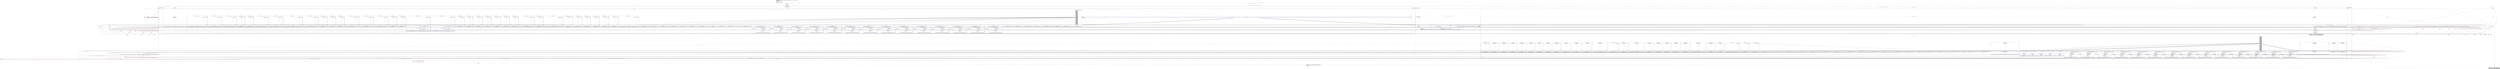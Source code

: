 digraph "CFG forcom.google.android.gms.internal.measurement.zzgm.zzt(Ljava\/lang\/Object;)I" {
subgraph cluster_Region_348853772 {
label = "R(2:0|(2:(3:2|(4:5|6|11|229)|231)|(4:232|(4:235|(2:237|(1:239))(2:241|248)|249|250)|476|(2:(1:617)|(5:478|(1:481)|482|(1:485)|616))))) | DECL_VAR: int null, int null, long null\l";
node [shape=record,color=blue];
Node_0 [shape=record,label="{0\:\ 0x0000|MTH_ENTER_BLOCK\l|r0 = r20\lT r1 = r21\lint r3 = 267386880\lint r7 = 1048575\lint r8 = 1\l}"];
subgraph cluster_Region_1424650486 {
label = "R(2:(3:2|(4:5|6|11|229)|231)|(4:232|(4:235|(2:237|(1:239))(2:241|248)|249|250)|476|(2:(1:617)|(5:478|(1:481)|482|(1:485)|616))))";
node [shape=record,color=blue];
subgraph cluster_IfRegion_1656687122 {
label = "IF [B:1:0x0010] THEN: R(3:2|(4:5|6|11|229)|231) ELSE: null";
node [shape=record,color=blue];
Node_1 [shape=record,label="{1\:\ 0x0010|if (r0.zzakq == true) goto L_0x0012\l}"];
subgraph cluster_Region_1874759215 {
label = "R(3:2|(4:5|6|11|229)|231)";
node [shape=record,color=blue];
Node_2 [shape=record,label="{2\:\ 0x0012|sun.misc.Unsafe sun.misc.Unsafe r2 = zzaki\lint r12 = 0\lint r13 = 0\l}"];
subgraph cluster_LoopRegion_1074963952 {
label = "LOOP:0: (4:5|6|11|229)";
node [shape=record,color=blue];
Node_4 [shape=record,label="{4\:\ 0x0019|if (r12 \< r0.zzakj.length) goto L_0x001b\l}"];
subgraph cluster_Region_300031352 {
label = "R(4:5|6|11|229)";
node [shape=record,color=blue];
Node_5 [shape=record,label="{5\:\ 0x001b|int int r14 = zzca(r12)\lint int r15 = (r14 & r3) \>\>\> 20\lint r3 = r0.zzakj[r12]\llong long r5 = (long) (r14 & 1048575)\l}"];
Node_6 [shape=record,label="{6\:\ 0x002f|int r14 = (r15 \< com.google.android.gms.internal.measurement.zzet.DOUBLE_LIST_PACKED.mo13412id() \|\| r15 \> com.google.android.gms.internal.measurement.zzet.SINT64_LIST_PACKED.mo13412id()) ? 0 : r0.zzakj[r12 + 2] & 1048575\l}"];
subgraph cluster_SwitchRegion_577772647 {
label = "Switch: 69, default: null";
node [shape=record,color=blue];
Node_11 [shape=record,label="{11\:\ 0x0042|PHI: r14 \l  PHI: (r14v8 int) =  binds: [] A[DONT_GENERATE, DONT_INLINE]\l|switch(r15) \{\l    case 0: goto L_0x0544;\l    case 1: goto L_0x0538;\l    case 2: goto L_0x0528;\l    case 3: goto L_0x0518;\l    case 4: goto L_0x0508;\l    case 5: goto L_0x04fc;\l    case 6: goto L_0x04f0;\l    case 7: goto L_0x04e4;\l    case 8: goto L_0x04c4;\l    case 9: goto L_0x04af;\l    case 10: goto L_0x049c;\l    case 11: goto L_0x048b;\l    case 12: goto L_0x047a;\l    case 13: goto L_0x046d;\l    case 14: goto L_0x0460;\l    case 15: goto L_0x044f;\l    case 16: goto L_0x043e;\l    case 17: goto L_0x0427;\l    case 18: goto L_0x041c;\l    case 19: goto L_0x0411;\l    case 20: goto L_0x0406;\l    case 21: goto L_0x03fb;\l    case 22: goto L_0x03f0;\l    case 23: goto L_0x03e5;\l    case 24: goto L_0x03da;\l    case 25: goto L_0x03cf;\l    case 26: goto L_0x03c4;\l    case 27: goto L_0x03b5;\l    case 28: goto L_0x03aa;\l    case 29: goto L_0x039f;\l    case 30: goto L_0x0394;\l    case 31: goto L_0x0389;\l    case 32: goto L_0x037e;\l    case 33: goto L_0x0373;\l    case 34: goto L_0x0368;\l    case 35: goto L_0x0347;\l    case 36: goto L_0x0326;\l    case 37: goto L_0x0305;\l    case 38: goto L_0x02e4;\l    case 39: goto L_0x02c3;\l    case 40: goto L_0x02a2;\l    case 41: goto L_0x0281;\l    case 42: goto L_0x0260;\l    case 43: goto L_0x023f;\l    case 44: goto L_0x021e;\l    case 45: goto L_0x01fd;\l    case 46: goto L_0x01dc;\l    case 47: goto L_0x01bb;\l    case 48: goto L_0x019a;\l    case 49: goto L_0x018b;\l    case 50: goto L_0x017a;\l    case 51: goto L_0x016b;\l    case 52: goto L_0x015e;\l    case 53: goto L_0x014d;\l    case 54: goto L_0x013c;\l    case 55: goto L_0x012b;\l    case 56: goto L_0x011e;\l    case 57: goto L_0x0111;\l    case 58: goto L_0x0104;\l    case 59: goto L_0x00e4;\l    case 60: goto L_0x00cf;\l    case 61: goto L_0x00bc;\l    case 62: goto L_0x00ab;\l    case 63: goto L_0x009a;\l    case 64: goto L_0x008d;\l    case 65: goto L_0x0080;\l    case 66: goto L_0x006f;\l    case 67: goto L_0x005e;\l    case 68: goto L_0x0047;\l    default: goto L_0x0045;\l\}\l}"];
subgraph cluster_Region_380640154 {
label = "R(1:(1:1)(2:228|1))";
node [shape=record,color=blue];
subgraph cluster_IfRegion_2117594700 {
label = "IF [B:227:0x0548] THEN: R(1:1) ELSE: R(2:228|1)";
node [shape=record,color=blue];
Node_227 [shape=record,label="{227\:\ 0x0548|if (zza(r1, r12) != true) goto L_0x0551\l}"];
subgraph cluster_Region_584472661 {
label = "R(1:1)";
node [shape=record,color=blue];
Node_InsnContainer_633135417 [shape=record,label="{|break\l}"];
}
subgraph cluster_Region_268197907 {
label = "R(2:228|1)";
node [shape=record,color=blue];
Node_228 [shape=record,label="{228\:\ 0x054a|r13 += com.google.android.gms.internal.measurement.zzee.zzb(r3, 0.0d)\l}"];
Node_InsnContainer_1070170118 [shape=record,label="{|break\l}"];
}
}
}
subgraph cluster_Region_699605166 {
label = "R(1:(1:1)(2:225|1))";
node [shape=record,color=blue];
subgraph cluster_IfRegion_676343853 {
label = "IF [B:224:0x053c] THEN: R(1:1) ELSE: R(2:225|1)";
node [shape=record,color=blue];
Node_224 [shape=record,label="{224\:\ 0x053c|if (zza(r1, r12) != true) goto L_0x0551\l}"];
subgraph cluster_Region_968343869 {
label = "R(1:1)";
node [shape=record,color=blue];
Node_InsnContainer_2067814939 [shape=record,label="{|break\l}"];
}
subgraph cluster_Region_1035070565 {
label = "R(2:225|1)";
node [shape=record,color=blue];
Node_225 [shape=record,label="{225\:\ 0x053e|r13 += com.google.android.gms.internal.measurement.zzee.zzb(r3, 0.0f)\l}"];
Node_InsnContainer_150613189 [shape=record,label="{|break\l}"];
}
}
}
subgraph cluster_Region_956091172 {
label = "R(1:(1:1)(2:222|1))";
node [shape=record,color=blue];
subgraph cluster_IfRegion_406972695 {
label = "IF [B:221:0x052c] THEN: R(1:1) ELSE: R(2:222|1)";
node [shape=record,color=blue];
Node_221 [shape=record,label="{221\:\ 0x052c|if (zza(r1, r12) != true) goto L_0x0551\l}"];
subgraph cluster_Region_1069894447 {
label = "R(1:1)";
node [shape=record,color=blue];
Node_InsnContainer_1177312846 [shape=record,label="{|break\l}"];
}
subgraph cluster_Region_1425471333 {
label = "R(2:222|1)";
node [shape=record,color=blue];
Node_222 [shape=record,label="{222\:\ 0x052e|r13 += com.google.android.gms.internal.measurement.zzee.zzd(r3, com.google.android.gms.internal.measurement.zzhv.zzl(r1, r5))\l}"];
Node_InsnContainer_527027786 [shape=record,label="{|break\l}"];
}
}
}
subgraph cluster_Region_1100125032 {
label = "R(1:(1:1)(2:219|1))";
node [shape=record,color=blue];
subgraph cluster_IfRegion_359806521 {
label = "IF [B:218:0x051c] THEN: R(1:1) ELSE: R(2:219|1)";
node [shape=record,color=blue];
Node_218 [shape=record,label="{218\:\ 0x051c|if (zza(r1, r12) != true) goto L_0x0551\l}"];
subgraph cluster_Region_1411064902 {
label = "R(1:1)";
node [shape=record,color=blue];
Node_InsnContainer_1893846693 [shape=record,label="{|break\l}"];
}
subgraph cluster_Region_1007332834 {
label = "R(2:219|1)";
node [shape=record,color=blue];
Node_219 [shape=record,label="{219\:\ 0x051e|r13 += com.google.android.gms.internal.measurement.zzee.zze(r3, com.google.android.gms.internal.measurement.zzhv.zzl(r1, r5))\l}"];
Node_InsnContainer_556488045 [shape=record,label="{|break\l}"];
}
}
}
subgraph cluster_Region_1953991667 {
label = "R(1:(1:1)(2:216|1))";
node [shape=record,color=blue];
subgraph cluster_IfRegion_731181605 {
label = "IF [B:215:0x050c] THEN: R(1:1) ELSE: R(2:216|1)";
node [shape=record,color=blue];
Node_215 [shape=record,label="{215\:\ 0x050c|if (zza(r1, r12) != true) goto L_0x0551\l}"];
subgraph cluster_Region_2034477103 {
label = "R(1:1)";
node [shape=record,color=blue];
Node_InsnContainer_120182084 [shape=record,label="{|break\l}"];
}
subgraph cluster_Region_1211790829 {
label = "R(2:216|1)";
node [shape=record,color=blue];
Node_216 [shape=record,label="{216\:\ 0x050e|r13 += com.google.android.gms.internal.measurement.zzee.zzg(r3, com.google.android.gms.internal.measurement.zzhv.zzk(r1, r5))\l}"];
Node_InsnContainer_2094168305 [shape=record,label="{|break\l}"];
}
}
}
subgraph cluster_Region_875715723 {
label = "R(1:(1:1)(2:213|1))";
node [shape=record,color=blue];
subgraph cluster_IfRegion_1291665709 {
label = "IF [B:212:0x0500] THEN: R(1:1) ELSE: R(2:213|1)";
node [shape=record,color=blue];
Node_212 [shape=record,label="{212\:\ 0x0500|if (zza(r1, r12) != true) goto L_0x0551\l}"];
subgraph cluster_Region_1347717362 {
label = "R(1:1)";
node [shape=record,color=blue];
Node_InsnContainer_421459017 [shape=record,label="{|break\l}"];
}
subgraph cluster_Region_557045187 {
label = "R(2:213|1)";
node [shape=record,color=blue];
Node_213 [shape=record,label="{213\:\ 0x0502|r13 += com.google.android.gms.internal.measurement.zzee.zzg(r3, 0)\l}"];
Node_InsnContainer_1986265707 [shape=record,label="{|break\l}"];
}
}
}
subgraph cluster_Region_1343540776 {
label = "R(1:(1:1)(2:210|1))";
node [shape=record,color=blue];
subgraph cluster_IfRegion_636588269 {
label = "IF [B:209:0x04f4] THEN: R(1:1) ELSE: R(2:210|1)";
node [shape=record,color=blue];
Node_209 [shape=record,label="{209\:\ 0x04f4|if (zza(r1, r12) != true) goto L_0x0551\l}"];
subgraph cluster_Region_619958208 {
label = "R(1:1)";
node [shape=record,color=blue];
Node_InsnContainer_1243732907 [shape=record,label="{|break\l}"];
}
subgraph cluster_Region_1952176432 {
label = "R(2:210|1)";
node [shape=record,color=blue];
Node_210 [shape=record,label="{210\:\ 0x04f6|r13 += com.google.android.gms.internal.measurement.zzee.zzj(r3, 0)\l}"];
Node_InsnContainer_478212062 [shape=record,label="{|break\l}"];
}
}
}
subgraph cluster_Region_1779632104 {
label = "R(1:(1:1)(2:207|1))";
node [shape=record,color=blue];
subgraph cluster_IfRegion_704138156 {
label = "IF [B:206:0x04e8] THEN: R(1:1) ELSE: R(2:207|1)";
node [shape=record,color=blue];
Node_206 [shape=record,label="{206\:\ 0x04e8|if (zza(r1, r12) != true) goto L_0x0551\l}"];
subgraph cluster_Region_1352947877 {
label = "R(1:1)";
node [shape=record,color=blue];
Node_InsnContainer_345783705 [shape=record,label="{|break\l}"];
}
subgraph cluster_Region_416006992 {
label = "R(2:207|1)";
node [shape=record,color=blue];
Node_207 [shape=record,label="{207\:\ 0x04ea|r13 += com.google.android.gms.internal.measurement.zzee.zzc(r3, true)\l}"];
Node_InsnContainer_259645131 [shape=record,label="{|break\l}"];
}
}
}
subgraph cluster_Region_2099754123 {
label = "R(1:(1:1)(2:201|(2:204|1)(2:203|1)))";
node [shape=record,color=blue];
subgraph cluster_IfRegion_855033443 {
label = "IF [B:200:0x04c8] THEN: R(1:1) ELSE: R(2:201|(2:204|1)(2:203|1))";
node [shape=record,color=blue];
Node_200 [shape=record,label="{200\:\ 0x04c8|if (zza(r1, r12) != true) goto L_0x0551\l}"];
subgraph cluster_Region_263498490 {
label = "R(1:1)";
node [shape=record,color=blue];
Node_InsnContainer_2050047584 [shape=record,label="{|break\l}"];
}
subgraph cluster_Region_346295609 {
label = "R(2:201|(2:204|1)(2:203|1))";
node [shape=record,color=blue];
Node_201 [shape=record,label="{201\:\ 0x04ca|java.lang.Object java.lang.Object r5 = com.google.android.gms.internal.measurement.zzhv.zzp(r1, r5)\l}"];
subgraph cluster_IfRegion_874481627 {
label = "IF [B:202:0x04d0] THEN: R(2:204|1) ELSE: R(2:203|1)";
node [shape=record,color=blue];
Node_202 [shape=record,label="{202\:\ 0x04d0|if ((r5 instanceof com.google.android.gms.internal.measurement.zzdp) != true) goto L_0x04db\l}"];
subgraph cluster_Region_715900648 {
label = "R(2:204|1)";
node [shape=record,color=blue];
Node_204 [shape=record,label="{204\:\ 0x04db|r13 += com.google.android.gms.internal.measurement.zzee.zzc(r3, (java.lang.String) r5)\l}"];
Node_InsnContainer_998193259 [shape=record,label="{|break\l}"];
}
subgraph cluster_Region_352949171 {
label = "R(2:203|1)";
node [shape=record,color=blue];
Node_203 [shape=record,label="{203\:\ 0x04d2|r13 += com.google.android.gms.internal.measurement.zzee.zzc(r3, (com.google.android.gms.internal.measurement.zzdp) r5)\l}"];
Node_InsnContainer_2075934819 [shape=record,label="{|break\l}"];
}
}
}
}
}
subgraph cluster_Region_1366673044 {
label = "R(1:(1:1)(2:198|1))";
node [shape=record,color=blue];
subgraph cluster_IfRegion_1031504312 {
label = "IF [B:197:0x04b3] THEN: R(1:1) ELSE: R(2:198|1)";
node [shape=record,color=blue];
Node_197 [shape=record,label="{197\:\ 0x04b3|if (zza(r1, r12) != true) goto L_0x0551\l}"];
subgraph cluster_Region_574890212 {
label = "R(1:1)";
node [shape=record,color=blue];
Node_InsnContainer_1622866087 [shape=record,label="{|break\l}"];
}
subgraph cluster_Region_1446320272 {
label = "R(2:198|1)";
node [shape=record,color=blue];
Node_198 [shape=record,label="{198\:\ 0x04b5|r13 += com.google.android.gms.internal.measurement.zzgz.zzc(r3, com.google.android.gms.internal.measurement.zzhv.zzp(r1, r5), zzbx(r12))\l}"];
Node_InsnContainer_2031883147 [shape=record,label="{|break\l}"];
}
}
}
subgraph cluster_Region_102906714 {
label = "R(1:(1:1)(2:195|1))";
node [shape=record,color=blue];
subgraph cluster_IfRegion_1391725035 {
label = "IF [B:194:0x04a0] THEN: R(1:1) ELSE: R(2:195|1)";
node [shape=record,color=blue];
Node_194 [shape=record,label="{194\:\ 0x04a0|if (zza(r1, r12) != true) goto L_0x0551\l}"];
subgraph cluster_Region_90339450 {
label = "R(1:1)";
node [shape=record,color=blue];
Node_InsnContainer_850053041 [shape=record,label="{|break\l}"];
}
subgraph cluster_Region_1712130889 {
label = "R(2:195|1)";
node [shape=record,color=blue];
Node_195 [shape=record,label="{195\:\ 0x04a2|r13 += com.google.android.gms.internal.measurement.zzee.zzc(r3, (com.google.android.gms.internal.measurement.zzdp) com.google.android.gms.internal.measurement.zzhv.zzp(r1, r5))\l}"];
Node_InsnContainer_733157924 [shape=record,label="{|break\l}"];
}
}
}
subgraph cluster_Region_1012665571 {
label = "R(1:(1:1)(2:192|1))";
node [shape=record,color=blue];
subgraph cluster_IfRegion_119156849 {
label = "IF [B:191:0x048f] THEN: R(1:1) ELSE: R(2:192|1)";
node [shape=record,color=blue];
Node_191 [shape=record,label="{191\:\ 0x048f|if (zza(r1, r12) != true) goto L_0x0551\l}"];
subgraph cluster_Region_720044730 {
label = "R(1:1)";
node [shape=record,color=blue];
Node_InsnContainer_1318641433 [shape=record,label="{|break\l}"];
}
subgraph cluster_Region_2031442330 {
label = "R(2:192|1)";
node [shape=record,color=blue];
Node_192 [shape=record,label="{192\:\ 0x0491|r13 += com.google.android.gms.internal.measurement.zzee.zzh(r3, com.google.android.gms.internal.measurement.zzhv.zzk(r1, r5))\l}"];
Node_InsnContainer_2101976788 [shape=record,label="{|break\l}"];
}
}
}
subgraph cluster_Region_565100170 {
label = "R(1:(1:1)(2:189|1))";
node [shape=record,color=blue];
subgraph cluster_IfRegion_190622722 {
label = "IF [B:188:0x047e] THEN: R(1:1) ELSE: R(2:189|1)";
node [shape=record,color=blue];
Node_188 [shape=record,label="{188\:\ 0x047e|if (zza(r1, r12) != true) goto L_0x0551\l}"];
subgraph cluster_Region_1394771671 {
label = "R(1:1)";
node [shape=record,color=blue];
Node_InsnContainer_1531636669 [shape=record,label="{|break\l}"];
}
subgraph cluster_Region_84261219 {
label = "R(2:189|1)";
node [shape=record,color=blue];
Node_189 [shape=record,label="{189\:\ 0x0480|r13 += com.google.android.gms.internal.measurement.zzee.zzl(r3, com.google.android.gms.internal.measurement.zzhv.zzk(r1, r5))\l}"];
Node_InsnContainer_1791258942 [shape=record,label="{|break\l}"];
}
}
}
subgraph cluster_Region_1045092354 {
label = "R(1:(1:1)(2:186|1))";
node [shape=record,color=blue];
subgraph cluster_IfRegion_1397397514 {
label = "IF [B:185:0x0471] THEN: R(1:1) ELSE: R(2:186|1)";
node [shape=record,color=blue];
Node_185 [shape=record,label="{185\:\ 0x0471|if (zza(r1, r12) != true) goto L_0x0551\l}"];
subgraph cluster_Region_2040132898 {
label = "R(1:1)";
node [shape=record,color=blue];
Node_InsnContainer_1963130543 [shape=record,label="{|break\l}"];
}
subgraph cluster_Region_1068587643 {
label = "R(2:186|1)";
node [shape=record,color=blue];
Node_186 [shape=record,label="{186\:\ 0x0473|r13 += com.google.android.gms.internal.measurement.zzee.zzk(r3, 0)\l}"];
Node_InsnContainer_1015430320 [shape=record,label="{|break\l}"];
}
}
}
subgraph cluster_Region_1415866858 {
label = "R(1:(1:1)(2:183|1))";
node [shape=record,color=blue];
subgraph cluster_IfRegion_12636784 {
label = "IF [B:182:0x0464] THEN: R(1:1) ELSE: R(2:183|1)";
node [shape=record,color=blue];
Node_182 [shape=record,label="{182\:\ 0x0464|if (zza(r1, r12) != true) goto L_0x0551\l}"];
subgraph cluster_Region_1650632353 {
label = "R(1:1)";
node [shape=record,color=blue];
Node_InsnContainer_16239556 [shape=record,label="{|break\l}"];
}
subgraph cluster_Region_2040975262 {
label = "R(2:183|1)";
node [shape=record,color=blue];
Node_183 [shape=record,label="{183\:\ 0x0466|r13 += com.google.android.gms.internal.measurement.zzee.zzh(r3, 0)\l}"];
Node_InsnContainer_219743446 [shape=record,label="{|break\l}"];
}
}
}
subgraph cluster_Region_2059736998 {
label = "R(1:(1:1)(2:180|1))";
node [shape=record,color=blue];
subgraph cluster_IfRegion_1846690518 {
label = "IF [B:179:0x0453] THEN: R(1:1) ELSE: R(2:180|1)";
node [shape=record,color=blue];
Node_179 [shape=record,label="{179\:\ 0x0453|if (zza(r1, r12) != true) goto L_0x0551\l}"];
subgraph cluster_Region_224784881 {
label = "R(1:1)";
node [shape=record,color=blue];
Node_InsnContainer_871543410 [shape=record,label="{|break\l}"];
}
subgraph cluster_Region_1190404310 {
label = "R(2:180|1)";
node [shape=record,color=blue];
Node_180 [shape=record,label="{180\:\ 0x0455|r13 += com.google.android.gms.internal.measurement.zzee.zzi(r3, com.google.android.gms.internal.measurement.zzhv.zzk(r1, r5))\l}"];
Node_InsnContainer_1980252014 [shape=record,label="{|break\l}"];
}
}
}
subgraph cluster_Region_614628910 {
label = "R(1:(1:1)(2:177|1))";
node [shape=record,color=blue];
subgraph cluster_IfRegion_1106864842 {
label = "IF [B:176:0x0442] THEN: R(1:1) ELSE: R(2:177|1)";
node [shape=record,color=blue];
Node_176 [shape=record,label="{176\:\ 0x0442|if (zza(r1, r12) != true) goto L_0x0551\l}"];
subgraph cluster_Region_107669810 {
label = "R(1:1)";
node [shape=record,color=blue];
Node_InsnContainer_548252335 [shape=record,label="{|break\l}"];
}
subgraph cluster_Region_1194095575 {
label = "R(2:177|1)";
node [shape=record,color=blue];
Node_177 [shape=record,label="{177\:\ 0x0444|r13 += com.google.android.gms.internal.measurement.zzee.zzf(r3, com.google.android.gms.internal.measurement.zzhv.zzl(r1, r5))\l}"];
Node_InsnContainer_401146523 [shape=record,label="{|break\l}"];
}
}
}
subgraph cluster_Region_546135366 {
label = "R(1:(1:1)(2:174|1))";
node [shape=record,color=blue];
subgraph cluster_IfRegion_1003785494 {
label = "IF [B:173:0x042b] THEN: R(1:1) ELSE: R(2:174|1)";
node [shape=record,color=blue];
Node_173 [shape=record,label="{173\:\ 0x042b|if (zza(r1, r12) != true) goto L_0x0551\l}"];
subgraph cluster_Region_1912537884 {
label = "R(1:1)";
node [shape=record,color=blue];
Node_InsnContainer_1019881310 [shape=record,label="{|break\l}"];
}
subgraph cluster_Region_1556215850 {
label = "R(2:174|1)";
node [shape=record,color=blue];
Node_174 [shape=record,label="{174\:\ 0x042d|r13 += com.google.android.gms.internal.measurement.zzee.zzc(r3, (com.google.android.gms.internal.measurement.zzgi) com.google.android.gms.internal.measurement.zzhv.zzp(r1, r5), zzbx(r12))\l}"];
Node_InsnContainer_1667766150 [shape=record,label="{|break\l}"];
}
}
}
subgraph cluster_Region_1449420354 {
label = "R(2:171|1)";
node [shape=record,color=blue];
Node_171 [shape=record,label="{171\:\ 0x041c|r13 += com.google.android.gms.internal.measurement.zzgz.zzw(r3, zze(r1, r5), false)\l}"];
Node_InsnContainer_692388288 [shape=record,label="{|break\l}"];
}
subgraph cluster_Region_1928467858 {
label = "R(2:170|1)";
node [shape=record,color=blue];
Node_170 [shape=record,label="{170\:\ 0x0411|r13 += com.google.android.gms.internal.measurement.zzgz.zzv(r3, zze(r1, r5), false)\l}"];
Node_InsnContainer_539693079 [shape=record,label="{|break\l}"];
}
subgraph cluster_Region_1834064615 {
label = "R(2:169|1)";
node [shape=record,color=blue];
Node_169 [shape=record,label="{169\:\ 0x0406|r13 += com.google.android.gms.internal.measurement.zzgz.zzo(r3, zze(r1, r5), false)\l}"];
Node_InsnContainer_1295397787 [shape=record,label="{|break\l}"];
}
subgraph cluster_Region_1040334799 {
label = "R(2:168|1)";
node [shape=record,color=blue];
Node_168 [shape=record,label="{168\:\ 0x03fb|r13 += com.google.android.gms.internal.measurement.zzgz.zzp(r3, zze(r1, r5), false)\l}"];
Node_InsnContainer_1849809308 [shape=record,label="{|break\l}"];
}
subgraph cluster_Region_1260460091 {
label = "R(2:167|1)";
node [shape=record,color=blue];
Node_167 [shape=record,label="{167\:\ 0x03f0|r13 += com.google.android.gms.internal.measurement.zzgz.zzs(r3, zze(r1, r5), false)\l}"];
Node_InsnContainer_1871421077 [shape=record,label="{|break\l}"];
}
subgraph cluster_Region_698206792 {
label = "R(2:166|1)";
node [shape=record,color=blue];
Node_166 [shape=record,label="{166\:\ 0x03e5|r13 += com.google.android.gms.internal.measurement.zzgz.zzw(r3, zze(r1, r5), false)\l}"];
Node_InsnContainer_391676123 [shape=record,label="{|break\l}"];
}
subgraph cluster_Region_1224407870 {
label = "R(2:165|1)";
node [shape=record,color=blue];
Node_165 [shape=record,label="{165\:\ 0x03da|r13 += com.google.android.gms.internal.measurement.zzgz.zzv(r3, zze(r1, r5), false)\l}"];
Node_InsnContainer_1804522304 [shape=record,label="{|break\l}"];
}
subgraph cluster_Region_1730759081 {
label = "R(2:164|1)";
node [shape=record,color=blue];
Node_164 [shape=record,label="{164\:\ 0x03cf|r13 += com.google.android.gms.internal.measurement.zzgz.zzx(r3, zze(r1, r5), false)\l}"];
Node_InsnContainer_191068820 [shape=record,label="{|break\l}"];
}
subgraph cluster_Region_613049783 {
label = "R(2:163|1)";
node [shape=record,color=blue];
Node_163 [shape=record,label="{163\:\ 0x03c4|r13 += com.google.android.gms.internal.measurement.zzgz.zzc(r3, zze(r1, r5))\l}"];
Node_InsnContainer_951001691 [shape=record,label="{|break\l}"];
}
subgraph cluster_Region_1661084900 {
label = "R(2:162|1)";
node [shape=record,color=blue];
Node_162 [shape=record,label="{162\:\ 0x03b5|r13 += com.google.android.gms.internal.measurement.zzgz.zzc(r3, zze(r1, r5), zzbx(r12))\l}"];
Node_InsnContainer_1805788109 [shape=record,label="{|break\l}"];
}
subgraph cluster_Region_2092826801 {
label = "R(2:161|1)";
node [shape=record,color=blue];
Node_161 [shape=record,label="{161\:\ 0x03aa|r13 += com.google.android.gms.internal.measurement.zzgz.zzd(r3, (java.util.List\<com.google.android.gms.internal.measurement.zzdp\>) zze(r1, r5))\l}"];
Node_InsnContainer_1982589226 [shape=record,label="{|break\l}"];
}
subgraph cluster_Region_1375173262 {
label = "R(2:160|1)";
node [shape=record,color=blue];
Node_160 [shape=record,label="{160\:\ 0x039f|r13 += com.google.android.gms.internal.measurement.zzgz.zzt(r3, zze(r1, r5), false)\l}"];
Node_InsnContainer_1712102049 [shape=record,label="{|break\l}"];
}
subgraph cluster_Region_640096986 {
label = "R(2:159|1)";
node [shape=record,color=blue];
Node_159 [shape=record,label="{159\:\ 0x0394|r13 += com.google.android.gms.internal.measurement.zzgz.zzr(r3, zze(r1, r5), false)\l}"];
Node_InsnContainer_670093761 [shape=record,label="{|break\l}"];
}
subgraph cluster_Region_1416638462 {
label = "R(2:158|1)";
node [shape=record,color=blue];
Node_158 [shape=record,label="{158\:\ 0x0389|r13 += com.google.android.gms.internal.measurement.zzgz.zzv(r3, zze(r1, r5), false)\l}"];
Node_InsnContainer_1563828921 [shape=record,label="{|break\l}"];
}
subgraph cluster_Region_1489438281 {
label = "R(2:157|1)";
node [shape=record,color=blue];
Node_157 [shape=record,label="{157\:\ 0x037e|r13 += com.google.android.gms.internal.measurement.zzgz.zzw(r3, zze(r1, r5), false)\l}"];
Node_InsnContainer_1962799756 [shape=record,label="{|break\l}"];
}
subgraph cluster_Region_848180437 {
label = "R(2:156|1)";
node [shape=record,color=blue];
Node_156 [shape=record,label="{156\:\ 0x0373|r13 += com.google.android.gms.internal.measurement.zzgz.zzu(r3, zze(r1, r5), false)\l}"];
Node_InsnContainer_1982244640 [shape=record,label="{|break\l}"];
}
subgraph cluster_Region_752949652 {
label = "R(2:155|1)";
node [shape=record,color=blue];
Node_155 [shape=record,label="{155\:\ 0x0368|r13 += com.google.android.gms.internal.measurement.zzgz.zzq(r3, zze(r1, r5), false)\l}"];
Node_InsnContainer_1475944188 [shape=record,label="{|break\l}"];
}
subgraph cluster_Region_2042350633 {
label = "R(2:149|(3:(1:153)|154|1)(1:1))";
node [shape=record,color=blue];
Node_149 [shape=record,label="{149\:\ 0x0347|int int r5 = com.google.android.gms.internal.measurement.zzgz.zzac((java.util.List) r2.getObject(r1, r5))\l}"];
subgraph cluster_IfRegion_286002966 {
label = "IF [B:150:0x0351] THEN: R(3:(1:153)|154|1) ELSE: R(1:1)";
node [shape=record,color=blue];
Node_150 [shape=record,label="{150\:\ 0x0351|if (r5 \> 0) goto L_0x0353\l}"];
subgraph cluster_Region_223267524 {
label = "R(3:(1:153)|154|1)";
node [shape=record,color=blue];
subgraph cluster_IfRegion_993451344 {
label = "IF [B:152:0x0355] THEN: R(1:153) ELSE: null";
node [shape=record,color=blue];
Node_152 [shape=record,label="{152\:\ 0x0355|if (r0.zzakr == true) goto L_0x0357\l}"];
subgraph cluster_Region_430864409 {
label = "R(1:153)";
node [shape=record,color=blue];
Node_153 [shape=record,label="{153\:\ 0x0357|r2.putInt(r1, (long) r14, r5)\l}"];
}
}
Node_154 [shape=record,label="{154\:\ 0x035b|r13 += com.google.android.gms.internal.measurement.zzee.zzbi(r3) + com.google.android.gms.internal.measurement.zzee.zzbk(r5) + r5\l}"];
Node_InsnContainer_541339944 [shape=record,label="{|break\l}"];
}
subgraph cluster_Region_1670946215 {
label = "R(1:1)";
node [shape=record,color=blue];
Node_InsnContainer_2080989654 [shape=record,label="{|break\l}"];
}
}
}
subgraph cluster_Region_1514528613 {
label = "R(2:143|(3:(1:147)|148|1)(1:1))";
node [shape=record,color=blue];
Node_143 [shape=record,label="{143\:\ 0x0326|int int r5 = com.google.android.gms.internal.measurement.zzgz.zzab((java.util.List) r2.getObject(r1, r5))\l}"];
subgraph cluster_IfRegion_1597929473 {
label = "IF [B:144:0x0330] THEN: R(3:(1:147)|148|1) ELSE: R(1:1)";
node [shape=record,color=blue];
Node_144 [shape=record,label="{144\:\ 0x0330|if (r5 \> 0) goto L_0x0332\l}"];
subgraph cluster_Region_1417888981 {
label = "R(3:(1:147)|148|1)";
node [shape=record,color=blue];
subgraph cluster_IfRegion_1910046554 {
label = "IF [B:146:0x0334] THEN: R(1:147) ELSE: null";
node [shape=record,color=blue];
Node_146 [shape=record,label="{146\:\ 0x0334|if (r0.zzakr == true) goto L_0x0336\l}"];
subgraph cluster_Region_2118926336 {
label = "R(1:147)";
node [shape=record,color=blue];
Node_147 [shape=record,label="{147\:\ 0x0336|r2.putInt(r1, (long) r14, r5)\l}"];
}
}
Node_148 [shape=record,label="{148\:\ 0x033a|r13 += com.google.android.gms.internal.measurement.zzee.zzbi(r3) + com.google.android.gms.internal.measurement.zzee.zzbk(r5) + r5\l}"];
Node_InsnContainer_1888771384 [shape=record,label="{|break\l}"];
}
subgraph cluster_Region_1464238888 {
label = "R(1:1)";
node [shape=record,color=blue];
Node_InsnContainer_1626755015 [shape=record,label="{|break\l}"];
}
}
}
subgraph cluster_Region_1496387940 {
label = "R(2:137|(3:(1:141)|142|1)(1:1))";
node [shape=record,color=blue];
Node_137 [shape=record,label="{137\:\ 0x0305|int int r5 = com.google.android.gms.internal.measurement.zzgz.zzu((java.util.List) r2.getObject(r1, r5))\l}"];
subgraph cluster_IfRegion_2106573989 {
label = "IF [B:138:0x030f] THEN: R(3:(1:141)|142|1) ELSE: R(1:1)";
node [shape=record,color=blue];
Node_138 [shape=record,label="{138\:\ 0x030f|if (r5 \> 0) goto L_0x0311\l}"];
subgraph cluster_Region_1632943804 {
label = "R(3:(1:141)|142|1)";
node [shape=record,color=blue];
subgraph cluster_IfRegion_1457671852 {
label = "IF [B:140:0x0313] THEN: R(1:141) ELSE: null";
node [shape=record,color=blue];
Node_140 [shape=record,label="{140\:\ 0x0313|if (r0.zzakr == true) goto L_0x0315\l}"];
subgraph cluster_Region_867554539 {
label = "R(1:141)";
node [shape=record,color=blue];
Node_141 [shape=record,label="{141\:\ 0x0315|r2.putInt(r1, (long) r14, r5)\l}"];
}
}
Node_142 [shape=record,label="{142\:\ 0x0319|r13 += com.google.android.gms.internal.measurement.zzee.zzbi(r3) + com.google.android.gms.internal.measurement.zzee.zzbk(r5) + r5\l}"];
Node_InsnContainer_72197333 [shape=record,label="{|break\l}"];
}
subgraph cluster_Region_1743857847 {
label = "R(1:1)";
node [shape=record,color=blue];
Node_InsnContainer_900455417 [shape=record,label="{|break\l}"];
}
}
}
subgraph cluster_Region_1199545103 {
label = "R(2:131|(3:(1:135)|136|1)(1:1))";
node [shape=record,color=blue];
Node_131 [shape=record,label="{131\:\ 0x02e4|int int r5 = com.google.android.gms.internal.measurement.zzgz.zzv((java.util.List) r2.getObject(r1, r5))\l}"];
subgraph cluster_IfRegion_904312208 {
label = "IF [B:132:0x02ee] THEN: R(3:(1:135)|136|1) ELSE: R(1:1)";
node [shape=record,color=blue];
Node_132 [shape=record,label="{132\:\ 0x02ee|if (r5 \> 0) goto L_0x02f0\l}"];
subgraph cluster_Region_776034103 {
label = "R(3:(1:135)|136|1)";
node [shape=record,color=blue];
subgraph cluster_IfRegion_1903719630 {
label = "IF [B:134:0x02f2] THEN: R(1:135) ELSE: null";
node [shape=record,color=blue];
Node_134 [shape=record,label="{134\:\ 0x02f2|if (r0.zzakr == true) goto L_0x02f4\l}"];
subgraph cluster_Region_1529847712 {
label = "R(1:135)";
node [shape=record,color=blue];
Node_135 [shape=record,label="{135\:\ 0x02f4|r2.putInt(r1, (long) r14, r5)\l}"];
}
}
Node_136 [shape=record,label="{136\:\ 0x02f8|r13 += com.google.android.gms.internal.measurement.zzee.zzbi(r3) + com.google.android.gms.internal.measurement.zzee.zzbk(r5) + r5\l}"];
Node_InsnContainer_419040568 [shape=record,label="{|break\l}"];
}
subgraph cluster_Region_1990208000 {
label = "R(1:1)";
node [shape=record,color=blue];
Node_InsnContainer_490689342 [shape=record,label="{|break\l}"];
}
}
}
subgraph cluster_Region_180625296 {
label = "R(2:125|(3:(1:129)|130|1)(1:1))";
node [shape=record,color=blue];
Node_125 [shape=record,label="{125\:\ 0x02c3|int int r5 = com.google.android.gms.internal.measurement.zzgz.zzy((java.util.List) r2.getObject(r1, r5))\l}"];
subgraph cluster_IfRegion_1155758213 {
label = "IF [B:126:0x02cd] THEN: R(3:(1:129)|130|1) ELSE: R(1:1)";
node [shape=record,color=blue];
Node_126 [shape=record,label="{126\:\ 0x02cd|if (r5 \> 0) goto L_0x02cf\l}"];
subgraph cluster_Region_1436725457 {
label = "R(3:(1:129)|130|1)";
node [shape=record,color=blue];
subgraph cluster_IfRegion_802392659 {
label = "IF [B:128:0x02d1] THEN: R(1:129) ELSE: null";
node [shape=record,color=blue];
Node_128 [shape=record,label="{128\:\ 0x02d1|if (r0.zzakr == true) goto L_0x02d3\l}"];
subgraph cluster_Region_390824111 {
label = "R(1:129)";
node [shape=record,color=blue];
Node_129 [shape=record,label="{129\:\ 0x02d3|r2.putInt(r1, (long) r14, r5)\l}"];
}
}
Node_130 [shape=record,label="{130\:\ 0x02d7|r13 += com.google.android.gms.internal.measurement.zzee.zzbi(r3) + com.google.android.gms.internal.measurement.zzee.zzbk(r5) + r5\l}"];
Node_InsnContainer_1737019740 [shape=record,label="{|break\l}"];
}
subgraph cluster_Region_277813127 {
label = "R(1:1)";
node [shape=record,color=blue];
Node_InsnContainer_2009993227 [shape=record,label="{|break\l}"];
}
}
}
subgraph cluster_Region_743954090 {
label = "R(2:119|(3:(1:123)|124|1)(1:1))";
node [shape=record,color=blue];
Node_119 [shape=record,label="{119\:\ 0x02a2|int int r5 = com.google.android.gms.internal.measurement.zzgz.zzac((java.util.List) r2.getObject(r1, r5))\l}"];
subgraph cluster_IfRegion_1756495464 {
label = "IF [B:120:0x02ac] THEN: R(3:(1:123)|124|1) ELSE: R(1:1)";
node [shape=record,color=blue];
Node_120 [shape=record,label="{120\:\ 0x02ac|if (r5 \> 0) goto L_0x02ae\l}"];
subgraph cluster_Region_466219868 {
label = "R(3:(1:123)|124|1)";
node [shape=record,color=blue];
subgraph cluster_IfRegion_1157406131 {
label = "IF [B:122:0x02b0] THEN: R(1:123) ELSE: null";
node [shape=record,color=blue];
Node_122 [shape=record,label="{122\:\ 0x02b0|if (r0.zzakr == true) goto L_0x02b2\l}"];
subgraph cluster_Region_195206687 {
label = "R(1:123)";
node [shape=record,color=blue];
Node_123 [shape=record,label="{123\:\ 0x02b2|r2.putInt(r1, (long) r14, r5)\l}"];
}
}
Node_124 [shape=record,label="{124\:\ 0x02b6|r13 += com.google.android.gms.internal.measurement.zzee.zzbi(r3) + com.google.android.gms.internal.measurement.zzee.zzbk(r5) + r5\l}"];
Node_InsnContainer_1700767297 [shape=record,label="{|break\l}"];
}
subgraph cluster_Region_218408514 {
label = "R(1:1)";
node [shape=record,color=blue];
Node_InsnContainer_181252513 [shape=record,label="{|break\l}"];
}
}
}
subgraph cluster_Region_565196900 {
label = "R(2:113|(3:(1:117)|118|1)(1:1))";
node [shape=record,color=blue];
Node_113 [shape=record,label="{113\:\ 0x0281|int int r5 = com.google.android.gms.internal.measurement.zzgz.zzab((java.util.List) r2.getObject(r1, r5))\l}"];
subgraph cluster_IfRegion_1796777271 {
label = "IF [B:114:0x028b] THEN: R(3:(1:117)|118|1) ELSE: R(1:1)";
node [shape=record,color=blue];
Node_114 [shape=record,label="{114\:\ 0x028b|if (r5 \> 0) goto L_0x028d\l}"];
subgraph cluster_Region_1605115847 {
label = "R(3:(1:117)|118|1)";
node [shape=record,color=blue];
subgraph cluster_IfRegion_712811598 {
label = "IF [B:116:0x028f] THEN: R(1:117) ELSE: null";
node [shape=record,color=blue];
Node_116 [shape=record,label="{116\:\ 0x028f|if (r0.zzakr == true) goto L_0x0291\l}"];
subgraph cluster_Region_1781893637 {
label = "R(1:117)";
node [shape=record,color=blue];
Node_117 [shape=record,label="{117\:\ 0x0291|r2.putInt(r1, (long) r14, r5)\l}"];
}
}
Node_118 [shape=record,label="{118\:\ 0x0295|r13 += com.google.android.gms.internal.measurement.zzee.zzbi(r3) + com.google.android.gms.internal.measurement.zzee.zzbk(r5) + r5\l}"];
Node_InsnContainer_839480046 [shape=record,label="{|break\l}"];
}
subgraph cluster_Region_446162011 {
label = "R(1:1)";
node [shape=record,color=blue];
Node_InsnContainer_2108694033 [shape=record,label="{|break\l}"];
}
}
}
subgraph cluster_Region_2017850223 {
label = "R(2:107|(3:(1:111)|112|1)(1:1))";
node [shape=record,color=blue];
Node_107 [shape=record,label="{107\:\ 0x0260|int int r5 = com.google.android.gms.internal.measurement.zzgz.zzad((java.util.List) r2.getObject(r1, r5))\l}"];
subgraph cluster_IfRegion_1800587249 {
label = "IF [B:108:0x026a] THEN: R(3:(1:111)|112|1) ELSE: R(1:1)";
node [shape=record,color=blue];
Node_108 [shape=record,label="{108\:\ 0x026a|if (r5 \> 0) goto L_0x026c\l}"];
subgraph cluster_Region_2079327210 {
label = "R(3:(1:111)|112|1)";
node [shape=record,color=blue];
subgraph cluster_IfRegion_849451837 {
label = "IF [B:110:0x026e] THEN: R(1:111) ELSE: null";
node [shape=record,color=blue];
Node_110 [shape=record,label="{110\:\ 0x026e|if (r0.zzakr == true) goto L_0x0270\l}"];
subgraph cluster_Region_1728628766 {
label = "R(1:111)";
node [shape=record,color=blue];
Node_111 [shape=record,label="{111\:\ 0x0270|r2.putInt(r1, (long) r14, r5)\l}"];
}
}
Node_112 [shape=record,label="{112\:\ 0x0274|r13 += com.google.android.gms.internal.measurement.zzee.zzbi(r3) + com.google.android.gms.internal.measurement.zzee.zzbk(r5) + r5\l}"];
Node_InsnContainer_1271267717 [shape=record,label="{|break\l}"];
}
subgraph cluster_Region_1859555738 {
label = "R(1:1)";
node [shape=record,color=blue];
Node_InsnContainer_325798599 [shape=record,label="{|break\l}"];
}
}
}
subgraph cluster_Region_1205579651 {
label = "R(2:101|(3:(1:105)|106|1)(1:1))";
node [shape=record,color=blue];
Node_101 [shape=record,label="{101\:\ 0x023f|int int r5 = com.google.android.gms.internal.measurement.zzgz.zzz((java.util.List) r2.getObject(r1, r5))\l}"];
subgraph cluster_IfRegion_875212110 {
label = "IF [B:102:0x0249] THEN: R(3:(1:105)|106|1) ELSE: R(1:1)";
node [shape=record,color=blue];
Node_102 [shape=record,label="{102\:\ 0x0249|if (r5 \> 0) goto L_0x024b\l}"];
subgraph cluster_Region_999555197 {
label = "R(3:(1:105)|106|1)";
node [shape=record,color=blue];
subgraph cluster_IfRegion_757945316 {
label = "IF [B:104:0x024d] THEN: R(1:105) ELSE: null";
node [shape=record,color=blue];
Node_104 [shape=record,label="{104\:\ 0x024d|if (r0.zzakr == true) goto L_0x024f\l}"];
subgraph cluster_Region_33059039 {
label = "R(1:105)";
node [shape=record,color=blue];
Node_105 [shape=record,label="{105\:\ 0x024f|r2.putInt(r1, (long) r14, r5)\l}"];
}
}
Node_106 [shape=record,label="{106\:\ 0x0253|r13 += com.google.android.gms.internal.measurement.zzee.zzbi(r3) + com.google.android.gms.internal.measurement.zzee.zzbk(r5) + r5\l}"];
Node_InsnContainer_1444718061 [shape=record,label="{|break\l}"];
}
subgraph cluster_Region_211596533 {
label = "R(1:1)";
node [shape=record,color=blue];
Node_InsnContainer_1164503763 [shape=record,label="{|break\l}"];
}
}
}
subgraph cluster_Region_1450259716 {
label = "R(2:95|(3:(1:99)|100|1)(1:1))";
node [shape=record,color=blue];
Node_95 [shape=record,label="{95\:\ 0x021e|int int r5 = com.google.android.gms.internal.measurement.zzgz.zzx((java.util.List) r2.getObject(r1, r5))\l}"];
subgraph cluster_IfRegion_1393510173 {
label = "IF [B:96:0x0228] THEN: R(3:(1:99)|100|1) ELSE: R(1:1)";
node [shape=record,color=blue];
Node_96 [shape=record,label="{96\:\ 0x0228|if (r5 \> 0) goto L_0x022a\l}"];
subgraph cluster_Region_1863538496 {
label = "R(3:(1:99)|100|1)";
node [shape=record,color=blue];
subgraph cluster_IfRegion_35464169 {
label = "IF [B:98:0x022c] THEN: R(1:99) ELSE: null";
node [shape=record,color=blue];
Node_98 [shape=record,label="{98\:\ 0x022c|if (r0.zzakr == true) goto L_0x022e\l}"];
subgraph cluster_Region_1998086124 {
label = "R(1:99)";
node [shape=record,color=blue];
Node_99 [shape=record,label="{99\:\ 0x022e|r2.putInt(r1, (long) r14, r5)\l}"];
}
}
Node_100 [shape=record,label="{100\:\ 0x0232|r13 += com.google.android.gms.internal.measurement.zzee.zzbi(r3) + com.google.android.gms.internal.measurement.zzee.zzbk(r5) + r5\l}"];
Node_InsnContainer_832425354 [shape=record,label="{|break\l}"];
}
subgraph cluster_Region_1490021456 {
label = "R(1:1)";
node [shape=record,color=blue];
Node_InsnContainer_1525918696 [shape=record,label="{|break\l}"];
}
}
}
subgraph cluster_Region_1839550779 {
label = "R(2:89|(3:(1:93)|94|1)(1:1))";
node [shape=record,color=blue];
Node_89 [shape=record,label="{89\:\ 0x01fd|int int r5 = com.google.android.gms.internal.measurement.zzgz.zzab((java.util.List) r2.getObject(r1, r5))\l}"];
subgraph cluster_IfRegion_2098229590 {
label = "IF [B:90:0x0207] THEN: R(3:(1:93)|94|1) ELSE: R(1:1)";
node [shape=record,color=blue];
Node_90 [shape=record,label="{90\:\ 0x0207|if (r5 \> 0) goto L_0x0209\l}"];
subgraph cluster_Region_1350446914 {
label = "R(3:(1:93)|94|1)";
node [shape=record,color=blue];
subgraph cluster_IfRegion_832227636 {
label = "IF [B:92:0x020b] THEN: R(1:93) ELSE: null";
node [shape=record,color=blue];
Node_92 [shape=record,label="{92\:\ 0x020b|if (r0.zzakr == true) goto L_0x020d\l}"];
subgraph cluster_Region_798603992 {
label = "R(1:93)";
node [shape=record,color=blue];
Node_93 [shape=record,label="{93\:\ 0x020d|r2.putInt(r1, (long) r14, r5)\l}"];
}
}
Node_94 [shape=record,label="{94\:\ 0x0211|r13 += com.google.android.gms.internal.measurement.zzee.zzbi(r3) + com.google.android.gms.internal.measurement.zzee.zzbk(r5) + r5\l}"];
Node_InsnContainer_1857331984 [shape=record,label="{|break\l}"];
}
subgraph cluster_Region_1228832762 {
label = "R(1:1)";
node [shape=record,color=blue];
Node_InsnContainer_240460254 [shape=record,label="{|break\l}"];
}
}
}
subgraph cluster_Region_1881105210 {
label = "R(2:83|(3:(1:87)|88|1)(1:1))";
node [shape=record,color=blue];
Node_83 [shape=record,label="{83\:\ 0x01dc|int int r5 = com.google.android.gms.internal.measurement.zzgz.zzac((java.util.List) r2.getObject(r1, r5))\l}"];
subgraph cluster_IfRegion_19530 {
label = "IF [B:84:0x01e6] THEN: R(3:(1:87)|88|1) ELSE: R(1:1)";
node [shape=record,color=blue];
Node_84 [shape=record,label="{84\:\ 0x01e6|if (r5 \> 0) goto L_0x01e8\l}"];
subgraph cluster_Region_736795124 {
label = "R(3:(1:87)|88|1)";
node [shape=record,color=blue];
subgraph cluster_IfRegion_1768004169 {
label = "IF [B:86:0x01ea] THEN: R(1:87) ELSE: null";
node [shape=record,color=blue];
Node_86 [shape=record,label="{86\:\ 0x01ea|if (r0.zzakr == true) goto L_0x01ec\l}"];
subgraph cluster_Region_1171105258 {
label = "R(1:87)";
node [shape=record,color=blue];
Node_87 [shape=record,label="{87\:\ 0x01ec|r2.putInt(r1, (long) r14, r5)\l}"];
}
}
Node_88 [shape=record,label="{88\:\ 0x01f0|r13 += com.google.android.gms.internal.measurement.zzee.zzbi(r3) + com.google.android.gms.internal.measurement.zzee.zzbk(r5) + r5\l}"];
Node_InsnContainer_579209302 [shape=record,label="{|break\l}"];
}
subgraph cluster_Region_410874451 {
label = "R(1:1)";
node [shape=record,color=blue];
Node_InsnContainer_1065478995 [shape=record,label="{|break\l}"];
}
}
}
subgraph cluster_Region_36051169 {
label = "R(2:77|(3:(1:81)|82|1)(1:1))";
node [shape=record,color=blue];
Node_77 [shape=record,label="{77\:\ 0x01bb|int int r5 = com.google.android.gms.internal.measurement.zzgz.zzaa((java.util.List) r2.getObject(r1, r5))\l}"];
subgraph cluster_IfRegion_1637990873 {
label = "IF [B:78:0x01c5] THEN: R(3:(1:81)|82|1) ELSE: R(1:1)";
node [shape=record,color=blue];
Node_78 [shape=record,label="{78\:\ 0x01c5|if (r5 \> 0) goto L_0x01c7\l}"];
subgraph cluster_Region_812049180 {
label = "R(3:(1:81)|82|1)";
node [shape=record,color=blue];
subgraph cluster_IfRegion_1524075832 {
label = "IF [B:80:0x01c9] THEN: R(1:81) ELSE: null";
node [shape=record,color=blue];
Node_80 [shape=record,label="{80\:\ 0x01c9|if (r0.zzakr == true) goto L_0x01cb\l}"];
subgraph cluster_Region_1611345159 {
label = "R(1:81)";
node [shape=record,color=blue];
Node_81 [shape=record,label="{81\:\ 0x01cb|r2.putInt(r1, (long) r14, r5)\l}"];
}
}
Node_82 [shape=record,label="{82\:\ 0x01cf|r13 += com.google.android.gms.internal.measurement.zzee.zzbi(r3) + com.google.android.gms.internal.measurement.zzee.zzbk(r5) + r5\l}"];
Node_InsnContainer_1216473740 [shape=record,label="{|break\l}"];
}
subgraph cluster_Region_991815205 {
label = "R(1:1)";
node [shape=record,color=blue];
Node_InsnContainer_200690022 [shape=record,label="{|break\l}"];
}
}
}
subgraph cluster_Region_1795593359 {
label = "R(2:71|(3:(1:75)|76|1)(1:1))";
node [shape=record,color=blue];
Node_71 [shape=record,label="{71\:\ 0x019a|int int r5 = com.google.android.gms.internal.measurement.zzgz.zzw((java.util.List) r2.getObject(r1, r5))\l}"];
subgraph cluster_IfRegion_1212110175 {
label = "IF [B:72:0x01a4] THEN: R(3:(1:75)|76|1) ELSE: R(1:1)";
node [shape=record,color=blue];
Node_72 [shape=record,label="{72\:\ 0x01a4|if (r5 \> 0) goto L_0x01a6\l}"];
subgraph cluster_Region_1161435911 {
label = "R(3:(1:75)|76|1)";
node [shape=record,color=blue];
subgraph cluster_IfRegion_1831779181 {
label = "IF [B:74:0x01a8] THEN: R(1:75) ELSE: null";
node [shape=record,color=blue];
Node_74 [shape=record,label="{74\:\ 0x01a8|if (r0.zzakr == true) goto L_0x01aa\l}"];
subgraph cluster_Region_1129090800 {
label = "R(1:75)";
node [shape=record,color=blue];
Node_75 [shape=record,label="{75\:\ 0x01aa|r2.putInt(r1, (long) r14, r5)\l}"];
}
}
Node_76 [shape=record,label="{76\:\ 0x01ae|r13 += com.google.android.gms.internal.measurement.zzee.zzbi(r3) + com.google.android.gms.internal.measurement.zzee.zzbk(r5) + r5\l}"];
Node_InsnContainer_717023694 [shape=record,label="{|break\l}"];
}
subgraph cluster_Region_2118389362 {
label = "R(1:1)";
node [shape=record,color=blue];
Node_InsnContainer_1195431333 [shape=record,label="{|break\l}"];
}
}
}
subgraph cluster_Region_1906272104 {
label = "R(2:70|1)";
node [shape=record,color=blue];
Node_70 [shape=record,label="{70\:\ 0x018b|r13 += com.google.android.gms.internal.measurement.zzgz.zzd(r3, zze(r1, r5), zzbx(r12))\l}"];
Node_InsnContainer_1605237747 [shape=record,label="{|break\l}"];
}
subgraph cluster_Region_1220874057 {
label = "R(2:69|1)";
node [shape=record,color=blue];
Node_69 [shape=record,label="{69\:\ 0x017a|r13 += r0.zzakz.zzb(r3, com.google.android.gms.internal.measurement.zzhv.zzp(r1, r5), zzby(r12))\l}"];
Node_InsnContainer_311597905 [shape=record,label="{|break\l}"];
}
subgraph cluster_Region_1283137775 {
label = "R(1:(1:1)(2:68|1))";
node [shape=record,color=blue];
subgraph cluster_IfRegion_389568562 {
label = "IF [B:67:0x016f] THEN: R(1:1) ELSE: R(2:68|1)";
node [shape=record,color=blue];
Node_67 [shape=record,label="{67\:\ 0x016f|if (zza(r1, r3, r12) != true) goto L_0x0551\l}"];
subgraph cluster_Region_232208696 {
label = "R(1:1)";
node [shape=record,color=blue];
Node_InsnContainer_1033185554 [shape=record,label="{|break\l}"];
}
subgraph cluster_Region_1688156381 {
label = "R(2:68|1)";
node [shape=record,color=blue];
Node_68 [shape=record,label="{68\:\ 0x0171|r13 += com.google.android.gms.internal.measurement.zzee.zzb(r3, 0.0d)\l}"];
Node_InsnContainer_1004238306 [shape=record,label="{|break\l}"];
}
}
}
subgraph cluster_Region_775050798 {
label = "R(1:(1:1)(2:65|1))";
node [shape=record,color=blue];
subgraph cluster_IfRegion_816086827 {
label = "IF [B:64:0x0162] THEN: R(1:1) ELSE: R(2:65|1)";
node [shape=record,color=blue];
Node_64 [shape=record,label="{64\:\ 0x0162|if (zza(r1, r3, r12) != true) goto L_0x0551\l}"];
subgraph cluster_Region_446211113 {
label = "R(1:1)";
node [shape=record,color=blue];
Node_InsnContainer_248628177 [shape=record,label="{|break\l}"];
}
subgraph cluster_Region_465905795 {
label = "R(2:65|1)";
node [shape=record,color=blue];
Node_65 [shape=record,label="{65\:\ 0x0164|r13 += com.google.android.gms.internal.measurement.zzee.zzb(r3, 0.0f)\l}"];
Node_InsnContainer_1850065804 [shape=record,label="{|break\l}"];
}
}
}
subgraph cluster_Region_1392143180 {
label = "R(1:(1:1)(2:62|1))";
node [shape=record,color=blue];
subgraph cluster_IfRegion_973798000 {
label = "IF [B:61:0x0151] THEN: R(1:1) ELSE: R(2:62|1)";
node [shape=record,color=blue];
Node_61 [shape=record,label="{61\:\ 0x0151|if (zza(r1, r3, r12) != true) goto L_0x0551\l}"];
subgraph cluster_Region_228340950 {
label = "R(1:1)";
node [shape=record,color=blue];
Node_InsnContainer_223584767 [shape=record,label="{|break\l}"];
}
subgraph cluster_Region_1515521343 {
label = "R(2:62|1)";
node [shape=record,color=blue];
Node_62 [shape=record,label="{62\:\ 0x0153|r13 += com.google.android.gms.internal.measurement.zzee.zzd(r3, zzi(r1, r5))\l}"];
Node_InsnContainer_1296714362 [shape=record,label="{|break\l}"];
}
}
}
subgraph cluster_Region_1282144404 {
label = "R(1:(1:1)(2:59|1))";
node [shape=record,color=blue];
subgraph cluster_IfRegion_267988879 {
label = "IF [B:58:0x0140] THEN: R(1:1) ELSE: R(2:59|1)";
node [shape=record,color=blue];
Node_58 [shape=record,label="{58\:\ 0x0140|if (zza(r1, r3, r12) != true) goto L_0x0551\l}"];
subgraph cluster_Region_540888907 {
label = "R(1:1)";
node [shape=record,color=blue];
Node_InsnContainer_812732138 [shape=record,label="{|break\l}"];
}
subgraph cluster_Region_481772668 {
label = "R(2:59|1)";
node [shape=record,color=blue];
Node_59 [shape=record,label="{59\:\ 0x0142|r13 += com.google.android.gms.internal.measurement.zzee.zze(r3, zzi(r1, r5))\l}"];
Node_InsnContainer_804768516 [shape=record,label="{|break\l}"];
}
}
}
subgraph cluster_Region_1011558710 {
label = "R(1:(1:1)(2:56|1))";
node [shape=record,color=blue];
subgraph cluster_IfRegion_1896084704 {
label = "IF [B:55:0x012f] THEN: R(1:1) ELSE: R(2:56|1)";
node [shape=record,color=blue];
Node_55 [shape=record,label="{55\:\ 0x012f|if (zza(r1, r3, r12) != true) goto L_0x0551\l}"];
subgraph cluster_Region_1992716003 {
label = "R(1:1)";
node [shape=record,color=blue];
Node_InsnContainer_1283094735 [shape=record,label="{|break\l}"];
}
subgraph cluster_Region_51211010 {
label = "R(2:56|1)";
node [shape=record,color=blue];
Node_56 [shape=record,label="{56\:\ 0x0131|r13 += com.google.android.gms.internal.measurement.zzee.zzg(r3, zzh(r1, r5))\l}"];
Node_InsnContainer_1573135791 [shape=record,label="{|break\l}"];
}
}
}
subgraph cluster_Region_941860280 {
label = "R(1:(1:1)(2:53|1))";
node [shape=record,color=blue];
subgraph cluster_IfRegion_1171171771 {
label = "IF [B:52:0x0122] THEN: R(1:1) ELSE: R(2:53|1)";
node [shape=record,color=blue];
Node_52 [shape=record,label="{52\:\ 0x0122|if (zza(r1, r3, r12) != true) goto L_0x0551\l}"];
subgraph cluster_Region_2111268137 {
label = "R(1:1)";
node [shape=record,color=blue];
Node_InsnContainer_1651824220 [shape=record,label="{|break\l}"];
}
subgraph cluster_Region_482105060 {
label = "R(2:53|1)";
node [shape=record,color=blue];
Node_53 [shape=record,label="{53\:\ 0x0124|r13 += com.google.android.gms.internal.measurement.zzee.zzg(r3, 0)\l}"];
Node_InsnContainer_509701856 [shape=record,label="{|break\l}"];
}
}
}
subgraph cluster_Region_994711281 {
label = "R(1:(1:1)(2:50|1))";
node [shape=record,color=blue];
subgraph cluster_IfRegion_1669104090 {
label = "IF [B:49:0x0115] THEN: R(1:1) ELSE: R(2:50|1)";
node [shape=record,color=blue];
Node_49 [shape=record,label="{49\:\ 0x0115|if (zza(r1, r3, r12) != true) goto L_0x0551\l}"];
subgraph cluster_Region_2104677020 {
label = "R(1:1)";
node [shape=record,color=blue];
Node_InsnContainer_963652952 [shape=record,label="{|break\l}"];
}
subgraph cluster_Region_155948119 {
label = "R(2:50|1)";
node [shape=record,color=blue];
Node_50 [shape=record,label="{50\:\ 0x0117|r13 += com.google.android.gms.internal.measurement.zzee.zzj(r3, 0)\l}"];
Node_InsnContainer_754139896 [shape=record,label="{|break\l}"];
}
}
}
subgraph cluster_Region_1206199305 {
label = "R(1:(1:1)(2:47|1))";
node [shape=record,color=blue];
subgraph cluster_IfRegion_221695393 {
label = "IF [B:46:0x0108] THEN: R(1:1) ELSE: R(2:47|1)";
node [shape=record,color=blue];
Node_46 [shape=record,label="{46\:\ 0x0108|if (zza(r1, r3, r12) != true) goto L_0x0551\l}"];
subgraph cluster_Region_753461339 {
label = "R(1:1)";
node [shape=record,color=blue];
Node_InsnContainer_348789363 [shape=record,label="{|break\l}"];
}
subgraph cluster_Region_344923251 {
label = "R(2:47|1)";
node [shape=record,color=blue];
Node_47 [shape=record,label="{47\:\ 0x010a|r13 += com.google.android.gms.internal.measurement.zzee.zzc(r3, true)\l}"];
Node_InsnContainer_580419216 [shape=record,label="{|break\l}"];
}
}
}
subgraph cluster_Region_1286849446 {
label = "R(1:(1:1)(2:41|(2:44|1)(2:43|1)))";
node [shape=record,color=blue];
subgraph cluster_IfRegion_1703666302 {
label = "IF [B:40:0x00e8] THEN: R(1:1) ELSE: R(2:41|(2:44|1)(2:43|1))";
node [shape=record,color=blue];
Node_40 [shape=record,label="{40\:\ 0x00e8|if (zza(r1, r3, r12) != true) goto L_0x0551\l}"];
subgraph cluster_Region_661803099 {
label = "R(1:1)";
node [shape=record,color=blue];
Node_InsnContainer_1664077636 [shape=record,label="{|break\l}"];
}
subgraph cluster_Region_1438125061 {
label = "R(2:41|(2:44|1)(2:43|1))";
node [shape=record,color=blue];
Node_41 [shape=record,label="{41\:\ 0x00ea|java.lang.Object java.lang.Object r5 = com.google.android.gms.internal.measurement.zzhv.zzp(r1, r5)\l}"];
subgraph cluster_IfRegion_920328143 {
label = "IF [B:42:0x00f0] THEN: R(2:44|1) ELSE: R(2:43|1)";
node [shape=record,color=blue];
Node_42 [shape=record,label="{42\:\ 0x00f0|if ((r5 instanceof com.google.android.gms.internal.measurement.zzdp) != true) goto L_0x00fb\l}"];
subgraph cluster_Region_641515345 {
label = "R(2:44|1)";
node [shape=record,color=blue];
Node_44 [shape=record,label="{44\:\ 0x00fb|r13 += com.google.android.gms.internal.measurement.zzee.zzc(r3, (java.lang.String) r5)\l}"];
Node_InsnContainer_35803471 [shape=record,label="{|break\l}"];
}
subgraph cluster_Region_1489622532 {
label = "R(2:43|1)";
node [shape=record,color=blue];
Node_43 [shape=record,label="{43\:\ 0x00f2|r13 += com.google.android.gms.internal.measurement.zzee.zzc(r3, (com.google.android.gms.internal.measurement.zzdp) r5)\l}"];
Node_InsnContainer_1348340830 [shape=record,label="{|break\l}"];
}
}
}
}
}
subgraph cluster_Region_1696296582 {
label = "R(1:(1:1)(2:38|1))";
node [shape=record,color=blue];
subgraph cluster_IfRegion_1389176121 {
label = "IF [B:37:0x00d3] THEN: R(1:1) ELSE: R(2:38|1)";
node [shape=record,color=blue];
Node_37 [shape=record,label="{37\:\ 0x00d3|if (zza(r1, r3, r12) != true) goto L_0x0551\l}"];
subgraph cluster_Region_2018760846 {
label = "R(1:1)";
node [shape=record,color=blue];
Node_InsnContainer_1760253666 [shape=record,label="{|break\l}"];
}
subgraph cluster_Region_1764602116 {
label = "R(2:38|1)";
node [shape=record,color=blue];
Node_38 [shape=record,label="{38\:\ 0x00d5|r13 += com.google.android.gms.internal.measurement.zzgz.zzc(r3, com.google.android.gms.internal.measurement.zzhv.zzp(r1, r5), zzbx(r12))\l}"];
Node_InsnContainer_1224186717 [shape=record,label="{|break\l}"];
}
}
}
subgraph cluster_Region_1982243739 {
label = "R(1:(1:1)(2:35|1))";
node [shape=record,color=blue];
subgraph cluster_IfRegion_1393501773 {
label = "IF [B:34:0x00c0] THEN: R(1:1) ELSE: R(2:35|1)";
node [shape=record,color=blue];
Node_34 [shape=record,label="{34\:\ 0x00c0|if (zza(r1, r3, r12) != true) goto L_0x0551\l}"];
subgraph cluster_Region_274170489 {
label = "R(1:1)";
node [shape=record,color=blue];
Node_InsnContainer_574200535 [shape=record,label="{|break\l}"];
}
subgraph cluster_Region_1178783757 {
label = "R(2:35|1)";
node [shape=record,color=blue];
Node_35 [shape=record,label="{35\:\ 0x00c2|r13 += com.google.android.gms.internal.measurement.zzee.zzc(r3, (com.google.android.gms.internal.measurement.zzdp) com.google.android.gms.internal.measurement.zzhv.zzp(r1, r5))\l}"];
Node_InsnContainer_1457569982 [shape=record,label="{|break\l}"];
}
}
}
subgraph cluster_Region_353999746 {
label = "R(1:(1:1)(2:32|1))";
node [shape=record,color=blue];
subgraph cluster_IfRegion_2107490577 {
label = "IF [B:31:0x00af] THEN: R(1:1) ELSE: R(2:32|1)";
node [shape=record,color=blue];
Node_31 [shape=record,label="{31\:\ 0x00af|if (zza(r1, r3, r12) != true) goto L_0x0551\l}"];
subgraph cluster_Region_972134162 {
label = "R(1:1)";
node [shape=record,color=blue];
Node_InsnContainer_1475366361 [shape=record,label="{|break\l}"];
}
subgraph cluster_Region_2042423863 {
label = "R(2:32|1)";
node [shape=record,color=blue];
Node_32 [shape=record,label="{32\:\ 0x00b1|r13 += com.google.android.gms.internal.measurement.zzee.zzh(r3, zzh(r1, r5))\l}"];
Node_InsnContainer_130388649 [shape=record,label="{|break\l}"];
}
}
}
subgraph cluster_Region_1591331928 {
label = "R(1:(1:1)(2:29|1))";
node [shape=record,color=blue];
subgraph cluster_IfRegion_1403753987 {
label = "IF [B:28:0x009e] THEN: R(1:1) ELSE: R(2:29|1)";
node [shape=record,color=blue];
Node_28 [shape=record,label="{28\:\ 0x009e|if (zza(r1, r3, r12) != true) goto L_0x0551\l}"];
subgraph cluster_Region_1806010774 {
label = "R(1:1)";
node [shape=record,color=blue];
Node_InsnContainer_1055825854 [shape=record,label="{|break\l}"];
}
subgraph cluster_Region_62514883 {
label = "R(2:29|1)";
node [shape=record,color=blue];
Node_29 [shape=record,label="{29\:\ 0x00a0|r13 += com.google.android.gms.internal.measurement.zzee.zzl(r3, zzh(r1, r5))\l}"];
Node_InsnContainer_353698320 [shape=record,label="{|break\l}"];
}
}
}
subgraph cluster_Region_87996390 {
label = "R(1:(1:1)(2:26|1))";
node [shape=record,color=blue];
subgraph cluster_IfRegion_272575212 {
label = "IF [B:25:0x0091] THEN: R(1:1) ELSE: R(2:26|1)";
node [shape=record,color=blue];
Node_25 [shape=record,label="{25\:\ 0x0091|if (zza(r1, r3, r12) != true) goto L_0x0551\l}"];
subgraph cluster_Region_1116764142 {
label = "R(1:1)";
node [shape=record,color=blue];
Node_InsnContainer_139006829 [shape=record,label="{|break\l}"];
}
subgraph cluster_Region_225777766 {
label = "R(2:26|1)";
node [shape=record,color=blue];
Node_26 [shape=record,label="{26\:\ 0x0093|r13 += com.google.android.gms.internal.measurement.zzee.zzk(r3, 0)\l}"];
Node_InsnContainer_905025014 [shape=record,label="{|break\l}"];
}
}
}
subgraph cluster_Region_1157661993 {
label = "R(1:(1:1)(2:23|1))";
node [shape=record,color=blue];
subgraph cluster_IfRegion_239896462 {
label = "IF [B:22:0x0084] THEN: R(1:1) ELSE: R(2:23|1)";
node [shape=record,color=blue];
Node_22 [shape=record,label="{22\:\ 0x0084|if (zza(r1, r3, r12) != true) goto L_0x0551\l}"];
subgraph cluster_Region_74364256 {
label = "R(1:1)";
node [shape=record,color=blue];
Node_InsnContainer_1157369083 [shape=record,label="{|break\l}"];
}
subgraph cluster_Region_1643508031 {
label = "R(2:23|1)";
node [shape=record,color=blue];
Node_23 [shape=record,label="{23\:\ 0x0086|r13 += com.google.android.gms.internal.measurement.zzee.zzh(r3, 0)\l}"];
Node_InsnContainer_2107338679 [shape=record,label="{|break\l}"];
}
}
}
subgraph cluster_Region_1014207712 {
label = "R(1:(1:1)(2:20|1))";
node [shape=record,color=blue];
subgraph cluster_IfRegion_22549450 {
label = "IF [B:19:0x0073] THEN: R(1:1) ELSE: R(2:20|1)";
node [shape=record,color=blue];
Node_19 [shape=record,label="{19\:\ 0x0073|if (zza(r1, r3, r12) != true) goto L_0x0551\l}"];
subgraph cluster_Region_1296556987 {
label = "R(1:1)";
node [shape=record,color=blue];
Node_InsnContainer_1777907004 [shape=record,label="{|break\l}"];
}
subgraph cluster_Region_1302029020 {
label = "R(2:20|1)";
node [shape=record,color=blue];
Node_20 [shape=record,label="{20\:\ 0x0075|r13 += com.google.android.gms.internal.measurement.zzee.zzi(r3, zzh(r1, r5))\l}"];
Node_InsnContainer_1329109347 [shape=record,label="{|break\l}"];
}
}
}
subgraph cluster_Region_1867301104 {
label = "R(1:(1:1)(2:17|1))";
node [shape=record,color=blue];
subgraph cluster_IfRegion_614091209 {
label = "IF [B:16:0x0062] THEN: R(1:1) ELSE: R(2:17|1)";
node [shape=record,color=blue];
Node_16 [shape=record,label="{16\:\ 0x0062|if (zza(r1, r3, r12) != true) goto L_0x0551\l}"];
subgraph cluster_Region_501525657 {
label = "R(1:1)";
node [shape=record,color=blue];
Node_InsnContainer_832158540 [shape=record,label="{|break\l}"];
}
subgraph cluster_Region_1317063203 {
label = "R(2:17|1)";
node [shape=record,color=blue];
Node_17 [shape=record,label="{17\:\ 0x0064|r13 += com.google.android.gms.internal.measurement.zzee.zzf(r3, zzi(r1, r5))\l}"];
Node_InsnContainer_979492765 [shape=record,label="{|break\l}"];
}
}
}
subgraph cluster_Region_857981793 {
label = "R(1:(1:1)(2:14|1))";
node [shape=record,color=blue];
subgraph cluster_IfRegion_260523642 {
label = "IF [B:13:0x004b] THEN: R(1:1) ELSE: R(2:14|1)";
node [shape=record,color=blue];
Node_13 [shape=record,label="{13\:\ 0x004b|if (zza(r1, r3, r12) != true) goto L_0x0551\l}"];
subgraph cluster_Region_186331640 {
label = "R(1:1)";
node [shape=record,color=blue];
Node_InsnContainer_1998891020 [shape=record,label="{|break\l}"];
}
subgraph cluster_Region_429676756 {
label = "R(2:14|1)";
node [shape=record,color=blue];
Node_14 [shape=record,label="{14\:\ 0x004d|r13 += com.google.android.gms.internal.measurement.zzee.zzc(r3, (com.google.android.gms.internal.measurement.zzgi) com.google.android.gms.internal.measurement.zzhv.zzp(r1, r5), zzbx(r12))\l}"];
Node_InsnContainer_1124928578 [shape=record,label="{|break\l}"];
}
}
}
}
Node_229 [shape=record,label="{229\:\ 0x0551|LOOP_END\lPHI: r13 \l  PHI: (r13v6 int) = (r13v4 int), (r13v4 int), (r13v7 int), (r13v4 int), (r13v8 int), (r13v4 int), (r13v9 int), (r13v4 int), (r13v10 int), (r13v4 int), (r13v11 int), (r13v4 int), (r13v12 int), (r13v4 int), (r13v13 int), (r13v4 int), (r13v14 int), (r13v4 int), (r13v15 int), (r13v16 int), (r13v4 int), (r13v17 int), (r13v4 int), (r13v18 int), (r13v4 int), (r13v19 int), (r13v4 int), (r13v20 int), (r13v4 int), (r13v21 int), (r13v4 int), (r13v22 int), (r13v4 int), (r13v23 int), (r13v4 int), (r13v24 int), (r13v4 int), (r13v25 int), (r13v26 int), (r13v27 int), (r13v28 int), (r13v29 int), (r13v30 int), (r13v31 int), (r13v32 int), (r13v33 int), (r13v34 int), (r13v35 int), (r13v36 int), (r13v37 int), (r13v38 int), (r13v39 int), (r13v40 int), (r13v41 int), (r13v42 int), (r13v4 int), (r13v43 int), (r13v4 int), (r13v44 int), (r13v4 int), (r13v45 int), (r13v4 int), (r13v46 int), (r13v4 int), (r13v47 int), (r13v4 int), (r13v48 int), (r13v4 int), (r13v49 int), (r13v4 int), (r13v50 int), (r13v4 int), (r13v51 int), (r13v4 int), (r13v52 int), (r13v4 int), (r13v53 int), (r13v4 int), (r13v54 int), (r13v4 int), (r13v55 int), (r13v4 int), (r13v56 int), (r13v57 int), (r13v58 int), (r13v4 int), (r13v59 int), (r13v4 int), (r13v60 int), (r13v4 int), (r13v61 int), (r13v4 int), (r13v62 int), (r13v4 int), (r13v63 int), (r13v4 int), (r13v64 int), (r13v4 int), (r13v65 int), (r13v4 int), (r13v66 int), (r13v4 int), (r13v67 int), (r13v68 int), (r13v4 int), (r13v69 int), (r13v4 int), (r13v70 int), (r13v4 int), (r13v71 int), (r13v4 int), (r13v72 int), (r13v4 int), (r13v73 int), (r13v4 int), (r13v74 int), (r13v4 int), (r13v75 int), (r13v4 int), (r13v76 int), (r13v4 int), (r13v77 int) binds: [B:609:0x0551, B:608:0x0551, B:488:0x0551, B:606:0x0551, B:607:0x0551, B:604:0x0551, B:605:0x0551, B:602:0x0551, B:603:0x0551, B:600:0x0551, B:601:0x0551, B:598:0x0551, B:599:0x0551, B:596:0x0551, B:597:0x0551, B:594:0x0551, B:595:0x0551, B:591:0x0551, B:593:0x0551, B:592:0x0551, B:589:0x0551, B:590:0x0551, B:587:0x0551, B:588:0x0551, B:585:0x0551, B:586:0x0551, B:583:0x0551, B:584:0x0551, B:581:0x0551, B:582:0x0551, B:579:0x0551, B:580:0x0551, B:577:0x0551, B:578:0x0551, B:575:0x0551, B:576:0x0551, B:573:0x0551, B:574:0x0551, B:572:0x0551, B:571:0x0551, B:570:0x0551, B:569:0x0551, B:568:0x0551, B:567:0x0551, B:566:0x0551, B:565:0x0551, B:564:0x0551, B:563:0x0551, B:562:0x0551, B:561:0x0551, B:560:0x0551, B:559:0x0551, B:558:0x0551, B:557:0x0551, B:556:0x0551, B:554:0x0551, B:555:0x0551, B:552:0x0551, B:553:0x0551, B:550:0x0551, B:551:0x0551, B:548:0x0551, B:549:0x0551, B:546:0x0551, B:547:0x0551, B:544:0x0551, B:545:0x0551, B:542:0x0551, B:543:0x0551, B:540:0x0551, B:541:0x0551, B:538:0x0551, B:539:0x0551, B:536:0x0551, B:537:0x0551, B:534:0x0551, B:535:0x0551, B:532:0x0551, B:533:0x0551, B:530:0x0551, B:531:0x0551, B:528:0x0551, B:529:0x0551, B:527:0x0551, B:526:0x0551, B:524:0x0551, B:525:0x0551, B:522:0x0551, B:523:0x0551, B:520:0x0551, B:521:0x0551, B:518:0x0551, B:519:0x0551, B:516:0x0551, B:517:0x0551, B:514:0x0551, B:515:0x0551, B:512:0x0551, B:513:0x0551, B:510:0x0551, B:511:0x0551, B:507:0x0551, B:509:0x0551, B:508:0x0551, B:505:0x0551, B:506:0x0551, B:503:0x0551, B:504:0x0551, B:501:0x0551, B:502:0x0551, B:499:0x0551, B:500:0x0551, B:497:0x0551, B:498:0x0551, B:495:0x0551, B:496:0x0551, B:493:0x0551, B:494:0x0551, B:491:0x0551, B:492:0x0551, B:489:0x0551, B:490:0x0551] A[DONT_GENERATE, DONT_INLINE]\lLOOP:0: B:3:0x0016\-\>B:229:0x0551\l|r12 += 3\lr3 = 267386880\l}"];
}
}
Node_231 [shape=record,label="{231\:\ 0x055e|RETURN\l|return r13 + zza(r0.zzakx, r1)\l}"];
}
}
subgraph cluster_Region_598388626 {
label = "R(4:232|(4:235|(2:237|(1:239))(2:241|248)|249|250)|476|(2:(1:617)|(5:478|(1:481)|482|(1:485)|616)))";
node [shape=record,color=blue];
Node_232 [shape=record,label="{232\:\ 0x055f|sun.misc.Unsafe sun.misc.Unsafe r2 = zzaki\lint r3 = 0\lint r5 = 0\lint r6 = \-1\lint r12 = 0\l}"];
subgraph cluster_LoopRegion_1203406193 {
label = "LOOP:1: (4:235|(2:237|(1:239))(2:241|248)|249|250)";
node [shape=record,color=blue];
Node_234 [shape=record,label="{234\:\ 0x0569|if (r3 \< r0.zzakj.length) goto L_0x056b\l}"];
subgraph cluster_Region_1177704722 {
label = "R(4:235|(2:237|(1:239))(2:241|248)|249|250)";
node [shape=record,color=blue];
Node_235 [shape=record,label="{235\:\ 0x056b|int int r13 = zzca(r3)\lint r14 = r0.zzakj[r3]\lint int r15 = (r13 & 267386880) \>\>\> 20\l}"];
subgraph cluster_IfRegion_769023998 {
label = "IF [B:236:0x057b] THEN: R(2:237|(1:239)) ELSE: R(2:241|248)";
node [shape=record,color=blue];
Node_236 [shape=record,label="{236\:\ 0x057b|if (r15 \<= 17) goto L_0x057d\l}"];
subgraph cluster_Region_1286799548 {
label = "R(2:237|(1:239))";
node [shape=record,color=blue];
Node_237 [shape=record,label="{237\:\ 0x057d|r4 = r0.zzakj[r3 + 2]\lint r11 = r4 & r7\lint r16 = r8 \<\< (r4 \>\>\> 20)\l}"];
subgraph cluster_IfRegion_1499885521 {
label = "IF [B:238:0x0589] THEN: R(1:239) ELSE: null";
node [shape=record,color=blue];
Node_238 [shape=record,label="{238\:\ 0x0589|if (r11 != r6) goto L_0x058b\l}"];
subgraph cluster_Region_656904233 {
label = "R(1:239)";
node [shape=record,color=blue];
Node_239 [shape=record,label="{239\:\ 0x058b|int r12 = r2.getInt(r1, (long) r11)\lr6 = r11\l}"];
}
}
}
subgraph cluster_Region_974385287 {
label = "R(2:241|248)";
node [shape=record,color=blue];
Node_241 [shape=record,label="{241\:\ 0x0594|r4 = (!r0.zzakr \|\| r15 \< com.google.android.gms.internal.measurement.zzet.DOUBLE_LIST_PACKED.mo13412id() \|\| r15 \> com.google.android.gms.internal.measurement.zzet.SINT64_LIST_PACKED.mo13412id()) ? 0 : r0.zzakj[r3 + 2] & r7\l}"];
Node_248 [shape=record,label="{248\:\ 0x05b1|PHI: r4 \l  PHI: (r4v199 int) =  binds: [] A[DONT_GENERATE, DONT_INLINE]\l|r16 = 0\l}"];
}
}
Node_249 [shape=record,label="{249\:\ 0x05b3|PHI: r4 r6 r12 r16 \l  PHI: (r4v6 int) = (r4v199 int), (r4v209 int), (r4v209 int) binds: [B:248:0x05b1, B:238:0x0589, B:239:0x058b] A[DONT_GENERATE, DONT_INLINE]\l  PHI: (r6v2 int) = (r6v1 int), (r6v1 int), (r6v3 int) binds: [B:248:0x05b1, B:238:0x0589, B:239:0x058b] A[DONT_GENERATE, DONT_INLINE]\l  PHI: (r12v2 int) = (r12v1 int), (r12v1 int), (r12v3 int) binds: [B:248:0x05b1, B:238:0x0589, B:239:0x058b] A[DONT_GENERATE, DONT_INLINE]\l  PHI: (r16v1 int) = (r16v2 int), (r16v5 int), (r16v5 int) binds: [B:248:0x05b1, B:238:0x0589, B:239:0x058b] A[DONT_GENERATE, DONT_INLINE]\l|long long r8 = (long) (r13 & r7)\l}"];
subgraph cluster_SwitchRegion_474064066 {
label = "Switch: 69, default: null";
node [shape=record,color=blue];
Node_250 [shape=record,label="{250\:\ 0x05b6|switch(r15) \{\l    case 0: goto L_0x0aed;\l    case 1: goto L_0x0adc;\l    case 2: goto L_0x0aca;\l    case 3: goto L_0x0ab8;\l    case 4: goto L_0x0aa6;\l    case 5: goto L_0x0a96;\l    case 6: goto L_0x0a86;\l    case 7: goto L_0x0a7a;\l    case 8: goto L_0x0a5c;\l    case 9: goto L_0x0a49;\l    case 10: goto L_0x0a39;\l    case 11: goto L_0x0a2b;\l    case 12: goto L_0x0a1d;\l    case 13: goto L_0x0a12;\l    case 14: goto L_0x0a06;\l    case 15: goto L_0x09f8;\l    case 16: goto L_0x09ea;\l    case 17: goto L_0x09d6;\l    case 18: goto L_0x09c2;\l    case 19: goto L_0x09b2;\l    case 20: goto L_0x09a5;\l    case 21: goto L_0x0998;\l    case 22: goto L_0x098b;\l    case 23: goto L_0x097e;\l    case 24: goto L_0x0971;\l    case 25: goto L_0x0964;\l    case 26: goto L_0x0958;\l    case 27: goto L_0x0947;\l    case 28: goto L_0x093a;\l    case 29: goto L_0x092c;\l    case 30: goto L_0x091e;\l    case 31: goto L_0x0910;\l    case 32: goto L_0x0902;\l    case 33: goto L_0x08f4;\l    case 34: goto L_0x08e6;\l    case 35: goto L_0x08c5;\l    case 36: goto L_0x08a4;\l    case 37: goto L_0x0883;\l    case 38: goto L_0x0862;\l    case 39: goto L_0x0841;\l    case 40: goto L_0x0820;\l    case 41: goto L_0x07ff;\l    case 42: goto L_0x07de;\l    case 43: goto L_0x07bd;\l    case 44: goto L_0x079c;\l    case 45: goto L_0x077b;\l    case 46: goto L_0x075a;\l    case 47: goto L_0x0739;\l    case 48: goto L_0x0718;\l    case 49: goto L_0x0707;\l    case 50: goto L_0x06f6;\l    case 51: goto L_0x06e7;\l    case 52: goto L_0x06d9;\l    case 53: goto L_0x06c8;\l    case 54: goto L_0x06b7;\l    case 55: goto L_0x06a6;\l    case 56: goto L_0x0697;\l    case 57: goto L_0x0689;\l    case 58: goto L_0x067b;\l    case 59: goto L_0x065b;\l    case 60: goto L_0x0646;\l    case 61: goto L_0x0633;\l    case 62: goto L_0x0622;\l    case 63: goto L_0x0611;\l    case 64: goto L_0x0603;\l    case 65: goto L_0x05f4;\l    case 66: goto L_0x05e3;\l    case 67: goto L_0x05d2;\l    case 68: goto L_0x05bb;\l    default: goto L_0x05b9;\l\}\l}"];
subgraph cluster_Region_590912511 {
label = "R(2:472|(2:474|1)) | FALL_THROUGH\l";
node [shape=record,color=blue];
Node_472 [shape=record,label="{472\:\ 0x0aed|r18 = 0\l}"];
subgraph cluster_IfRegion_2031865267 {
label = "IF [B:473:0x0af4] THEN: R(2:474|1) ELSE: null";
node [shape=record,color=blue];
Node_473 [shape=record,label="{473\:\ 0x0af4|if ((r12 & r16) != 0) goto L_0x0af6\l}"];
subgraph cluster_Region_324586458 {
label = "R(2:474|1)";
node [shape=record,color=blue];
Node_474 [shape=record,label="{474\:\ 0x0af6|r5 += com.google.android.gms.internal.measurement.zzee.zzb(r14, 0.0d)\l}"];
Node_InsnContainer_1855514505 [shape=record,label="{|break\l}"];
}
}
}
subgraph cluster_Region_2119467737 {
label = "R(3:468|(1:470)|1)";
node [shape=record,color=blue];
Node_468 [shape=record,label="{468\:\ 0x0adc|r18 = 0\l}"];
subgraph cluster_IfRegion_1341746495 {
label = "IF [B:469:0x0ae2] THEN: R(1:470) ELSE: null";
node [shape=record,color=blue];
Node_469 [shape=record,label="{469\:\ 0x0ae2|if ((r12 & r16) != 0) goto L_0x0ae4\l}"];
subgraph cluster_Region_921339646 {
label = "R(1:470)";
node [shape=record,color=blue];
Node_470 [shape=record,label="{470\:\ 0x0ae4|r5 += com.google.android.gms.internal.measurement.zzee.zzb(r14, 0.0f)\l}"];
}
}
Node_InsnContainer_1021218643 [shape=record,label="{|break\l}"];
}
subgraph cluster_Region_1642203970 {
label = "R(3:465|(1:467)|1)";
node [shape=record,color=blue];
Node_465 [shape=record,label="{465\:\ 0x0aca|r18 = 0\l}"];
subgraph cluster_IfRegion_438682678 {
label = "IF [B:466:0x0ad0] THEN: R(1:467) ELSE: null";
node [shape=record,color=blue];
Node_466 [shape=record,label="{466\:\ 0x0ad0|if ((r12 & r16) != 0) goto L_0x0ad2\l}"];
subgraph cluster_Region_304522785 {
label = "R(1:467)";
node [shape=record,color=blue];
Node_467 [shape=record,label="{467\:\ 0x0ad2|r5 += com.google.android.gms.internal.measurement.zzee.zzd(r14, r2.getLong(r1, r8))\l}"];
}
}
Node_InsnContainer_1860711436 [shape=record,label="{|break\l}"];
}
subgraph cluster_Region_1880409096 {
label = "R(3:462|(1:464)|1)";
node [shape=record,color=blue];
Node_462 [shape=record,label="{462\:\ 0x0ab8|r18 = 0\l}"];
subgraph cluster_IfRegion_1893152836 {
label = "IF [B:463:0x0abe] THEN: R(1:464) ELSE: null";
node [shape=record,color=blue];
Node_463 [shape=record,label="{463\:\ 0x0abe|if ((r12 & r16) != 0) goto L_0x0ac0\l}"];
subgraph cluster_Region_1770456649 {
label = "R(1:464)";
node [shape=record,color=blue];
Node_464 [shape=record,label="{464\:\ 0x0ac0|r5 += com.google.android.gms.internal.measurement.zzee.zze(r14, r2.getLong(r1, r8))\l}"];
}
}
Node_InsnContainer_1160534671 [shape=record,label="{|break\l}"];
}
subgraph cluster_Region_395595414 {
label = "R(3:459|(1:461)|1)";
node [shape=record,color=blue];
Node_459 [shape=record,label="{459\:\ 0x0aa6|r18 = 0\l}"];
subgraph cluster_IfRegion_1468401080 {
label = "IF [B:460:0x0aac] THEN: R(1:461) ELSE: null";
node [shape=record,color=blue];
Node_460 [shape=record,label="{460\:\ 0x0aac|if ((r12 & r16) != 0) goto L_0x0aae\l}"];
subgraph cluster_Region_1918050976 {
label = "R(1:461)";
node [shape=record,color=blue];
Node_461 [shape=record,label="{461\:\ 0x0aae|r5 += com.google.android.gms.internal.measurement.zzee.zzg(r14, r2.getInt(r1, r8))\l}"];
}
}
Node_InsnContainer_1814124812 [shape=record,label="{|break\l}"];
}
subgraph cluster_Region_617478092 {
label = "R(2:(2:458|1)|1)";
node [shape=record,color=blue];
subgraph cluster_IfRegion_1393695458 {
label = "IF [B:457:0x0a9a] THEN: R(2:458|1) ELSE: null";
node [shape=record,color=blue];
Node_457 [shape=record,label="{457\:\ 0x0a9a|if ((r12 & r16) != 0) goto L_0x0a9c\l}"];
subgraph cluster_Region_1657054200 {
label = "R(2:458|1)";
node [shape=record,color=blue];
Node_458 [shape=record,label="{458\:\ 0x0a9c|r5 += com.google.android.gms.internal.measurement.zzee.zzg(r14, 0)\lr18 = 0\l}"];
Node_InsnContainer_187367181 [shape=record,label="{|break\l}"];
}
}
Node_InsnContainer_754263237 [shape=record,label="{|break\l}"];
}
subgraph cluster_Region_1257959790 {
label = "R(1:(1:1)(2:454|1))";
node [shape=record,color=blue];
subgraph cluster_IfRegion_1730310338 {
label = "IF [B:453:0x0a89] THEN: R(1:1) ELSE: R(2:454|1)";
node [shape=record,color=blue];
Node_453 [shape=record,label="{453\:\ 0x0a89|if ((r12 & r16) == 0) goto L_0x0a93\l}"];
subgraph cluster_Region_21105770 {
label = "R(1:1)";
node [shape=record,color=blue];
Node_InsnContainer_1573669336 [shape=record,label="{|break\l}"];
}
subgraph cluster_Region_1900426204 {
label = "R(2:454|1)";
node [shape=record,color=blue];
Node_454 [shape=record,label="{454\:\ 0x0a8b|r5 += com.google.android.gms.internal.measurement.zzee.zzj(r14, 0)\l}"];
Node_InsnContainer_1486527912 [shape=record,label="{|break\l}"];
}
}
}
subgraph cluster_Region_1173780052 {
label = "R(1:(2:451|1)) | FALL_THROUGH\l";
node [shape=record,color=blue];
subgraph cluster_IfRegion_780034426 {
label = "IF [B:450:0x0a7c] THEN: R(2:451|1) ELSE: null";
node [shape=record,color=blue];
Node_450 [shape=record,label="{450\:\ 0x0a7c|if ((r12 & r16) != 0) goto L_0x0a7e\l}"];
subgraph cluster_Region_605364277 {
label = "R(2:451|1)";
node [shape=record,color=blue];
Node_451 [shape=record,label="{451\:\ 0x0a7e|r5 += com.google.android.gms.internal.measurement.zzee.zzc(r14, true)\l}"];
Node_InsnContainer_1422267356 [shape=record,label="{|break\l}"];
}
}
}
subgraph cluster_Region_1803223573 {
label = "R(2:(2:445|446)|1)";
node [shape=record,color=blue];
subgraph cluster_IfRegion_1228020424 {
label = "IF [B:444:0x0a5e] THEN: R(2:445|446) ELSE: null";
node [shape=record,color=blue];
Node_444 [shape=record,label="{444\:\ 0x0a5e|if ((r12 & r16) != 0) goto L_0x0a60\l}"];
subgraph cluster_Region_1768833563 {
label = "R(2:445|446)";
node [shape=record,color=blue];
Node_445 [shape=record,label="{445\:\ 0x0a60|java.lang.Object java.lang.Object r4 = r2.getObject(r1, r8)\l}"];
Node_446 [shape=record,label="{446\:\ 0x0a66|int r5 = r4 instanceof com.google.android.gms.internal.measurement.zzdp ? r5 + com.google.android.gms.internal.measurement.zzee.zzc(r14, (com.google.android.gms.internal.measurement.zzdp) r4) : r5 + com.google.android.gms.internal.measurement.zzee.zzc(r14, (java.lang.String) r4)\l}"];
}
}
Node_InsnContainer_1728099599 [shape=record,label="{|break\l}"];
}
subgraph cluster_Region_288504685 {
label = "R(2:(1:442)|1)";
node [shape=record,color=blue];
subgraph cluster_IfRegion_179624966 {
label = "IF [B:441:0x0a4b] THEN: R(1:442) ELSE: null";
node [shape=record,color=blue];
Node_441 [shape=record,label="{441\:\ 0x0a4b|if ((r12 & r16) != 0) goto L_0x0a4d\l}"];
subgraph cluster_Region_1314846393 {
label = "R(1:442)";
node [shape=record,color=blue];
Node_442 [shape=record,label="{442\:\ 0x0a4d|r5 += com.google.android.gms.internal.measurement.zzgz.zzc(r14, r2.getObject(r1, r8), zzbx(r3))\l}"];
}
}
Node_InsnContainer_1972273764 [shape=record,label="{|break\l}"];
}
subgraph cluster_Region_1188449642 {
label = "R(2:(1:439)|1)";
node [shape=record,color=blue];
subgraph cluster_IfRegion_2128878066 {
label = "IF [B:438:0x0a3b] THEN: R(1:439) ELSE: null";
node [shape=record,color=blue];
Node_438 [shape=record,label="{438\:\ 0x0a3b|if ((r12 & r16) != 0) goto L_0x0a3d\l}"];
subgraph cluster_Region_523895925 {
label = "R(1:439)";
node [shape=record,color=blue];
Node_439 [shape=record,label="{439\:\ 0x0a3d|r5 += com.google.android.gms.internal.measurement.zzee.zzc(r14, (com.google.android.gms.internal.measurement.zzdp) r2.getObject(r1, r8))\l}"];
}
}
Node_InsnContainer_614211698 [shape=record,label="{|break\l}"];
}
subgraph cluster_Region_611684063 {
label = "R(2:(1:436)|1)";
node [shape=record,color=blue];
subgraph cluster_IfRegion_600621797 {
label = "IF [B:435:0x0a2d] THEN: R(1:436) ELSE: null";
node [shape=record,color=blue];
Node_435 [shape=record,label="{435\:\ 0x0a2d|if ((r12 & r16) != 0) goto L_0x0a2f\l}"];
subgraph cluster_Region_1947693840 {
label = "R(1:436)";
node [shape=record,color=blue];
Node_436 [shape=record,label="{436\:\ 0x0a2f|r5 += com.google.android.gms.internal.measurement.zzee.zzh(r14, r2.getInt(r1, r8))\l}"];
}
}
Node_InsnContainer_636069271 [shape=record,label="{|break\l}"];
}
subgraph cluster_Region_1369444701 {
label = "R(2:(1:433)|1)";
node [shape=record,color=blue];
subgraph cluster_IfRegion_2062641166 {
label = "IF [B:432:0x0a1f] THEN: R(1:433) ELSE: null";
node [shape=record,color=blue];
Node_432 [shape=record,label="{432\:\ 0x0a1f|if ((r12 & r16) != 0) goto L_0x0a21\l}"];
subgraph cluster_Region_1869777171 {
label = "R(1:433)";
node [shape=record,color=blue];
Node_433 [shape=record,label="{433\:\ 0x0a21|r5 += com.google.android.gms.internal.measurement.zzee.zzl(r14, r2.getInt(r1, r8))\l}"];
}
}
Node_InsnContainer_343553195 [shape=record,label="{|break\l}"];
}
subgraph cluster_Region_477184909 {
label = "R(2:(1:430)|1)";
node [shape=record,color=blue];
subgraph cluster_IfRegion_1443487674 {
label = "IF [B:429:0x0a14] THEN: R(1:430) ELSE: null";
node [shape=record,color=blue];
Node_429 [shape=record,label="{429\:\ 0x0a14|if ((r12 & r16) != 0) goto L_0x0a16\l}"];
subgraph cluster_Region_1177194303 {
label = "R(1:430)";
node [shape=record,color=blue];
Node_430 [shape=record,label="{430\:\ 0x0a16|r5 += com.google.android.gms.internal.measurement.zzee.zzk(r14, 0)\l}"];
}
}
Node_InsnContainer_1952225417 [shape=record,label="{|break\l}"];
}
subgraph cluster_Region_623334822 {
label = "R(2:(1:427)|1)";
node [shape=record,color=blue];
subgraph cluster_IfRegion_150759168 {
label = "IF [B:426:0x0a08] THEN: R(1:427) ELSE: null";
node [shape=record,color=blue];
Node_426 [shape=record,label="{426\:\ 0x0a08|if ((r12 & r16) != 0) goto L_0x0a0a\l}"];
subgraph cluster_Region_28716897 {
label = "R(1:427)";
node [shape=record,color=blue];
Node_427 [shape=record,label="{427\:\ 0x0a0a|r5 += com.google.android.gms.internal.measurement.zzee.zzh(r14, 0)\l}"];
}
}
Node_InsnContainer_1614672581 [shape=record,label="{|break\l}"];
}
subgraph cluster_Region_1992734820 {
label = "R(2:(1:424)|1)";
node [shape=record,color=blue];
subgraph cluster_IfRegion_1306679056 {
label = "IF [B:423:0x09fa] THEN: R(1:424) ELSE: null";
node [shape=record,color=blue];
Node_423 [shape=record,label="{423\:\ 0x09fa|if ((r12 & r16) != 0) goto L_0x09fc\l}"];
subgraph cluster_Region_1444954490 {
label = "R(1:424)";
node [shape=record,color=blue];
Node_424 [shape=record,label="{424\:\ 0x09fc|r5 += com.google.android.gms.internal.measurement.zzee.zzi(r14, r2.getInt(r1, r8))\l}"];
}
}
Node_InsnContainer_1716448997 [shape=record,label="{|break\l}"];
}
subgraph cluster_Region_2036014575 {
label = "R(2:(1:421)|1)";
node [shape=record,color=blue];
subgraph cluster_IfRegion_1017309114 {
label = "IF [B:420:0x09ec] THEN: R(1:421) ELSE: null";
node [shape=record,color=blue];
Node_420 [shape=record,label="{420\:\ 0x09ec|if ((r12 & r16) != 0) goto L_0x09ee\l}"];
subgraph cluster_Region_427228775 {
label = "R(1:421)";
node [shape=record,color=blue];
Node_421 [shape=record,label="{421\:\ 0x09ee|r5 += com.google.android.gms.internal.measurement.zzee.zzf(r14, r2.getLong(r1, r8))\l}"];
}
}
Node_InsnContainer_1988060123 [shape=record,label="{|break\l}"];
}
subgraph cluster_Region_901374184 {
label = "R(2:(1:418)|1)";
node [shape=record,color=blue];
subgraph cluster_IfRegion_617487259 {
label = "IF [B:417:0x09d8] THEN: R(1:418) ELSE: null";
node [shape=record,color=blue];
Node_417 [shape=record,label="{417\:\ 0x09d8|if ((r12 & r16) != 0) goto L_0x09da\l}"];
subgraph cluster_Region_1454801322 {
label = "R(1:418)";
node [shape=record,color=blue];
Node_418 [shape=record,label="{418\:\ 0x09da|r5 += com.google.android.gms.internal.measurement.zzee.zzc(r14, (com.google.android.gms.internal.measurement.zzgi) r2.getObject(r1, r8), zzbx(r3))\l}"];
}
}
Node_InsnContainer_605100412 [shape=record,label="{|break\l}"];
}
subgraph cluster_Region_771203198 {
label = "R(2:412|1)";
node [shape=record,color=blue];
Node_412 [shape=record,label="{412\:\ 0x09c2|r5 += com.google.android.gms.internal.measurement.zzgz.zzw(r14, (java.util.List) r2.getObject(r1, r8), false)\l}"];
Node_InsnContainer_84204660 [shape=record,label="{|break\l}"];
}
subgraph cluster_Region_2038964011 {
label = "R(2:409|1)";
node [shape=record,color=blue];
Node_409 [shape=record,label="{409\:\ 0x09b2|r5 += com.google.android.gms.internal.measurement.zzgz.zzv(r14, (java.util.List) r2.getObject(r1, r8), false)\l}"];
Node_InsnContainer_141035188 [shape=record,label="{|break\l}"];
}
subgraph cluster_Region_1470321595 {
label = "R(2:408|1)";
node [shape=record,color=blue];
Node_408 [shape=record,label="{408\:\ 0x09a5|r5 += com.google.android.gms.internal.measurement.zzgz.zzo(r14, (java.util.List) r2.getObject(r1, r8), false)\l}"];
Node_InsnContainer_1915492849 [shape=record,label="{|break\l}"];
}
subgraph cluster_Region_905585460 {
label = "R(2:407|1)";
node [shape=record,color=blue];
Node_407 [shape=record,label="{407\:\ 0x0998|r5 += com.google.android.gms.internal.measurement.zzgz.zzp(r14, (java.util.List) r2.getObject(r1, r8), false)\l}"];
Node_InsnContainer_1591354417 [shape=record,label="{|break\l}"];
}
subgraph cluster_Region_631144869 {
label = "R(2:406|1)";
node [shape=record,color=blue];
Node_406 [shape=record,label="{406\:\ 0x098b|r5 += com.google.android.gms.internal.measurement.zzgz.zzs(r14, (java.util.List) r2.getObject(r1, r8), false)\l}"];
Node_InsnContainer_2099160290 [shape=record,label="{|break\l}"];
}
subgraph cluster_Region_483828602 {
label = "R(2:405|1)";
node [shape=record,color=blue];
Node_405 [shape=record,label="{405\:\ 0x097e|r5 += com.google.android.gms.internal.measurement.zzgz.zzw(r14, (java.util.List) r2.getObject(r1, r8), false)\l}"];
Node_InsnContainer_889929811 [shape=record,label="{|break\l}"];
}
subgraph cluster_Region_1361380816 {
label = "R(2:404|1)";
node [shape=record,color=blue];
Node_404 [shape=record,label="{404\:\ 0x0971|r5 += com.google.android.gms.internal.measurement.zzgz.zzv(r14, (java.util.List) r2.getObject(r1, r8), false)\l}"];
Node_InsnContainer_662316178 [shape=record,label="{|break\l}"];
}
subgraph cluster_Region_891449155 {
label = "R(2:403|1)";
node [shape=record,color=blue];
Node_403 [shape=record,label="{403\:\ 0x0964|r5 += com.google.android.gms.internal.measurement.zzgz.zzx(r14, (java.util.List) r2.getObject(r1, r8), false)\l}"];
Node_InsnContainer_680425440 [shape=record,label="{|break\l}"];
}
subgraph cluster_Region_1692419051 {
label = "R(2:402|1)";
node [shape=record,color=blue];
Node_402 [shape=record,label="{402\:\ 0x0958|r5 += com.google.android.gms.internal.measurement.zzgz.zzc(r14, (java.util.List) r2.getObject(r1, r8))\l}"];
Node_InsnContainer_549453735 [shape=record,label="{|break\l}"];
}
subgraph cluster_Region_1292165502 {
label = "R(2:401|1)";
node [shape=record,color=blue];
Node_401 [shape=record,label="{401\:\ 0x0947|r5 += com.google.android.gms.internal.measurement.zzgz.zzc(r14, (java.util.List\<?\>) (java.util.List) r2.getObject(r1, r8), zzbx(r3))\l}"];
Node_InsnContainer_1331243579 [shape=record,label="{|break\l}"];
}
subgraph cluster_Region_880178827 {
label = "R(2:400|1)";
node [shape=record,color=blue];
Node_400 [shape=record,label="{400\:\ 0x093a|r5 += com.google.android.gms.internal.measurement.zzgz.zzd(r14, (java.util.List\<com.google.android.gms.internal.measurement.zzdp\>) (java.util.List) r2.getObject(r1, r8))\l}"];
Node_InsnContainer_972151286 [shape=record,label="{|break\l}"];
}
subgraph cluster_Region_310923057 {
label = "R(2:399|1)";
node [shape=record,color=blue];
Node_399 [shape=record,label="{399\:\ 0x092c|r5 += com.google.android.gms.internal.measurement.zzgz.zzt(r14, (java.util.List) r2.getObject(r1, r8), false)\l}"];
Node_InsnContainer_1654364255 [shape=record,label="{|break\l}"];
}
subgraph cluster_Region_1955703184 {
label = "R(2:398|1)";
node [shape=record,color=blue];
Node_398 [shape=record,label="{398\:\ 0x091e|r5 += com.google.android.gms.internal.measurement.zzgz.zzr(r14, (java.util.List) r2.getObject(r1, r8), false)\l}"];
Node_InsnContainer_1023807852 [shape=record,label="{|break\l}"];
}
subgraph cluster_Region_510962029 {
label = "R(2:397|1)";
node [shape=record,color=blue];
Node_397 [shape=record,label="{397\:\ 0x0910|r5 += com.google.android.gms.internal.measurement.zzgz.zzv(r14, (java.util.List) r2.getObject(r1, r8), false)\l}"];
Node_InsnContainer_990444549 [shape=record,label="{|break\l}"];
}
subgraph cluster_Region_431048198 {
label = "R(2:396|1)";
node [shape=record,color=blue];
Node_396 [shape=record,label="{396\:\ 0x0902|r5 += com.google.android.gms.internal.measurement.zzgz.zzw(r14, (java.util.List) r2.getObject(r1, r8), false)\l}"];
Node_InsnContainer_209829115 [shape=record,label="{|break\l}"];
}
subgraph cluster_Region_1225814982 {
label = "R(2:395|1)";
node [shape=record,color=blue];
Node_395 [shape=record,label="{395\:\ 0x08f4|r5 += com.google.android.gms.internal.measurement.zzgz.zzu(r14, (java.util.List) r2.getObject(r1, r8), false)\l}"];
Node_InsnContainer_845579348 [shape=record,label="{|break\l}"];
}
subgraph cluster_Region_817139293 {
label = "R(2:394|1)";
node [shape=record,color=blue];
Node_394 [shape=record,label="{394\:\ 0x08e6|r5 += com.google.android.gms.internal.measurement.zzgz.zzq(r14, (java.util.List) r2.getObject(r1, r8), false)\l}"];
Node_InsnContainer_1063677445 [shape=record,label="{|break\l}"];
}
subgraph cluster_Region_187725543 {
label = "R(3:388|(2:(1:392)|393)|1)";
node [shape=record,color=blue];
Node_388 [shape=record,label="{388\:\ 0x08c5|int int r8 = com.google.android.gms.internal.measurement.zzgz.zzac((java.util.List) r2.getObject(r1, r8))\l}"];
subgraph cluster_IfRegion_1292649719 {
label = "IF [B:389:0x08cf] THEN: R(2:(1:392)|393) ELSE: null";
node [shape=record,color=blue];
Node_389 [shape=record,label="{389\:\ 0x08cf|if (r8 \> 0) goto L_0x08d1\l}"];
subgraph cluster_Region_1093547096 {
label = "R(2:(1:392)|393)";
node [shape=record,color=blue];
subgraph cluster_IfRegion_1131566392 {
label = "IF [B:391:0x08d3] THEN: R(1:392) ELSE: null";
node [shape=record,color=blue];
Node_391 [shape=record,label="{391\:\ 0x08d3|if (r0.zzakr == true) goto L_0x08d5\l}"];
subgraph cluster_Region_404918513 {
label = "R(1:392)";
node [shape=record,color=blue];
Node_392 [shape=record,label="{392\:\ 0x08d5|r2.putInt(r1, (long) r4, r8)\l}"];
}
}
Node_393 [shape=record,label="{393\:\ 0x08d9|r5 += com.google.android.gms.internal.measurement.zzee.zzbi(r14) + com.google.android.gms.internal.measurement.zzee.zzbk(r8) + r8\l}"];
}
}
Node_InsnContainer_1108692937 [shape=record,label="{|break\l}"];
}
subgraph cluster_Region_1382440560 {
label = "R(3:382|(2:(1:386)|387)|1)";
node [shape=record,color=blue];
Node_382 [shape=record,label="{382\:\ 0x08a4|int int r8 = com.google.android.gms.internal.measurement.zzgz.zzab((java.util.List) r2.getObject(r1, r8))\l}"];
subgraph cluster_IfRegion_1011219983 {
label = "IF [B:383:0x08ae] THEN: R(2:(1:386)|387) ELSE: null";
node [shape=record,color=blue];
Node_383 [shape=record,label="{383\:\ 0x08ae|if (r8 \> 0) goto L_0x08b0\l}"];
subgraph cluster_Region_1287106752 {
label = "R(2:(1:386)|387)";
node [shape=record,color=blue];
subgraph cluster_IfRegion_1154955259 {
label = "IF [B:385:0x08b2] THEN: R(1:386) ELSE: null";
node [shape=record,color=blue];
Node_385 [shape=record,label="{385\:\ 0x08b2|if (r0.zzakr == true) goto L_0x08b4\l}"];
subgraph cluster_Region_1177871367 {
label = "R(1:386)";
node [shape=record,color=blue];
Node_386 [shape=record,label="{386\:\ 0x08b4|r2.putInt(r1, (long) r4, r8)\l}"];
}
}
Node_387 [shape=record,label="{387\:\ 0x08b8|r5 += com.google.android.gms.internal.measurement.zzee.zzbi(r14) + com.google.android.gms.internal.measurement.zzee.zzbk(r8) + r8\l}"];
}
}
Node_InsnContainer_1221422882 [shape=record,label="{|break\l}"];
}
subgraph cluster_Region_1320887656 {
label = "R(3:376|(2:(1:380)|381)|1)";
node [shape=record,color=blue];
Node_376 [shape=record,label="{376\:\ 0x0883|int int r8 = com.google.android.gms.internal.measurement.zzgz.zzu((java.util.List) r2.getObject(r1, r8))\l}"];
subgraph cluster_IfRegion_1789348107 {
label = "IF [B:377:0x088d] THEN: R(2:(1:380)|381) ELSE: null";
node [shape=record,color=blue];
Node_377 [shape=record,label="{377\:\ 0x088d|if (r8 \> 0) goto L_0x088f\l}"];
subgraph cluster_Region_1584831774 {
label = "R(2:(1:380)|381)";
node [shape=record,color=blue];
subgraph cluster_IfRegion_424093846 {
label = "IF [B:379:0x0891] THEN: R(1:380) ELSE: null";
node [shape=record,color=blue];
Node_379 [shape=record,label="{379\:\ 0x0891|if (r0.zzakr == true) goto L_0x0893\l}"];
subgraph cluster_Region_1108513110 {
label = "R(1:380)";
node [shape=record,color=blue];
Node_380 [shape=record,label="{380\:\ 0x0893|r2.putInt(r1, (long) r4, r8)\l}"];
}
}
Node_381 [shape=record,label="{381\:\ 0x0897|r5 += com.google.android.gms.internal.measurement.zzee.zzbi(r14) + com.google.android.gms.internal.measurement.zzee.zzbk(r8) + r8\l}"];
}
}
Node_InsnContainer_1900300144 [shape=record,label="{|break\l}"];
}
subgraph cluster_Region_577229498 {
label = "R(3:370|(2:(1:374)|375)|1)";
node [shape=record,color=blue];
Node_370 [shape=record,label="{370\:\ 0x0862|int int r8 = com.google.android.gms.internal.measurement.zzgz.zzv((java.util.List) r2.getObject(r1, r8))\l}"];
subgraph cluster_IfRegion_1609714231 {
label = "IF [B:371:0x086c] THEN: R(2:(1:374)|375) ELSE: null";
node [shape=record,color=blue];
Node_371 [shape=record,label="{371\:\ 0x086c|if (r8 \> 0) goto L_0x086e\l}"];
subgraph cluster_Region_1854631062 {
label = "R(2:(1:374)|375)";
node [shape=record,color=blue];
subgraph cluster_IfRegion_215076428 {
label = "IF [B:373:0x0870] THEN: R(1:374) ELSE: null";
node [shape=record,color=blue];
Node_373 [shape=record,label="{373\:\ 0x0870|if (r0.zzakr == true) goto L_0x0872\l}"];
subgraph cluster_Region_1133645357 {
label = "R(1:374)";
node [shape=record,color=blue];
Node_374 [shape=record,label="{374\:\ 0x0872|r2.putInt(r1, (long) r4, r8)\l}"];
}
}
Node_375 [shape=record,label="{375\:\ 0x0876|r5 += com.google.android.gms.internal.measurement.zzee.zzbi(r14) + com.google.android.gms.internal.measurement.zzee.zzbk(r8) + r8\l}"];
}
}
Node_InsnContainer_793121931 [shape=record,label="{|break\l}"];
}
subgraph cluster_Region_1419113298 {
label = "R(3:364|(2:(1:368)|369)|1)";
node [shape=record,color=blue];
Node_364 [shape=record,label="{364\:\ 0x0841|int int r8 = com.google.android.gms.internal.measurement.zzgz.zzy((java.util.List) r2.getObject(r1, r8))\l}"];
subgraph cluster_IfRegion_1886820034 {
label = "IF [B:365:0x084b] THEN: R(2:(1:368)|369) ELSE: null";
node [shape=record,color=blue];
Node_365 [shape=record,label="{365\:\ 0x084b|if (r8 \> 0) goto L_0x084d\l}"];
subgraph cluster_Region_1589053931 {
label = "R(2:(1:368)|369)";
node [shape=record,color=blue];
subgraph cluster_IfRegion_258316909 {
label = "IF [B:367:0x084f] THEN: R(1:368) ELSE: null";
node [shape=record,color=blue];
Node_367 [shape=record,label="{367\:\ 0x084f|if (r0.zzakr == true) goto L_0x0851\l}"];
subgraph cluster_Region_47927479 {
label = "R(1:368)";
node [shape=record,color=blue];
Node_368 [shape=record,label="{368\:\ 0x0851|r2.putInt(r1, (long) r4, r8)\l}"];
}
}
Node_369 [shape=record,label="{369\:\ 0x0855|r5 += com.google.android.gms.internal.measurement.zzee.zzbi(r14) + com.google.android.gms.internal.measurement.zzee.zzbk(r8) + r8\l}"];
}
}
Node_InsnContainer_1548301110 [shape=record,label="{|break\l}"];
}
subgraph cluster_Region_515219540 {
label = "R(3:358|(2:(1:362)|363)|1)";
node [shape=record,color=blue];
Node_358 [shape=record,label="{358\:\ 0x0820|int int r8 = com.google.android.gms.internal.measurement.zzgz.zzac((java.util.List) r2.getObject(r1, r8))\l}"];
subgraph cluster_IfRegion_1674623813 {
label = "IF [B:359:0x082a] THEN: R(2:(1:362)|363) ELSE: null";
node [shape=record,color=blue];
Node_359 [shape=record,label="{359\:\ 0x082a|if (r8 \> 0) goto L_0x082c\l}"];
subgraph cluster_Region_796361549 {
label = "R(2:(1:362)|363)";
node [shape=record,color=blue];
subgraph cluster_IfRegion_1592272221 {
label = "IF [B:361:0x082e] THEN: R(1:362) ELSE: null";
node [shape=record,color=blue];
Node_361 [shape=record,label="{361\:\ 0x082e|if (r0.zzakr == true) goto L_0x0830\l}"];
subgraph cluster_Region_1300575945 {
label = "R(1:362)";
node [shape=record,color=blue];
Node_362 [shape=record,label="{362\:\ 0x0830|r2.putInt(r1, (long) r4, r8)\l}"];
}
}
Node_363 [shape=record,label="{363\:\ 0x0834|r5 += com.google.android.gms.internal.measurement.zzee.zzbi(r14) + com.google.android.gms.internal.measurement.zzee.zzbk(r8) + r8\l}"];
}
}
Node_InsnContainer_1100320839 [shape=record,label="{|break\l}"];
}
subgraph cluster_Region_921785160 {
label = "R(3:352|(2:(1:356)|357)|1)";
node [shape=record,color=blue];
Node_352 [shape=record,label="{352\:\ 0x07ff|int int r8 = com.google.android.gms.internal.measurement.zzgz.zzab((java.util.List) r2.getObject(r1, r8))\l}"];
subgraph cluster_IfRegion_871323941 {
label = "IF [B:353:0x0809] THEN: R(2:(1:356)|357) ELSE: null";
node [shape=record,color=blue];
Node_353 [shape=record,label="{353\:\ 0x0809|if (r8 \> 0) goto L_0x080b\l}"];
subgraph cluster_Region_1166239184 {
label = "R(2:(1:356)|357)";
node [shape=record,color=blue];
subgraph cluster_IfRegion_1652612330 {
label = "IF [B:355:0x080d] THEN: R(1:356) ELSE: null";
node [shape=record,color=blue];
Node_355 [shape=record,label="{355\:\ 0x080d|if (r0.zzakr == true) goto L_0x080f\l}"];
subgraph cluster_Region_1853350857 {
label = "R(1:356)";
node [shape=record,color=blue];
Node_356 [shape=record,label="{356\:\ 0x080f|r2.putInt(r1, (long) r4, r8)\l}"];
}
}
Node_357 [shape=record,label="{357\:\ 0x0813|r5 += com.google.android.gms.internal.measurement.zzee.zzbi(r14) + com.google.android.gms.internal.measurement.zzee.zzbk(r8) + r8\l}"];
}
}
Node_InsnContainer_2009436943 [shape=record,label="{|break\l}"];
}
subgraph cluster_Region_1576225107 {
label = "R(3:346|(2:(1:350)|351)|1)";
node [shape=record,color=blue];
Node_346 [shape=record,label="{346\:\ 0x07de|int int r8 = com.google.android.gms.internal.measurement.zzgz.zzad((java.util.List) r2.getObject(r1, r8))\l}"];
subgraph cluster_IfRegion_2122387101 {
label = "IF [B:347:0x07e8] THEN: R(2:(1:350)|351) ELSE: null";
node [shape=record,color=blue];
Node_347 [shape=record,label="{347\:\ 0x07e8|if (r8 \> 0) goto L_0x07ea\l}"];
subgraph cluster_Region_1893289514 {
label = "R(2:(1:350)|351)";
node [shape=record,color=blue];
subgraph cluster_IfRegion_1754829415 {
label = "IF [B:349:0x07ec] THEN: R(1:350) ELSE: null";
node [shape=record,color=blue];
Node_349 [shape=record,label="{349\:\ 0x07ec|if (r0.zzakr == true) goto L_0x07ee\l}"];
subgraph cluster_Region_967057242 {
label = "R(1:350)";
node [shape=record,color=blue];
Node_350 [shape=record,label="{350\:\ 0x07ee|r2.putInt(r1, (long) r4, r8)\l}"];
}
}
Node_351 [shape=record,label="{351\:\ 0x07f2|r5 += com.google.android.gms.internal.measurement.zzee.zzbi(r14) + com.google.android.gms.internal.measurement.zzee.zzbk(r8) + r8\l}"];
}
}
Node_InsnContainer_90321051 [shape=record,label="{|break\l}"];
}
subgraph cluster_Region_91451445 {
label = "R(3:340|(2:(1:344)|345)|1)";
node [shape=record,color=blue];
Node_340 [shape=record,label="{340\:\ 0x07bd|int int r8 = com.google.android.gms.internal.measurement.zzgz.zzz((java.util.List) r2.getObject(r1, r8))\l}"];
subgraph cluster_IfRegion_973428489 {
label = "IF [B:341:0x07c7] THEN: R(2:(1:344)|345) ELSE: null";
node [shape=record,color=blue];
Node_341 [shape=record,label="{341\:\ 0x07c7|if (r8 \> 0) goto L_0x07c9\l}"];
subgraph cluster_Region_382200203 {
label = "R(2:(1:344)|345)";
node [shape=record,color=blue];
subgraph cluster_IfRegion_1642191697 {
label = "IF [B:343:0x07cb] THEN: R(1:344) ELSE: null";
node [shape=record,color=blue];
Node_343 [shape=record,label="{343\:\ 0x07cb|if (r0.zzakr == true) goto L_0x07cd\l}"];
subgraph cluster_Region_1414247161 {
label = "R(1:344)";
node [shape=record,color=blue];
Node_344 [shape=record,label="{344\:\ 0x07cd|r2.putInt(r1, (long) r4, r8)\l}"];
}
}
Node_345 [shape=record,label="{345\:\ 0x07d1|r5 += com.google.android.gms.internal.measurement.zzee.zzbi(r14) + com.google.android.gms.internal.measurement.zzee.zzbk(r8) + r8\l}"];
}
}
Node_InsnContainer_988246409 [shape=record,label="{|break\l}"];
}
subgraph cluster_Region_330682610 {
label = "R(3:334|(2:(1:338)|339)|1)";
node [shape=record,color=blue];
Node_334 [shape=record,label="{334\:\ 0x079c|int int r8 = com.google.android.gms.internal.measurement.zzgz.zzx((java.util.List) r2.getObject(r1, r8))\l}"];
subgraph cluster_IfRegion_1550440863 {
label = "IF [B:335:0x07a6] THEN: R(2:(1:338)|339) ELSE: null";
node [shape=record,color=blue];
Node_335 [shape=record,label="{335\:\ 0x07a6|if (r8 \> 0) goto L_0x07a8\l}"];
subgraph cluster_Region_96042485 {
label = "R(2:(1:338)|339)";
node [shape=record,color=blue];
subgraph cluster_IfRegion_381732632 {
label = "IF [B:337:0x07aa] THEN: R(1:338) ELSE: null";
node [shape=record,color=blue];
Node_337 [shape=record,label="{337\:\ 0x07aa|if (r0.zzakr == true) goto L_0x07ac\l}"];
subgraph cluster_Region_175260433 {
label = "R(1:338)";
node [shape=record,color=blue];
Node_338 [shape=record,label="{338\:\ 0x07ac|r2.putInt(r1, (long) r4, r8)\l}"];
}
}
Node_339 [shape=record,label="{339\:\ 0x07b0|r5 += com.google.android.gms.internal.measurement.zzee.zzbi(r14) + com.google.android.gms.internal.measurement.zzee.zzbk(r8) + r8\l}"];
}
}
Node_InsnContainer_36887475 [shape=record,label="{|break\l}"];
}
subgraph cluster_Region_337541298 {
label = "R(3:328|(2:(1:332)|333)|1)";
node [shape=record,color=blue];
Node_328 [shape=record,label="{328\:\ 0x077b|int int r8 = com.google.android.gms.internal.measurement.zzgz.zzab((java.util.List) r2.getObject(r1, r8))\l}"];
subgraph cluster_IfRegion_352752966 {
label = "IF [B:329:0x0785] THEN: R(2:(1:332)|333) ELSE: null";
node [shape=record,color=blue];
Node_329 [shape=record,label="{329\:\ 0x0785|if (r8 \> 0) goto L_0x0787\l}"];
subgraph cluster_Region_1539974519 {
label = "R(2:(1:332)|333)";
node [shape=record,color=blue];
subgraph cluster_IfRegion_1843831799 {
label = "IF [B:331:0x0789] THEN: R(1:332) ELSE: null";
node [shape=record,color=blue];
Node_331 [shape=record,label="{331\:\ 0x0789|if (r0.zzakr == true) goto L_0x078b\l}"];
subgraph cluster_Region_499899570 {
label = "R(1:332)";
node [shape=record,color=blue];
Node_332 [shape=record,label="{332\:\ 0x078b|r2.putInt(r1, (long) r4, r8)\l}"];
}
}
Node_333 [shape=record,label="{333\:\ 0x078f|r5 += com.google.android.gms.internal.measurement.zzee.zzbi(r14) + com.google.android.gms.internal.measurement.zzee.zzbk(r8) + r8\l}"];
}
}
Node_InsnContainer_1812790523 [shape=record,label="{|break\l}"];
}
subgraph cluster_Region_541371833 {
label = "R(3:322|(2:(1:326)|327)|1)";
node [shape=record,color=blue];
Node_322 [shape=record,label="{322\:\ 0x075a|int int r8 = com.google.android.gms.internal.measurement.zzgz.zzac((java.util.List) r2.getObject(r1, r8))\l}"];
subgraph cluster_IfRegion_1661310109 {
label = "IF [B:323:0x0764] THEN: R(2:(1:326)|327) ELSE: null";
node [shape=record,color=blue];
Node_323 [shape=record,label="{323\:\ 0x0764|if (r8 \> 0) goto L_0x0766\l}"];
subgraph cluster_Region_1641584698 {
label = "R(2:(1:326)|327)";
node [shape=record,color=blue];
subgraph cluster_IfRegion_2086936165 {
label = "IF [B:325:0x0768] THEN: R(1:326) ELSE: null";
node [shape=record,color=blue];
Node_325 [shape=record,label="{325\:\ 0x0768|if (r0.zzakr == true) goto L_0x076a\l}"];
subgraph cluster_Region_943069291 {
label = "R(1:326)";
node [shape=record,color=blue];
Node_326 [shape=record,label="{326\:\ 0x076a|r2.putInt(r1, (long) r4, r8)\l}"];
}
}
Node_327 [shape=record,label="{327\:\ 0x076e|r5 += com.google.android.gms.internal.measurement.zzee.zzbi(r14) + com.google.android.gms.internal.measurement.zzee.zzbk(r8) + r8\l}"];
}
}
Node_InsnContainer_1755299097 [shape=record,label="{|break\l}"];
}
subgraph cluster_Region_1594506295 {
label = "R(3:316|(2:(1:320)|321)|1)";
node [shape=record,color=blue];
Node_316 [shape=record,label="{316\:\ 0x0739|int int r8 = com.google.android.gms.internal.measurement.zzgz.zzaa((java.util.List) r2.getObject(r1, r8))\l}"];
subgraph cluster_IfRegion_1932016363 {
label = "IF [B:317:0x0743] THEN: R(2:(1:320)|321) ELSE: null";
node [shape=record,color=blue];
Node_317 [shape=record,label="{317\:\ 0x0743|if (r8 \> 0) goto L_0x0745\l}"];
subgraph cluster_Region_1224392251 {
label = "R(2:(1:320)|321)";
node [shape=record,color=blue];
subgraph cluster_IfRegion_809390822 {
label = "IF [B:319:0x0747] THEN: R(1:320) ELSE: null";
node [shape=record,color=blue];
Node_319 [shape=record,label="{319\:\ 0x0747|if (r0.zzakr == true) goto L_0x0749\l}"];
subgraph cluster_Region_476534056 {
label = "R(1:320)";
node [shape=record,color=blue];
Node_320 [shape=record,label="{320\:\ 0x0749|r2.putInt(r1, (long) r4, r8)\l}"];
}
}
Node_321 [shape=record,label="{321\:\ 0x074d|r5 += com.google.android.gms.internal.measurement.zzee.zzbi(r14) + com.google.android.gms.internal.measurement.zzee.zzbk(r8) + r8\l}"];
}
}
Node_InsnContainer_996055870 [shape=record,label="{|break\l}"];
}
subgraph cluster_Region_432740984 {
label = "R(3:310|(2:(1:314)|315)|1)";
node [shape=record,color=blue];
Node_310 [shape=record,label="{310\:\ 0x0718|int int r8 = com.google.android.gms.internal.measurement.zzgz.zzw((java.util.List) r2.getObject(r1, r8))\l}"];
subgraph cluster_IfRegion_1629462576 {
label = "IF [B:311:0x0722] THEN: R(2:(1:314)|315) ELSE: null";
node [shape=record,color=blue];
Node_311 [shape=record,label="{311\:\ 0x0722|if (r8 \> 0) goto L_0x0724\l}"];
subgraph cluster_Region_115487748 {
label = "R(2:(1:314)|315)";
node [shape=record,color=blue];
subgraph cluster_IfRegion_1737829638 {
label = "IF [B:313:0x0726] THEN: R(1:314) ELSE: null";
node [shape=record,color=blue];
Node_313 [shape=record,label="{313\:\ 0x0726|if (r0.zzakr == true) goto L_0x0728\l}"];
subgraph cluster_Region_288799850 {
label = "R(1:314)";
node [shape=record,color=blue];
Node_314 [shape=record,label="{314\:\ 0x0728|r2.putInt(r1, (long) r4, r8)\l}"];
}
}
Node_315 [shape=record,label="{315\:\ 0x072c|r5 += com.google.android.gms.internal.measurement.zzee.zzbi(r14) + com.google.android.gms.internal.measurement.zzee.zzbk(r8) + r8\l}"];
}
}
Node_InsnContainer_1920414616 [shape=record,label="{|break\l}"];
}
subgraph cluster_Region_533971455 {
label = "R(2:309|1)";
node [shape=record,color=blue];
Node_309 [shape=record,label="{309\:\ 0x0707|r5 += com.google.android.gms.internal.measurement.zzgz.zzd(r14, (java.util.List) r2.getObject(r1, r8), zzbx(r3))\l}"];
Node_InsnContainer_807204434 [shape=record,label="{|break\l}"];
}
subgraph cluster_Region_960170296 {
label = "R(2:308|1)";
node [shape=record,color=blue];
Node_308 [shape=record,label="{308\:\ 0x06f6|r5 += r0.zzakz.zzb(r14, r2.getObject(r1, r8), zzby(r3))\l}"];
Node_InsnContainer_2144603140 [shape=record,label="{|break\l}"];
}
subgraph cluster_Region_828896229 {
label = "R(2:(1:307)|1)";
node [shape=record,color=blue];
subgraph cluster_IfRegion_2028133565 {
label = "IF [B:306:0x06eb] THEN: R(1:307) ELSE: null";
node [shape=record,color=blue];
Node_306 [shape=record,label="{306\:\ 0x06eb|if (zza(r1, r14, r3) == true) goto L_0x06ed\l}"];
subgraph cluster_Region_201934898 {
label = "R(1:307)";
node [shape=record,color=blue];
Node_307 [shape=record,label="{307\:\ 0x06ed|r5 += com.google.android.gms.internal.measurement.zzee.zzb(r14, 0.0d)\l}"];
}
}
Node_InsnContainer_2051538338 [shape=record,label="{|break\l}"];
}
subgraph cluster_Region_767441630 {
label = "R(2:(1:304)|1)";
node [shape=record,color=blue];
subgraph cluster_IfRegion_1544808999 {
label = "IF [B:303:0x06dd] THEN: R(1:304) ELSE: null";
node [shape=record,color=blue];
Node_303 [shape=record,label="{303\:\ 0x06dd|if (zza(r1, r14, r3) == true) goto L_0x06df\l}"];
subgraph cluster_Region_691345601 {
label = "R(1:304)";
node [shape=record,color=blue];
Node_304 [shape=record,label="{304\:\ 0x06df|r5 += com.google.android.gms.internal.measurement.zzee.zzb(r14, 0.0f)\l}"];
}
}
Node_InsnContainer_1918216001 [shape=record,label="{|break\l}"];
}
subgraph cluster_Region_2082703925 {
label = "R(2:(1:301)|1)";
node [shape=record,color=blue];
subgraph cluster_IfRegion_1573782627 {
label = "IF [B:300:0x06cc] THEN: R(1:301) ELSE: null";
node [shape=record,color=blue];
Node_300 [shape=record,label="{300\:\ 0x06cc|if (zza(r1, r14, r3) == true) goto L_0x06ce\l}"];
subgraph cluster_Region_1021162539 {
label = "R(1:301)";
node [shape=record,color=blue];
Node_301 [shape=record,label="{301\:\ 0x06ce|r5 += com.google.android.gms.internal.measurement.zzee.zzd(r14, zzi(r1, r8))\l}"];
}
}
Node_InsnContainer_969724670 [shape=record,label="{|break\l}"];
}
subgraph cluster_Region_1702389715 {
label = "R(2:(1:298)|1)";
node [shape=record,color=blue];
subgraph cluster_IfRegion_1387561017 {
label = "IF [B:297:0x06bb] THEN: R(1:298) ELSE: null";
node [shape=record,color=blue];
Node_297 [shape=record,label="{297\:\ 0x06bb|if (zza(r1, r14, r3) == true) goto L_0x06bd\l}"];
subgraph cluster_Region_288692890 {
label = "R(1:298)";
node [shape=record,color=blue];
Node_298 [shape=record,label="{298\:\ 0x06bd|r5 += com.google.android.gms.internal.measurement.zzee.zze(r14, zzi(r1, r8))\l}"];
}
}
Node_InsnContainer_986229650 [shape=record,label="{|break\l}"];
}
subgraph cluster_Region_1515908316 {
label = "R(2:(1:295)|1)";
node [shape=record,color=blue];
subgraph cluster_IfRegion_1022753219 {
label = "IF [B:294:0x06aa] THEN: R(1:295) ELSE: null";
node [shape=record,color=blue];
Node_294 [shape=record,label="{294\:\ 0x06aa|if (zza(r1, r14, r3) == true) goto L_0x06ac\l}"];
subgraph cluster_Region_1834516122 {
label = "R(1:295)";
node [shape=record,color=blue];
Node_295 [shape=record,label="{295\:\ 0x06ac|r5 += com.google.android.gms.internal.measurement.zzee.zzg(r14, zzh(r1, r8))\l}"];
}
}
Node_InsnContainer_98475595 [shape=record,label="{|break\l}"];
}
subgraph cluster_Region_591280092 {
label = "R(2:(1:292)|1)";
node [shape=record,color=blue];
subgraph cluster_IfRegion_454790720 {
label = "IF [B:291:0x069b] THEN: R(1:292) ELSE: null";
node [shape=record,color=blue];
Node_291 [shape=record,label="{291\:\ 0x069b|if (zza(r1, r14, r3) == true) goto L_0x069d\l}"];
subgraph cluster_Region_883126458 {
label = "R(1:292)";
node [shape=record,color=blue];
Node_292 [shape=record,label="{292\:\ 0x069d|r5 += com.google.android.gms.internal.measurement.zzee.zzg(r14, 0)\l}"];
}
}
Node_InsnContainer_1549114386 [shape=record,label="{|break\l}"];
}
subgraph cluster_Region_1373943624 {
label = "R(2:(1:289)|1)";
node [shape=record,color=blue];
subgraph cluster_IfRegion_583251571 {
label = "IF [B:288:0x068d] THEN: R(1:289) ELSE: null";
node [shape=record,color=blue];
Node_288 [shape=record,label="{288\:\ 0x068d|if (zza(r1, r14, r3) == true) goto L_0x068f\l}"];
subgraph cluster_Region_603336766 {
label = "R(1:289)";
node [shape=record,color=blue];
Node_289 [shape=record,label="{289\:\ 0x068f|r5 += com.google.android.gms.internal.measurement.zzee.zzj(r14, 0)\l}"];
}
}
Node_InsnContainer_549017593 [shape=record,label="{|break\l}"];
}
subgraph cluster_Region_1928004837 {
label = "R(2:(1:286)|1)";
node [shape=record,color=blue];
subgraph cluster_IfRegion_837515273 {
label = "IF [B:285:0x067f] THEN: R(1:286) ELSE: null";
node [shape=record,color=blue];
Node_285 [shape=record,label="{285\:\ 0x067f|if (zza(r1, r14, r3) == true) goto L_0x0681\l}"];
subgraph cluster_Region_1710797994 {
label = "R(1:286)";
node [shape=record,color=blue];
Node_286 [shape=record,label="{286\:\ 0x0681|r5 += com.google.android.gms.internal.measurement.zzee.zzc(r14, true)\l}"];
}
}
Node_InsnContainer_36610982 [shape=record,label="{|break\l}"];
}
subgraph cluster_Region_1979980380 {
label = "R(2:(2:280|281)|1)";
node [shape=record,color=blue];
subgraph cluster_IfRegion_535391232 {
label = "IF [B:279:0x065f] THEN: R(2:280|281) ELSE: null";
node [shape=record,color=blue];
Node_279 [shape=record,label="{279\:\ 0x065f|if (zza(r1, r14, r3) == true) goto L_0x0661\l}"];
subgraph cluster_Region_1489471539 {
label = "R(2:280|281)";
node [shape=record,color=blue];
Node_280 [shape=record,label="{280\:\ 0x0661|java.lang.Object java.lang.Object r4 = r2.getObject(r1, r8)\l}"];
Node_281 [shape=record,label="{281\:\ 0x0667|int r5 = r4 instanceof com.google.android.gms.internal.measurement.zzdp ? r5 + com.google.android.gms.internal.measurement.zzee.zzc(r14, (com.google.android.gms.internal.measurement.zzdp) r4) : r5 + com.google.android.gms.internal.measurement.zzee.zzc(r14, (java.lang.String) r4)\l}"];
}
}
Node_InsnContainer_485006842 [shape=record,label="{|break\l}"];
}
subgraph cluster_Region_915308206 {
label = "R(2:(1:277)|1)";
node [shape=record,color=blue];
subgraph cluster_IfRegion_1728634230 {
label = "IF [B:276:0x064a] THEN: R(1:277) ELSE: null";
node [shape=record,color=blue];
Node_276 [shape=record,label="{276\:\ 0x064a|if (zza(r1, r14, r3) == true) goto L_0x064c\l}"];
subgraph cluster_Region_231332526 {
label = "R(1:277)";
node [shape=record,color=blue];
Node_277 [shape=record,label="{277\:\ 0x064c|r5 += com.google.android.gms.internal.measurement.zzgz.zzc(r14, r2.getObject(r1, r8), zzbx(r3))\l}"];
}
}
Node_InsnContainer_1095419978 [shape=record,label="{|break\l}"];
}
subgraph cluster_Region_390786245 {
label = "R(2:(1:274)|1)";
node [shape=record,color=blue];
subgraph cluster_IfRegion_1494498939 {
label = "IF [B:273:0x0637] THEN: R(1:274) ELSE: null";
node [shape=record,color=blue];
Node_273 [shape=record,label="{273\:\ 0x0637|if (zza(r1, r14, r3) == true) goto L_0x0639\l}"];
subgraph cluster_Region_1039573882 {
label = "R(1:274)";
node [shape=record,color=blue];
Node_274 [shape=record,label="{274\:\ 0x0639|r5 += com.google.android.gms.internal.measurement.zzee.zzc(r14, (com.google.android.gms.internal.measurement.zzdp) r2.getObject(r1, r8))\l}"];
}
}
Node_InsnContainer_1326822555 [shape=record,label="{|break\l}"];
}
subgraph cluster_Region_179034329 {
label = "R(2:(1:271)|1)";
node [shape=record,color=blue];
subgraph cluster_IfRegion_481569503 {
label = "IF [B:270:0x0626] THEN: R(1:271) ELSE: null";
node [shape=record,color=blue];
Node_270 [shape=record,label="{270\:\ 0x0626|if (zza(r1, r14, r3) == true) goto L_0x0628\l}"];
subgraph cluster_Region_1609273165 {
label = "R(1:271)";
node [shape=record,color=blue];
Node_271 [shape=record,label="{271\:\ 0x0628|r5 += com.google.android.gms.internal.measurement.zzee.zzh(r14, zzh(r1, r8))\l}"];
}
}
Node_InsnContainer_498354526 [shape=record,label="{|break\l}"];
}
subgraph cluster_Region_1566089961 {
label = "R(2:(1:268)|1)";
node [shape=record,color=blue];
subgraph cluster_IfRegion_670340397 {
label = "IF [B:267:0x0615] THEN: R(1:268) ELSE: null";
node [shape=record,color=blue];
Node_267 [shape=record,label="{267\:\ 0x0615|if (zza(r1, r14, r3) == true) goto L_0x0617\l}"];
subgraph cluster_Region_798035930 {
label = "R(1:268)";
node [shape=record,color=blue];
Node_268 [shape=record,label="{268\:\ 0x0617|r5 += com.google.android.gms.internal.measurement.zzee.zzl(r14, zzh(r1, r8))\l}"];
}
}
Node_InsnContainer_1066099893 [shape=record,label="{|break\l}"];
}
subgraph cluster_Region_1806831245 {
label = "R(2:(1:265)|1)";
node [shape=record,color=blue];
subgraph cluster_IfRegion_307112485 {
label = "IF [B:264:0x0607] THEN: R(1:265) ELSE: null";
node [shape=record,color=blue];
Node_264 [shape=record,label="{264\:\ 0x0607|if (zza(r1, r14, r3) == true) goto L_0x0609\l}"];
subgraph cluster_Region_1686784964 {
label = "R(1:265)";
node [shape=record,color=blue];
Node_265 [shape=record,label="{265\:\ 0x0609|r5 += com.google.android.gms.internal.measurement.zzee.zzk(r14, 0)\l}"];
}
}
Node_InsnContainer_1425232924 [shape=record,label="{|break\l}"];
}
subgraph cluster_Region_1285880705 {
label = "R(2:(1:262)|1)";
node [shape=record,color=blue];
subgraph cluster_IfRegion_291262150 {
label = "IF [B:261:0x05f8] THEN: R(1:262) ELSE: null";
node [shape=record,color=blue];
Node_261 [shape=record,label="{261\:\ 0x05f8|if (zza(r1, r14, r3) == true) goto L_0x05fa\l}"];
subgraph cluster_Region_1258537295 {
label = "R(1:262)";
node [shape=record,color=blue];
Node_262 [shape=record,label="{262\:\ 0x05fa|r5 += com.google.android.gms.internal.measurement.zzee.zzh(r14, 0)\l}"];
}
}
Node_InsnContainer_686723180 [shape=record,label="{|break\l}"];
}
subgraph cluster_Region_1397958042 {
label = "R(2:(1:259)|1)";
node [shape=record,color=blue];
subgraph cluster_IfRegion_310570045 {
label = "IF [B:258:0x05e7] THEN: R(1:259) ELSE: null";
node [shape=record,color=blue];
Node_258 [shape=record,label="{258\:\ 0x05e7|if (zza(r1, r14, r3) == true) goto L_0x05e9\l}"];
subgraph cluster_Region_894094952 {
label = "R(1:259)";
node [shape=record,color=blue];
Node_259 [shape=record,label="{259\:\ 0x05e9|r5 += com.google.android.gms.internal.measurement.zzee.zzi(r14, zzh(r1, r8))\l}"];
}
}
Node_InsnContainer_500095064 [shape=record,label="{|break\l}"];
}
subgraph cluster_Region_1994215571 {
label = "R(2:(1:256)|1)";
node [shape=record,color=blue];
subgraph cluster_IfRegion_1454818790 {
label = "IF [B:255:0x05d6] THEN: R(1:256) ELSE: null";
node [shape=record,color=blue];
Node_255 [shape=record,label="{255\:\ 0x05d6|if (zza(r1, r14, r3) == true) goto L_0x05d8\l}"];
subgraph cluster_Region_628071304 {
label = "R(1:256)";
node [shape=record,color=blue];
Node_256 [shape=record,label="{256\:\ 0x05d8|r5 += com.google.android.gms.internal.measurement.zzee.zzf(r14, zzi(r1, r8))\l}"];
}
}
Node_InsnContainer_711771092 [shape=record,label="{|break\l}"];
}
subgraph cluster_Region_1616469238 {
label = "R(2:(1:253)|1)";
node [shape=record,color=blue];
subgraph cluster_IfRegion_537487388 {
label = "IF [B:252:0x05bf] THEN: R(1:253) ELSE: null";
node [shape=record,color=blue];
Node_252 [shape=record,label="{252\:\ 0x05bf|if (zza(r1, r14, r3) == true) goto L_0x05c1\l}"];
subgraph cluster_Region_1137957883 {
label = "R(1:253)";
node [shape=record,color=blue];
Node_253 [shape=record,label="{253\:\ 0x05c1|r5 += com.google.android.gms.internal.measurement.zzee.zzc(r14, (com.google.android.gms.internal.measurement.zzgi) r2.getObject(r1, r8), zzbx(r3))\l}"];
}
}
Node_InsnContainer_188634301 [shape=record,label="{|break\l}"];
}
}
}
}
Node_476 [shape=record,label="{476\:\ 0x0b09|int r10 = 0\lint int r5 = r5 + zza(r0.zzakx, r1)\l}"];
subgraph cluster_Region_402379905 {
label = "R(2:(1:617)|(5:478|(1:481)|482|(1:485)|616))";
node [shape=record,color=blue];
subgraph cluster_IfRegion_1531299785 {
label = "IF [B:477:0x0b13] THEN: R(1:617) ELSE: null";
node [shape=record,color=blue];
Node_477 [shape=record,label="{477\:\ 0x0b13|if (r0.zzako != true) goto L_?\l}"];
subgraph cluster_Region_1003524831 {
label = "R(1:617)";
node [shape=record,color=blue];
Node_617 [shape=record,label="{617\:\ ?|SYNTHETIC\lRETURN\l|return r5\l}"];
}
}
subgraph cluster_Region_2059453364 {
label = "R(5:478|(1:481)|482|(1:485)|616)";
node [shape=record,color=blue];
Node_478 [shape=record,label="{478\:\ 0x0b15|com.google.android.gms.internal.measurement.zzeo com.google.android.gms.internal.measurement.zzeo\<?\> r1 = r0.zzaky.zzh(r1)\lint r2 = 0\l}"];
subgraph cluster_LoopRegion_1340189797 {
label = "LOOP:2: (1:481)";
node [shape=record,color=blue];
Node_480 [shape=record,label="{480\:\ 0x0b22|if (r10 \< r1.zzaex.zzwh()) goto L_0x0b24\l}"];
subgraph cluster_Region_274999390 {
label = "R(1:481)";
node [shape=record,color=blue];
Node_481 [shape=record,label="{481\:\ 0x0b24|LOOP_END\lLOOP:2: B:479:0x0b1c\-\>B:481:0x0b24\l|java.util.Map$Entry java.util.Map.Entry\<FieldDescriptorType, java.lang.Object\> r3 = r1.zzaex.zzcf(r10)\lr2 += com.google.android.gms.internal.measurement.zzeo.zzb((com.google.android.gms.internal.measurement.zzeq\<?\>) (com.google.android.gms.internal.measurement.zzeq) r3.getKey(), r3.getValue())\lr10++\l}"];
}
}
Node_482 [shape=record,label="{482\:\ 0x0b3c|java.util.Iterator r1 = r1.zzaex.zzwi().iterator()\l}"];
subgraph cluster_LoopRegion_1909558971 {
label = "LOOP:3: (1:485)";
node [shape=record,color=blue];
Node_484 [shape=record,label="{484\:\ 0x0b4a|if (r1.hasNext() != false) goto L_0x0b4c\l}"];
subgraph cluster_Region_1863734525 {
label = "R(1:485)";
node [shape=record,color=blue];
Node_485 [shape=record,label="{485\:\ 0x0b4c|LOOP_END\lLOOP:3: B:483:0x0b46\-\>B:485:0x0b4c\l|java.util.Map$Entry r3 = r1.next()\lr2 += com.google.android.gms.internal.measurement.zzeo.zzb((com.google.android.gms.internal.measurement.zzeq\<?\>) (com.google.android.gms.internal.measurement.zzeq) r3.getKey(), r3.getValue())\l}"];
}
}
Node_616 [shape=record,label="{616\:\ ?|SYNTHETIC\lRETURN\lORIG_RETURN\l|return r5 + r2\l}"];
}
}
}
}
}
Node_3 [shape=record,color=red,label="{3\:\ 0x0016|LOOP_START\lPHI: r3 r12 r13 \l  PHI: (r3v16 int) = (r3v0 int), (r3v19 int) binds: [B:2:0x0012, B:229:0x0551] A[DONT_GENERATE, DONT_INLINE]\l  PHI: (r12v5 int) = (r12v4 int), (r12v6 int) binds: [B:2:0x0012, B:229:0x0551] A[DONT_GENERATE, DONT_INLINE]\l  PHI: (r13v4 int) = (r13v3 int), (r13v6 int) binds: [B:2:0x0012, B:229:0x0551] A[DONT_GENERATE, DONT_INLINE]\lLOOP:0: B:3:0x0016\-\>B:229:0x0551\l}"];
Node_7 [shape=record,color=red,label="{7\:\ 0x0031}"];
Node_8 [shape=record,color=red,label="{8\:\ 0x0037|REMOVE\lADDED_TO_REGION\l}"];
Node_9 [shape=record,color=red,label="{9\:\ 0x0039}"];
Node_10 [shape=record,color=red,label="{10\:\ 0x0041}"];
Node_12 [shape=record,color=red,label="{12\:\ 0x0047}"];
Node_15 [shape=record,color=red,label="{15\:\ 0x005e}"];
Node_18 [shape=record,color=red,label="{18\:\ 0x006f}"];
Node_21 [shape=record,color=red,label="{21\:\ 0x0080}"];
Node_24 [shape=record,color=red,label="{24\:\ 0x008d}"];
Node_27 [shape=record,color=red,label="{27\:\ 0x009a}"];
Node_30 [shape=record,color=red,label="{30\:\ 0x00ab}"];
Node_33 [shape=record,color=red,label="{33\:\ 0x00bc}"];
Node_36 [shape=record,color=red,label="{36\:\ 0x00cf}"];
Node_39 [shape=record,color=red,label="{39\:\ 0x00e4}"];
Node_45 [shape=record,color=red,label="{45\:\ 0x0104}"];
Node_48 [shape=record,color=red,label="{48\:\ 0x0111}"];
Node_51 [shape=record,color=red,label="{51\:\ 0x011e}"];
Node_54 [shape=record,color=red,label="{54\:\ 0x012b}"];
Node_57 [shape=record,color=red,label="{57\:\ 0x013c}"];
Node_60 [shape=record,color=red,label="{60\:\ 0x014d}"];
Node_63 [shape=record,color=red,label="{63\:\ 0x015e}"];
Node_66 [shape=record,color=red,label="{66\:\ 0x016b}"];
Node_73 [shape=record,color=red,label="{73\:\ 0x01a6}"];
Node_79 [shape=record,color=red,label="{79\:\ 0x01c7}"];
Node_85 [shape=record,color=red,label="{85\:\ 0x01e8}"];
Node_91 [shape=record,color=red,label="{91\:\ 0x0209}"];
Node_97 [shape=record,color=red,label="{97\:\ 0x022a}"];
Node_103 [shape=record,color=red,label="{103\:\ 0x024b}"];
Node_109 [shape=record,color=red,label="{109\:\ 0x026c}"];
Node_115 [shape=record,color=red,label="{115\:\ 0x028d}"];
Node_121 [shape=record,color=red,label="{121\:\ 0x02ae}"];
Node_127 [shape=record,color=red,label="{127\:\ 0x02cf}"];
Node_133 [shape=record,color=red,label="{133\:\ 0x02f0}"];
Node_139 [shape=record,color=red,label="{139\:\ 0x0311}"];
Node_145 [shape=record,color=red,label="{145\:\ 0x0332}"];
Node_151 [shape=record,color=red,label="{151\:\ 0x0353}"];
Node_172 [shape=record,color=red,label="{172\:\ 0x0427}"];
Node_175 [shape=record,color=red,label="{175\:\ 0x043e}"];
Node_178 [shape=record,color=red,label="{178\:\ 0x044f}"];
Node_181 [shape=record,color=red,label="{181\:\ 0x0460}"];
Node_184 [shape=record,color=red,label="{184\:\ 0x046d}"];
Node_187 [shape=record,color=red,label="{187\:\ 0x047a}"];
Node_190 [shape=record,color=red,label="{190\:\ 0x048b}"];
Node_193 [shape=record,color=red,label="{193\:\ 0x049c}"];
Node_196 [shape=record,color=red,label="{196\:\ 0x04af}"];
Node_199 [shape=record,color=red,label="{199\:\ 0x04c4}"];
Node_205 [shape=record,color=red,label="{205\:\ 0x04e4}"];
Node_208 [shape=record,color=red,label="{208\:\ 0x04f0}"];
Node_211 [shape=record,color=red,label="{211\:\ 0x04fc}"];
Node_214 [shape=record,color=red,label="{214\:\ 0x0508}"];
Node_217 [shape=record,color=red,label="{217\:\ 0x0518}"];
Node_220 [shape=record,color=red,label="{220\:\ 0x0528}"];
Node_223 [shape=record,color=red,label="{223\:\ 0x0538}"];
Node_226 [shape=record,color=red,label="{226\:\ 0x0544}"];
Node_230 [shape=record,color=red,label="{230\:\ 0x0557}"];
Node_233 [shape=record,color=red,label="{233\:\ 0x0566|LOOP_START\lPHI: r3 r5 r6 r7 r8 r12 \l  PHI: (r3v3 int) = (r3v2 int), (r3v15 int) binds: [B:232:0x055f, B:475:0x0afd] A[DONT_GENERATE, DONT_INLINE]\l  PHI: (r5v1 int) = (r5v0 int), (r5v4 int) binds: [B:232:0x055f, B:475:0x0afd] A[DONT_GENERATE, DONT_INLINE]\l  PHI: (r6v1 int) = (r6v0 int), (r6v2 int) binds: [B:232:0x055f, B:475:0x0afd] A[DONT_GENERATE, DONT_INLINE]\l  PHI: (r7v1 int) = (r7v0 int), (r7v2 int) binds: [B:232:0x055f, B:475:0x0afd] A[DONT_GENERATE, DONT_INLINE]\l  PHI: (r8v1 int) = (r8v0 int), (r8v4 int) binds: [B:232:0x055f, B:475:0x0afd] A[DONT_GENERATE, DONT_INLINE]\l  PHI: (r12v1 int) = (r12v0 int), (r12v2 int) binds: [B:232:0x055f, B:475:0x0afd] A[DONT_GENERATE, DONT_INLINE]\lLOOP:1: B:233:0x0566\-\>B:475:0x0afd\l}"];
Node_240 [shape=record,color=red,label="{240\:\ 0x0592}"];
Node_242 [shape=record,color=red,label="{242\:\ 0x0596}"];
Node_243 [shape=record,color=red,label="{243\:\ 0x059c|REMOVE\lADDED_TO_REGION\l}"];
Node_244 [shape=record,color=red,label="{244\:\ 0x059e}"];
Node_245 [shape=record,color=red,label="{245\:\ 0x05a4|REMOVE\lADDED_TO_REGION\l}"];
Node_246 [shape=record,color=red,label="{246\:\ 0x05a6}"];
Node_247 [shape=record,color=red,label="{247\:\ 0x05b0}"];
Node_251 [shape=record,color=red,label="{251\:\ 0x05bb}"];
Node_254 [shape=record,color=red,label="{254\:\ 0x05d2}"];
Node_257 [shape=record,color=red,label="{257\:\ 0x05e3}"];
Node_260 [shape=record,color=red,label="{260\:\ 0x05f4}"];
Node_263 [shape=record,color=red,label="{263\:\ 0x0603}"];
Node_266 [shape=record,color=red,label="{266\:\ 0x0611}"];
Node_269 [shape=record,color=red,label="{269\:\ 0x0622}"];
Node_272 [shape=record,color=red,label="{272\:\ 0x0633}"];
Node_275 [shape=record,color=red,label="{275\:\ 0x0646}"];
Node_278 [shape=record,color=red,label="{278\:\ 0x065b}"];
Node_282 [shape=record,color=red,label="{282\:\ 0x0669}"];
Node_283 [shape=record,color=red,label="{283\:\ 0x0672}"];
Node_284 [shape=record,color=red,label="{284\:\ 0x067b}"];
Node_287 [shape=record,color=red,label="{287\:\ 0x0689}"];
Node_290 [shape=record,color=red,label="{290\:\ 0x0697}"];
Node_293 [shape=record,color=red,label="{293\:\ 0x06a6}"];
Node_296 [shape=record,color=red,label="{296\:\ 0x06b7}"];
Node_299 [shape=record,color=red,label="{299\:\ 0x06c8}"];
Node_302 [shape=record,color=red,label="{302\:\ 0x06d9}"];
Node_305 [shape=record,color=red,label="{305\:\ 0x06e7}"];
Node_312 [shape=record,color=red,label="{312\:\ 0x0724}"];
Node_318 [shape=record,color=red,label="{318\:\ 0x0745}"];
Node_324 [shape=record,color=red,label="{324\:\ 0x0766}"];
Node_330 [shape=record,color=red,label="{330\:\ 0x0787}"];
Node_336 [shape=record,color=red,label="{336\:\ 0x07a8}"];
Node_342 [shape=record,color=red,label="{342\:\ 0x07c9}"];
Node_348 [shape=record,color=red,label="{348\:\ 0x07ea}"];
Node_354 [shape=record,color=red,label="{354\:\ 0x080b}"];
Node_360 [shape=record,color=red,label="{360\:\ 0x082c}"];
Node_366 [shape=record,color=red,label="{366\:\ 0x084d}"];
Node_372 [shape=record,color=red,label="{372\:\ 0x086e}"];
Node_378 [shape=record,color=red,label="{378\:\ 0x088f}"];
Node_384 [shape=record,color=red,label="{384\:\ 0x08b0}"];
Node_390 [shape=record,color=red,label="{390\:\ 0x08d1}"];
Node_410 [shape=record,color=red,label="{410\:\ 0x09be|PHI: r5 \l  PHI: (r5v30 int) = (r5v31 int), (r5v32 int), (r5v33 int), (r5v34 int), (r5v35 int), (r5v36 int), (r5v37 int), (r5v42 int), (r5v43 int), (r5v44 int), (r5v45 int), (r5v46 int) binds: [B:409:0x09b2, B:408:0x09a5, B:407:0x0998, B:406:0x098b, B:405:0x097e, B:404:0x0971, B:403:0x0964, B:398:0x091e, B:397:0x0910, B:396:0x0902, B:395:0x08f4, B:394:0x08e6] A[DONT_GENERATE, DONT_INLINE]\l}"];
Node_411 [shape=record,color=red,label="{411\:\ 0x09bf|PHI: r5 \l  PHI: (r5v29 int) = (r5v1 int), (r5v1 int), (r5v12 int), (r5v30 int) binds: [B:457:0x0a9a, B:455:0x0a93, B:454:0x0a8b, B:410:0x09be] A[DONT_GENERATE, DONT_INLINE]\l}"];
Node_413 [shape=record,color=red,label="{413\:\ 0x09ce|FALL_THROUGH\lPHI: r5 \l  PHI: (r5v27 int) = (r5v1 int), (r5v1 int), (r5v1 int), (r5v15 int), (r5v1 int), (r5v16 int), (r5v1 int), (r5v17 int), (r5v1 int), (r5v18 int), (r5v1 int), (r5v19 int), (r5v1 int), (r5v20 int), (r5v1 int), (r5v21 int), (r5v1 int), (r5v22 int), (r5v1 int), (r5v23 int), (r5v1 int), (r5v24 int), (r5v28 int), (r5v38 int), (r5v39 int), (r5v40 int), (r5v41 int), (r5v1 int), (r5v47 int), (r5v1 int), (r5v48 int), (r5v1 int), (r5v49 int), (r5v1 int), (r5v50 int), (r5v1 int), (r5v51 int), (r5v1 int), (r5v52 int), (r5v1 int), (r5v53 int), (r5v1 int), (r5v54 int), (r5v1 int), (r5v55 int), (r5v1 int), (r5v56 int), (r5v1 int), (r5v57 int), (r5v1 int), (r5v58 int), (r5v1 int), (r5v59 int), (r5v1 int), (r5v60 int), (r5v61 int), (r5v62 int), (r5v1 int), (r5v63 int), (r5v1 int), (r5v64 int), (r5v1 int), (r5v65 int), (r5v1 int), (r5v66 int), (r5v1 int), (r5v67 int), (r5v1 int), (r5v68 int), (r5v1 int), (r5v69 int), (r5v1 int), (r5v70 int), (r5v1 int), (r5v72 int), (r5v1 int), (r5v73 int), (r5v1 int), (r5v74 int), (r5v1 int), (r5v75 int), (r5v1 int), (r5v76 int), (r5v1 int), (r5v77 int), (r5v1 int), (r5v78 int), (r5v1 int), (r5v79 int), (r5v1 int), (r5v80 int), (r5v1 int), (r5v81 int) binds: [B:250:0x05b6, B:450:0x0a7c, B:444:0x0a5e, B:447:0x0a68, B:441:0x0a4b, B:442:0x0a4d, B:438:0x0a3b, B:439:0x0a3d, B:435:0x0a2d, B:436:0x0a2f, B:432:0x0a1f, B:433:0x0a21, B:429:0x0a14, B:430:0x0a16, B:426:0x0a08, B:427:0x0a0a, B:423:0x09fa, B:424:0x09fc, B:420:0x09ec, B:421:0x09ee, B:417:0x09d8, B:418:0x09da, B:412:0x09c2, B:402:0x0958, B:401:0x0947, B:400:0x093a, B:399:0x092c, B:389:0x08cf, B:393:0x08d9, B:383:0x08ae, B:387:0x08b8, B:377:0x088d, B:381:0x0897, B:371:0x086c, B:375:0x0876, B:365:0x084b, B:369:0x0855, B:359:0x082a, B:363:0x0834, B:353:0x0809, B:357:0x0813, B:347:0x07e8, B:351:0x07f2, B:341:0x07c7, B:345:0x07d1, B:335:0x07a6, B:339:0x07b0, B:329:0x0785, B:333:0x078f, B:323:0x0764, B:327:0x076e, B:317:0x0743, B:321:0x074d, B:311:0x0722, B:315:0x072c, B:309:0x0707, B:308:0x06f6, B:306:0x06eb, B:307:0x06ed, B:303:0x06dd, B:304:0x06df, B:300:0x06cc, B:301:0x06ce, B:297:0x06bb, B:298:0x06bd, B:294:0x06aa, B:295:0x06ac, B:291:0x069b, B:292:0x069d, B:288:0x068d, B:289:0x068f, B:285:0x067f, B:286:0x0681, B:279:0x065f, B:282:0x0669, B:276:0x064a, B:277:0x064c, B:273:0x0637, B:274:0x0639, B:270:0x0626, B:271:0x0628, B:267:0x0615, B:268:0x0617, B:264:0x0607, B:265:0x0609, B:261:0x05f8, B:262:0x05fa, B:258:0x05e7, B:259:0x05e9, B:255:0x05d6, B:256:0x05d8, B:252:0x05bf, B:253:0x05c1] A[DONT_GENERATE, DONT_INLINE]\l}"];
Node_414 [shape=record,color=red,label="{414\:\ 0x09cf|PHI: r5 \l  PHI: (r5v26 int) = (r5v13 int), (r5v27 int) binds: [B:451:0x0a7e, B:413:0x09ce] A[DONT_GENERATE, DONT_INLINE]\l}"];
Node_415 [shape=record,color=red,label="{415\:\ 0x09d2|PHI: r5 \l  PHI: (r5v25 int) = (r5v26 int), (r5v29 int) binds: [B:414:0x09cf, B:411:0x09bf] A[DONT_GENERATE, DONT_INLINE]\l|r18 = 0\l}"];
Node_416 [shape=record,color=red,label="{416\:\ 0x09d6}"];
Node_419 [shape=record,color=red,label="{419\:\ 0x09ea}"];
Node_422 [shape=record,color=red,label="{422\:\ 0x09f8}"];
Node_425 [shape=record,color=red,label="{425\:\ 0x0a06}"];
Node_428 [shape=record,color=red,label="{428\:\ 0x0a12}"];
Node_431 [shape=record,color=red,label="{431\:\ 0x0a1d}"];
Node_434 [shape=record,color=red,label="{434\:\ 0x0a2b}"];
Node_437 [shape=record,color=red,label="{437\:\ 0x0a39}"];
Node_440 [shape=record,color=red,label="{440\:\ 0x0a49}"];
Node_443 [shape=record,color=red,label="{443\:\ 0x0a5c}"];
Node_447 [shape=record,color=red,label="{447\:\ 0x0a68}"];
Node_448 [shape=record,color=red,label="{448\:\ 0x0a71}"];
Node_449 [shape=record,color=red,label="{449\:\ 0x0a7a}"];
Node_452 [shape=record,color=red,label="{452\:\ 0x0a86}"];
Node_455 [shape=record,color=red,label="{455\:\ 0x0a93}"];
Node_456 [shape=record,color=red,label="{456\:\ 0x0a96}"];
Node_471 [shape=record,color=red,label="{471\:\ 0x0aea|FALL_THROUGH\lPHI: r5 r18 \l  PHI: (r5v6 int) = (r5v1 int), (r5v1 int), (r5v7 int), (r5v1 int), (r5v8 int), (r5v1 int), (r5v9 int), (r5v1 int), (r5v10 int), (r5v11 int) binds: [B:473:0x0af4, B:469:0x0ae2, B:470:0x0ae4, B:466:0x0ad0, B:467:0x0ad2, B:463:0x0abe, B:464:0x0ac0, B:460:0x0aac, B:461:0x0aae, B:458:0x0a9c] A[DONT_GENERATE, DONT_INLINE]\l  PHI: (r18v2 long) = (r18v1 long), (r18v3 long), (r18v3 long), (r18v4 long), (r18v4 long), (r18v5 long), (r18v5 long), (r18v6 long), (r18v6 long), (r18v7 long) binds: [B:473:0x0af4, B:469:0x0ae2, B:470:0x0ae4, B:466:0x0ad0, B:467:0x0ad2, B:463:0x0abe, B:464:0x0ac0, B:460:0x0aac, B:461:0x0aae, B:458:0x0a9c] A[DONT_GENERATE, DONT_INLINE]\l}"];
Node_475 [shape=record,color=red,label="{475\:\ 0x0afd|LOOP_END\lPHI: r5 r18 \l  PHI: (r5v4 int) = (r5v5 int), (r5v6 int), (r5v25 int) binds: [B:611:0x0afd, B:613:0x0afd, B:612:0x0afd] A[DONT_GENERATE, DONT_INLINE]\l  PHI: (r18v0 long) = (r18v1 long), (r18v2 long), (r18v8 long) binds: [B:611:0x0afd, B:613:0x0afd, B:612:0x0afd] A[DONT_GENERATE, DONT_INLINE]\lLOOP:1: B:233:0x0566\-\>B:475:0x0afd\l|r3 += 3\lr9 = r18\lr7 = 1048575\lr8 = 1\l}"];
Node_479 [shape=record,color=red,label="{479\:\ 0x0b1c|LOOP_START\lPHI: r2 r10 \l  PHI: (r2v7 int) = (r2v6 int), (r2v10 int) binds: [B:478:0x0b15, B:481:0x0b24] A[DONT_GENERATE, DONT_INLINE]\l  PHI: (r10v1 int) = (r10v0 int), (r10v2 int) binds: [B:478:0x0b15, B:481:0x0b24] A[DONT_GENERATE, DONT_INLINE]\lLOOP:2: B:479:0x0b1c\-\>B:481:0x0b24\l}"];
Node_483 [shape=record,color=red,label="{483\:\ 0x0b46|LOOP_START\lPHI: r2 \l  PHI: (r2v8 int) = (r2v7 int), (r2v9 int) binds: [B:482:0x0b3c, B:485:0x0b4c] A[DONT_GENERATE, DONT_INLINE]\lLOOP:3: B:483:0x0b46\-\>B:485:0x0b4c\l}"];
Node_486 [shape=record,color=red,label="{486\:\ 0x0b62}"];
Node_487 [shape=record,color=red,label="{487\:\ 0x0557|SYNTHETIC\l}"];
Node_488 [shape=record,color=red,label="{488\:\ 0x0551|SYNTHETIC\l}"];
Node_489 [shape=record,color=red,label="{489\:\ 0x0551|SYNTHETIC\l}"];
Node_490 [shape=record,color=red,label="{490\:\ 0x0551|SYNTHETIC\l}"];
Node_491 [shape=record,color=red,label="{491\:\ 0x0551|SYNTHETIC\l}"];
Node_492 [shape=record,color=red,label="{492\:\ 0x0551|SYNTHETIC\l}"];
Node_493 [shape=record,color=red,label="{493\:\ 0x0551|SYNTHETIC\l}"];
Node_494 [shape=record,color=red,label="{494\:\ 0x0551|SYNTHETIC\l}"];
Node_495 [shape=record,color=red,label="{495\:\ 0x0551|SYNTHETIC\l}"];
Node_496 [shape=record,color=red,label="{496\:\ 0x0551|SYNTHETIC\l}"];
Node_497 [shape=record,color=red,label="{497\:\ 0x0551|SYNTHETIC\l}"];
Node_498 [shape=record,color=red,label="{498\:\ 0x0551|SYNTHETIC\l}"];
Node_499 [shape=record,color=red,label="{499\:\ 0x0551|SYNTHETIC\l}"];
Node_500 [shape=record,color=red,label="{500\:\ 0x0551|SYNTHETIC\l}"];
Node_501 [shape=record,color=red,label="{501\:\ 0x0551|SYNTHETIC\l}"];
Node_502 [shape=record,color=red,label="{502\:\ 0x0551|SYNTHETIC\l}"];
Node_503 [shape=record,color=red,label="{503\:\ 0x0551|SYNTHETIC\l}"];
Node_504 [shape=record,color=red,label="{504\:\ 0x0551|SYNTHETIC\l}"];
Node_505 [shape=record,color=red,label="{505\:\ 0x0551|SYNTHETIC\l}"];
Node_506 [shape=record,color=red,label="{506\:\ 0x0551|SYNTHETIC\l}"];
Node_507 [shape=record,color=red,label="{507\:\ 0x0551|SYNTHETIC\l}"];
Node_508 [shape=record,color=red,label="{508\:\ 0x0551|SYNTHETIC\l}"];
Node_509 [shape=record,color=red,label="{509\:\ 0x0551|SYNTHETIC\l}"];
Node_510 [shape=record,color=red,label="{510\:\ 0x0551|SYNTHETIC\l}"];
Node_511 [shape=record,color=red,label="{511\:\ 0x0551|SYNTHETIC\l}"];
Node_512 [shape=record,color=red,label="{512\:\ 0x0551|SYNTHETIC\l}"];
Node_513 [shape=record,color=red,label="{513\:\ 0x0551|SYNTHETIC\l}"];
Node_514 [shape=record,color=red,label="{514\:\ 0x0551|SYNTHETIC\l}"];
Node_515 [shape=record,color=red,label="{515\:\ 0x0551|SYNTHETIC\l}"];
Node_516 [shape=record,color=red,label="{516\:\ 0x0551|SYNTHETIC\l}"];
Node_517 [shape=record,color=red,label="{517\:\ 0x0551|SYNTHETIC\l}"];
Node_518 [shape=record,color=red,label="{518\:\ 0x0551|SYNTHETIC\l}"];
Node_519 [shape=record,color=red,label="{519\:\ 0x0551|SYNTHETIC\l}"];
Node_520 [shape=record,color=red,label="{520\:\ 0x0551|SYNTHETIC\l}"];
Node_521 [shape=record,color=red,label="{521\:\ 0x0551|SYNTHETIC\l}"];
Node_522 [shape=record,color=red,label="{522\:\ 0x0551|SYNTHETIC\l}"];
Node_523 [shape=record,color=red,label="{523\:\ 0x0551|SYNTHETIC\l}"];
Node_524 [shape=record,color=red,label="{524\:\ 0x0551|SYNTHETIC\l}"];
Node_525 [shape=record,color=red,label="{525\:\ 0x0551|SYNTHETIC\l}"];
Node_526 [shape=record,color=red,label="{526\:\ 0x0551|SYNTHETIC\l}"];
Node_527 [shape=record,color=red,label="{527\:\ 0x0551|SYNTHETIC\l}"];
Node_528 [shape=record,color=red,label="{528\:\ 0x0551|SYNTHETIC\l}"];
Node_529 [shape=record,color=red,label="{529\:\ 0x0551|SYNTHETIC\l}"];
Node_530 [shape=record,color=red,label="{530\:\ 0x0551|SYNTHETIC\l}"];
Node_531 [shape=record,color=red,label="{531\:\ 0x0551|SYNTHETIC\l}"];
Node_532 [shape=record,color=red,label="{532\:\ 0x0551|SYNTHETIC\l}"];
Node_533 [shape=record,color=red,label="{533\:\ 0x0551|SYNTHETIC\l}"];
Node_534 [shape=record,color=red,label="{534\:\ 0x0551|SYNTHETIC\l}"];
Node_535 [shape=record,color=red,label="{535\:\ 0x0551|SYNTHETIC\l}"];
Node_536 [shape=record,color=red,label="{536\:\ 0x0551|SYNTHETIC\l}"];
Node_537 [shape=record,color=red,label="{537\:\ 0x0551|SYNTHETIC\l}"];
Node_538 [shape=record,color=red,label="{538\:\ 0x0551|SYNTHETIC\l}"];
Node_539 [shape=record,color=red,label="{539\:\ 0x0551|SYNTHETIC\l}"];
Node_540 [shape=record,color=red,label="{540\:\ 0x0551|SYNTHETIC\l}"];
Node_541 [shape=record,color=red,label="{541\:\ 0x0551|SYNTHETIC\l}"];
Node_542 [shape=record,color=red,label="{542\:\ 0x0551|SYNTHETIC\l}"];
Node_543 [shape=record,color=red,label="{543\:\ 0x0551|SYNTHETIC\l}"];
Node_544 [shape=record,color=red,label="{544\:\ 0x0551|SYNTHETIC\l}"];
Node_545 [shape=record,color=red,label="{545\:\ 0x0551|SYNTHETIC\l}"];
Node_546 [shape=record,color=red,label="{546\:\ 0x0551|SYNTHETIC\l}"];
Node_547 [shape=record,color=red,label="{547\:\ 0x0551|SYNTHETIC\l}"];
Node_548 [shape=record,color=red,label="{548\:\ 0x0551|SYNTHETIC\l}"];
Node_549 [shape=record,color=red,label="{549\:\ 0x0551|SYNTHETIC\l}"];
Node_550 [shape=record,color=red,label="{550\:\ 0x0551|SYNTHETIC\l}"];
Node_551 [shape=record,color=red,label="{551\:\ 0x0551|SYNTHETIC\l}"];
Node_552 [shape=record,color=red,label="{552\:\ 0x0551|SYNTHETIC\l}"];
Node_553 [shape=record,color=red,label="{553\:\ 0x0551|SYNTHETIC\l}"];
Node_554 [shape=record,color=red,label="{554\:\ 0x0551|SYNTHETIC\l}"];
Node_555 [shape=record,color=red,label="{555\:\ 0x0551|SYNTHETIC\l}"];
Node_556 [shape=record,color=red,label="{556\:\ 0x0551|SYNTHETIC\l}"];
Node_557 [shape=record,color=red,label="{557\:\ 0x0551|SYNTHETIC\l}"];
Node_558 [shape=record,color=red,label="{558\:\ 0x0551|SYNTHETIC\l}"];
Node_559 [shape=record,color=red,label="{559\:\ 0x0551|SYNTHETIC\l}"];
Node_560 [shape=record,color=red,label="{560\:\ 0x0551|SYNTHETIC\l}"];
Node_561 [shape=record,color=red,label="{561\:\ 0x0551|SYNTHETIC\l}"];
Node_562 [shape=record,color=red,label="{562\:\ 0x0551|SYNTHETIC\l}"];
Node_563 [shape=record,color=red,label="{563\:\ 0x0551|SYNTHETIC\l}"];
Node_564 [shape=record,color=red,label="{564\:\ 0x0551|SYNTHETIC\l}"];
Node_565 [shape=record,color=red,label="{565\:\ 0x0551|SYNTHETIC\l}"];
Node_566 [shape=record,color=red,label="{566\:\ 0x0551|SYNTHETIC\l}"];
Node_567 [shape=record,color=red,label="{567\:\ 0x0551|SYNTHETIC\l}"];
Node_568 [shape=record,color=red,label="{568\:\ 0x0551|SYNTHETIC\l}"];
Node_569 [shape=record,color=red,label="{569\:\ 0x0551|SYNTHETIC\l}"];
Node_570 [shape=record,color=red,label="{570\:\ 0x0551|SYNTHETIC\l}"];
Node_571 [shape=record,color=red,label="{571\:\ 0x0551|SYNTHETIC\l}"];
Node_572 [shape=record,color=red,label="{572\:\ 0x0551|SYNTHETIC\l}"];
Node_573 [shape=record,color=red,label="{573\:\ 0x0551|SYNTHETIC\l}"];
Node_574 [shape=record,color=red,label="{574\:\ 0x0551|SYNTHETIC\l}"];
Node_575 [shape=record,color=red,label="{575\:\ 0x0551|SYNTHETIC\l}"];
Node_576 [shape=record,color=red,label="{576\:\ 0x0551|SYNTHETIC\l}"];
Node_577 [shape=record,color=red,label="{577\:\ 0x0551|SYNTHETIC\l}"];
Node_578 [shape=record,color=red,label="{578\:\ 0x0551|SYNTHETIC\l}"];
Node_579 [shape=record,color=red,label="{579\:\ 0x0551|SYNTHETIC\l}"];
Node_580 [shape=record,color=red,label="{580\:\ 0x0551|SYNTHETIC\l}"];
Node_581 [shape=record,color=red,label="{581\:\ 0x0551|SYNTHETIC\l}"];
Node_582 [shape=record,color=red,label="{582\:\ 0x0551|SYNTHETIC\l}"];
Node_583 [shape=record,color=red,label="{583\:\ 0x0551|SYNTHETIC\l}"];
Node_584 [shape=record,color=red,label="{584\:\ 0x0551|SYNTHETIC\l}"];
Node_585 [shape=record,color=red,label="{585\:\ 0x0551|SYNTHETIC\l}"];
Node_586 [shape=record,color=red,label="{586\:\ 0x0551|SYNTHETIC\l}"];
Node_587 [shape=record,color=red,label="{587\:\ 0x0551|SYNTHETIC\l}"];
Node_588 [shape=record,color=red,label="{588\:\ 0x0551|SYNTHETIC\l}"];
Node_589 [shape=record,color=red,label="{589\:\ 0x0551|SYNTHETIC\l}"];
Node_590 [shape=record,color=red,label="{590\:\ 0x0551|SYNTHETIC\l}"];
Node_591 [shape=record,color=red,label="{591\:\ 0x0551|SYNTHETIC\l}"];
Node_592 [shape=record,color=red,label="{592\:\ 0x0551|SYNTHETIC\l}"];
Node_593 [shape=record,color=red,label="{593\:\ 0x0551|SYNTHETIC\l}"];
Node_594 [shape=record,color=red,label="{594\:\ 0x0551|SYNTHETIC\l}"];
Node_595 [shape=record,color=red,label="{595\:\ 0x0551|SYNTHETIC\l}"];
Node_596 [shape=record,color=red,label="{596\:\ 0x0551|SYNTHETIC\l}"];
Node_597 [shape=record,color=red,label="{597\:\ 0x0551|SYNTHETIC\l}"];
Node_598 [shape=record,color=red,label="{598\:\ 0x0551|SYNTHETIC\l}"];
Node_599 [shape=record,color=red,label="{599\:\ 0x0551|SYNTHETIC\l}"];
Node_600 [shape=record,color=red,label="{600\:\ 0x0551|SYNTHETIC\l}"];
Node_601 [shape=record,color=red,label="{601\:\ 0x0551|SYNTHETIC\l}"];
Node_602 [shape=record,color=red,label="{602\:\ 0x0551|SYNTHETIC\l}"];
Node_603 [shape=record,color=red,label="{603\:\ 0x0551|SYNTHETIC\l}"];
Node_604 [shape=record,color=red,label="{604\:\ 0x0551|SYNTHETIC\l}"];
Node_605 [shape=record,color=red,label="{605\:\ 0x0551|SYNTHETIC\l}"];
Node_606 [shape=record,color=red,label="{606\:\ 0x0551|SYNTHETIC\l}"];
Node_607 [shape=record,color=red,label="{607\:\ 0x0551|SYNTHETIC\l}"];
Node_608 [shape=record,color=red,label="{608\:\ 0x0551|SYNTHETIC\l}"];
Node_609 [shape=record,color=red,label="{609\:\ 0x0551|SYNTHETIC\l}"];
Node_610 [shape=record,color=red,label="{610\:\ 0x0b09|SYNTHETIC\l}"];
Node_611 [shape=record,color=red,label="{611\:\ 0x0afd|SYNTHETIC\l}"];
Node_612 [shape=record,color=red,label="{612\:\ 0x0afd|SYNTHETIC\l}"];
Node_613 [shape=record,color=red,label="{613\:\ 0x0afd|SYNTHETIC\l}"];
Node_614 [shape=record,color=red,label="{614\:\ 0x0b3c|SYNTHETIC\l}"];
Node_615 [shape=record,color=red,label="{615\:\ 0x0b62|SYNTHETIC\l}"];
MethodNode[shape=record,label="{public final int com.google.android.gms.internal.measurement.zzgm.zzt((r20v0 'this' com.google.android.gms.internal.measurement.zzgm A[IMMUTABLE_TYPE, THIS]), (r21v0 T A[IMMUTABLE_TYPE, METHOD_ARGUMENT]))  | INCONSISTENT_CODE\lCan't fix incorrect switch cases order\lCode restructure failed: missing block: B:415:0x09d2, code lost:\l    r18 = 0;\l\lCode restructure failed: missing block: B:475:0x0afd, code lost:\l    r3 = r3 + 3;\l    r9 = r18;\l    r7 = 1048575;\l    r8 = 1;\l\lAnnotation[SYSTEM, dalvik.annotation.Signature, \{value=[(TT;)I]\}]\l}"];
MethodNode -> Node_0;
Node_0 -> Node_1;
Node_1 -> Node_2;
Node_1 -> Node_232[style=dashed];
Node_2 -> Node_3;
Node_4 -> Node_5;
Node_4 -> Node_487[style=dashed];
Node_5 -> Node_6;
Node_6 -> Node_7;
Node_6 -> Node_10;
Node_11 -> Node_12;
Node_11 -> Node_15;
Node_11 -> Node_18;
Node_11 -> Node_21;
Node_11 -> Node_24;
Node_11 -> Node_27;
Node_11 -> Node_30;
Node_11 -> Node_33;
Node_11 -> Node_36;
Node_11 -> Node_39;
Node_11 -> Node_45;
Node_11 -> Node_48;
Node_11 -> Node_51;
Node_11 -> Node_54;
Node_11 -> Node_57;
Node_11 -> Node_60;
Node_11 -> Node_63;
Node_11 -> Node_66;
Node_11 -> Node_69;
Node_11 -> Node_70;
Node_11 -> Node_71;
Node_11 -> Node_77;
Node_11 -> Node_83;
Node_11 -> Node_89;
Node_11 -> Node_95;
Node_11 -> Node_101;
Node_11 -> Node_107;
Node_11 -> Node_113;
Node_11 -> Node_119;
Node_11 -> Node_125;
Node_11 -> Node_131;
Node_11 -> Node_137;
Node_11 -> Node_143;
Node_11 -> Node_149;
Node_11 -> Node_155;
Node_11 -> Node_156;
Node_11 -> Node_157;
Node_11 -> Node_158;
Node_11 -> Node_159;
Node_11 -> Node_160;
Node_11 -> Node_161;
Node_11 -> Node_162;
Node_11 -> Node_163;
Node_11 -> Node_164;
Node_11 -> Node_165;
Node_11 -> Node_166;
Node_11 -> Node_167;
Node_11 -> Node_168;
Node_11 -> Node_169;
Node_11 -> Node_170;
Node_11 -> Node_171;
Node_11 -> Node_172;
Node_11 -> Node_175;
Node_11 -> Node_178;
Node_11 -> Node_181;
Node_11 -> Node_184;
Node_11 -> Node_187;
Node_11 -> Node_190;
Node_11 -> Node_193;
Node_11 -> Node_196;
Node_11 -> Node_199;
Node_11 -> Node_205;
Node_11 -> Node_208;
Node_11 -> Node_211;
Node_11 -> Node_214;
Node_11 -> Node_217;
Node_11 -> Node_220;
Node_11 -> Node_223;
Node_11 -> Node_226;
Node_11 -> Node_609;
Node_227 -> Node_228[style=dashed];
Node_227 -> Node_608;
Node_228 -> Node_488;
Node_224 -> Node_225[style=dashed];
Node_224 -> Node_606;
Node_225 -> Node_607;
Node_221 -> Node_222[style=dashed];
Node_221 -> Node_604;
Node_222 -> Node_605;
Node_218 -> Node_219[style=dashed];
Node_218 -> Node_602;
Node_219 -> Node_603;
Node_215 -> Node_216[style=dashed];
Node_215 -> Node_600;
Node_216 -> Node_601;
Node_212 -> Node_213[style=dashed];
Node_212 -> Node_598;
Node_213 -> Node_599;
Node_209 -> Node_210[style=dashed];
Node_209 -> Node_596;
Node_210 -> Node_597;
Node_206 -> Node_207[style=dashed];
Node_206 -> Node_594;
Node_207 -> Node_595;
Node_200 -> Node_201[style=dashed];
Node_200 -> Node_591;
Node_201 -> Node_202;
Node_202 -> Node_203[style=dashed];
Node_202 -> Node_204;
Node_204 -> Node_593;
Node_203 -> Node_592;
Node_197 -> Node_198[style=dashed];
Node_197 -> Node_589;
Node_198 -> Node_590;
Node_194 -> Node_195[style=dashed];
Node_194 -> Node_587;
Node_195 -> Node_588;
Node_191 -> Node_192[style=dashed];
Node_191 -> Node_585;
Node_192 -> Node_586;
Node_188 -> Node_189[style=dashed];
Node_188 -> Node_583;
Node_189 -> Node_584;
Node_185 -> Node_186[style=dashed];
Node_185 -> Node_581;
Node_186 -> Node_582;
Node_182 -> Node_183[style=dashed];
Node_182 -> Node_579;
Node_183 -> Node_580;
Node_179 -> Node_180[style=dashed];
Node_179 -> Node_577;
Node_180 -> Node_578;
Node_176 -> Node_177[style=dashed];
Node_176 -> Node_575;
Node_177 -> Node_576;
Node_173 -> Node_174[style=dashed];
Node_173 -> Node_573;
Node_174 -> Node_574;
Node_171 -> Node_572;
Node_170 -> Node_571;
Node_169 -> Node_570;
Node_168 -> Node_569;
Node_167 -> Node_568;
Node_166 -> Node_567;
Node_165 -> Node_566;
Node_164 -> Node_565;
Node_163 -> Node_564;
Node_162 -> Node_563;
Node_161 -> Node_562;
Node_160 -> Node_561;
Node_159 -> Node_560;
Node_158 -> Node_559;
Node_157 -> Node_558;
Node_156 -> Node_557;
Node_155 -> Node_556;
Node_149 -> Node_150;
Node_150 -> Node_151;
Node_150 -> Node_554[style=dashed];
Node_152 -> Node_153;
Node_152 -> Node_154[style=dashed];
Node_153 -> Node_154;
Node_154 -> Node_555;
Node_143 -> Node_144;
Node_144 -> Node_145;
Node_144 -> Node_552[style=dashed];
Node_146 -> Node_147;
Node_146 -> Node_148[style=dashed];
Node_147 -> Node_148;
Node_148 -> Node_553;
Node_137 -> Node_138;
Node_138 -> Node_139;
Node_138 -> Node_550[style=dashed];
Node_140 -> Node_141;
Node_140 -> Node_142[style=dashed];
Node_141 -> Node_142;
Node_142 -> Node_551;
Node_131 -> Node_132;
Node_132 -> Node_133;
Node_132 -> Node_548[style=dashed];
Node_134 -> Node_135;
Node_134 -> Node_136[style=dashed];
Node_135 -> Node_136;
Node_136 -> Node_549;
Node_125 -> Node_126;
Node_126 -> Node_127;
Node_126 -> Node_546[style=dashed];
Node_128 -> Node_129;
Node_128 -> Node_130[style=dashed];
Node_129 -> Node_130;
Node_130 -> Node_547;
Node_119 -> Node_120;
Node_120 -> Node_121;
Node_120 -> Node_544[style=dashed];
Node_122 -> Node_123;
Node_122 -> Node_124[style=dashed];
Node_123 -> Node_124;
Node_124 -> Node_545;
Node_113 -> Node_114;
Node_114 -> Node_115;
Node_114 -> Node_542[style=dashed];
Node_116 -> Node_117;
Node_116 -> Node_118[style=dashed];
Node_117 -> Node_118;
Node_118 -> Node_543;
Node_107 -> Node_108;
Node_108 -> Node_109;
Node_108 -> Node_540[style=dashed];
Node_110 -> Node_111;
Node_110 -> Node_112[style=dashed];
Node_111 -> Node_112;
Node_112 -> Node_541;
Node_101 -> Node_102;
Node_102 -> Node_103;
Node_102 -> Node_538[style=dashed];
Node_104 -> Node_105;
Node_104 -> Node_106[style=dashed];
Node_105 -> Node_106;
Node_106 -> Node_539;
Node_95 -> Node_96;
Node_96 -> Node_97;
Node_96 -> Node_536[style=dashed];
Node_98 -> Node_99;
Node_98 -> Node_100[style=dashed];
Node_99 -> Node_100;
Node_100 -> Node_537;
Node_89 -> Node_90;
Node_90 -> Node_91;
Node_90 -> Node_534[style=dashed];
Node_92 -> Node_93;
Node_92 -> Node_94[style=dashed];
Node_93 -> Node_94;
Node_94 -> Node_535;
Node_83 -> Node_84;
Node_84 -> Node_85;
Node_84 -> Node_532[style=dashed];
Node_86 -> Node_87;
Node_86 -> Node_88[style=dashed];
Node_87 -> Node_88;
Node_88 -> Node_533;
Node_77 -> Node_78;
Node_78 -> Node_79;
Node_78 -> Node_530[style=dashed];
Node_80 -> Node_81;
Node_80 -> Node_82[style=dashed];
Node_81 -> Node_82;
Node_82 -> Node_531;
Node_71 -> Node_72;
Node_72 -> Node_73;
Node_72 -> Node_528[style=dashed];
Node_74 -> Node_75;
Node_74 -> Node_76[style=dashed];
Node_75 -> Node_76;
Node_76 -> Node_529;
Node_70 -> Node_527;
Node_69 -> Node_526;
Node_67 -> Node_68[style=dashed];
Node_67 -> Node_524;
Node_68 -> Node_525;
Node_64 -> Node_65[style=dashed];
Node_64 -> Node_522;
Node_65 -> Node_523;
Node_61 -> Node_62[style=dashed];
Node_61 -> Node_520;
Node_62 -> Node_521;
Node_58 -> Node_59[style=dashed];
Node_58 -> Node_518;
Node_59 -> Node_519;
Node_55 -> Node_56[style=dashed];
Node_55 -> Node_516;
Node_56 -> Node_517;
Node_52 -> Node_53[style=dashed];
Node_52 -> Node_514;
Node_53 -> Node_515;
Node_49 -> Node_50[style=dashed];
Node_49 -> Node_512;
Node_50 -> Node_513;
Node_46 -> Node_47[style=dashed];
Node_46 -> Node_510;
Node_47 -> Node_511;
Node_40 -> Node_41[style=dashed];
Node_40 -> Node_507;
Node_41 -> Node_42;
Node_42 -> Node_43[style=dashed];
Node_42 -> Node_44;
Node_44 -> Node_509;
Node_43 -> Node_508;
Node_37 -> Node_38[style=dashed];
Node_37 -> Node_505;
Node_38 -> Node_506;
Node_34 -> Node_35[style=dashed];
Node_34 -> Node_503;
Node_35 -> Node_504;
Node_31 -> Node_32[style=dashed];
Node_31 -> Node_501;
Node_32 -> Node_502;
Node_28 -> Node_29[style=dashed];
Node_28 -> Node_499;
Node_29 -> Node_500;
Node_25 -> Node_26[style=dashed];
Node_25 -> Node_497;
Node_26 -> Node_498;
Node_22 -> Node_23[style=dashed];
Node_22 -> Node_495;
Node_23 -> Node_496;
Node_19 -> Node_20[style=dashed];
Node_19 -> Node_493;
Node_20 -> Node_494;
Node_16 -> Node_17[style=dashed];
Node_16 -> Node_491;
Node_17 -> Node_492;
Node_13 -> Node_14[style=dashed];
Node_13 -> Node_489;
Node_14 -> Node_490;
Node_229 -> Node_3;
Node_232 -> Node_233;
Node_234 -> Node_235;
Node_234 -> Node_610[style=dashed];
Node_235 -> Node_236;
Node_236 -> Node_237;
Node_236 -> Node_240[style=dashed];
Node_237 -> Node_238;
Node_238 -> Node_239;
Node_238 -> Node_249[style=dashed];
Node_239 -> Node_249;
Node_241 -> Node_242;
Node_241 -> Node_247;
Node_248 -> Node_249;
Node_249 -> Node_250;
Node_250 -> Node_251;
Node_250 -> Node_254;
Node_250 -> Node_257;
Node_250 -> Node_260;
Node_250 -> Node_263;
Node_250 -> Node_266;
Node_250 -> Node_269;
Node_250 -> Node_272;
Node_250 -> Node_275;
Node_250 -> Node_278;
Node_250 -> Node_284;
Node_250 -> Node_287;
Node_250 -> Node_290;
Node_250 -> Node_293;
Node_250 -> Node_296;
Node_250 -> Node_299;
Node_250 -> Node_302;
Node_250 -> Node_305;
Node_250 -> Node_308;
Node_250 -> Node_309;
Node_250 -> Node_310;
Node_250 -> Node_316;
Node_250 -> Node_322;
Node_250 -> Node_328;
Node_250 -> Node_334;
Node_250 -> Node_340;
Node_250 -> Node_346;
Node_250 -> Node_352;
Node_250 -> Node_358;
Node_250 -> Node_364;
Node_250 -> Node_370;
Node_250 -> Node_376;
Node_250 -> Node_382;
Node_250 -> Node_388;
Node_250 -> Node_394;
Node_250 -> Node_395;
Node_250 -> Node_396;
Node_250 -> Node_397;
Node_250 -> Node_398;
Node_250 -> Node_399;
Node_250 -> Node_400;
Node_250 -> Node_401;
Node_250 -> Node_402;
Node_250 -> Node_403;
Node_250 -> Node_404;
Node_250 -> Node_405;
Node_250 -> Node_406;
Node_250 -> Node_407;
Node_250 -> Node_408;
Node_250 -> Node_409;
Node_250 -> Node_412;
Node_250 -> Node_416;
Node_250 -> Node_419;
Node_250 -> Node_422;
Node_250 -> Node_425;
Node_250 -> Node_428;
Node_250 -> Node_431;
Node_250 -> Node_434;
Node_250 -> Node_437;
Node_250 -> Node_440;
Node_250 -> Node_443;
Node_250 -> Node_449;
Node_250 -> Node_452;
Node_250 -> Node_456;
Node_250 -> Node_459;
Node_250 -> Node_462;
Node_250 -> Node_465;
Node_250 -> Node_468;
Node_250 -> Node_472;
Node_250 -> Node_413;
Node_472 -> Node_473;
Node_473 -> Node_471[style=dashed];
Node_473 -> Node_474;
Node_474 -> Node_611;
Node_468 -> Node_469;
Node_469 -> Node_470;
Node_469 -> Node_471[style=dashed];
Node_470 -> Node_471;
Node_465 -> Node_466;
Node_466 -> Node_467;
Node_466 -> Node_471[style=dashed];
Node_467 -> Node_471;
Node_462 -> Node_463;
Node_463 -> Node_464;
Node_463 -> Node_471[style=dashed];
Node_464 -> Node_471;
Node_459 -> Node_460;
Node_460 -> Node_461;
Node_460 -> Node_471[style=dashed];
Node_461 -> Node_471;
Node_457 -> Node_411[style=dashed];
Node_457 -> Node_458;
Node_458 -> Node_471;
Node_453 -> Node_454[style=dashed];
Node_453 -> Node_455;
Node_454 -> Node_411;
Node_450 -> Node_413[style=dashed];
Node_450 -> Node_451;
Node_451 -> Node_414;
Node_444 -> Node_413[style=dashed];
Node_444 -> Node_445;
Node_445 -> Node_446;
Node_446 -> Node_447;
Node_446 -> Node_448;
Node_441 -> Node_413[style=dashed];
Node_441 -> Node_442;
Node_442 -> Node_413;
Node_438 -> Node_413[style=dashed];
Node_438 -> Node_439;
Node_439 -> Node_413;
Node_435 -> Node_413[style=dashed];
Node_435 -> Node_436;
Node_436 -> Node_413;
Node_432 -> Node_413[style=dashed];
Node_432 -> Node_433;
Node_433 -> Node_413;
Node_429 -> Node_413[style=dashed];
Node_429 -> Node_430;
Node_430 -> Node_413;
Node_426 -> Node_413[style=dashed];
Node_426 -> Node_427;
Node_427 -> Node_413;
Node_423 -> Node_413[style=dashed];
Node_423 -> Node_424;
Node_424 -> Node_413;
Node_420 -> Node_413[style=dashed];
Node_420 -> Node_421;
Node_421 -> Node_413;
Node_417 -> Node_413[style=dashed];
Node_417 -> Node_418;
Node_418 -> Node_413;
Node_412 -> Node_413;
Node_409 -> Node_410;
Node_408 -> Node_410;
Node_407 -> Node_410;
Node_406 -> Node_410;
Node_405 -> Node_410;
Node_404 -> Node_410;
Node_403 -> Node_410;
Node_402 -> Node_413;
Node_401 -> Node_413;
Node_400 -> Node_413;
Node_399 -> Node_413;
Node_398 -> Node_410;
Node_397 -> Node_410;
Node_396 -> Node_410;
Node_395 -> Node_410;
Node_394 -> Node_410;
Node_388 -> Node_389;
Node_389 -> Node_390;
Node_389 -> Node_413[style=dashed];
Node_391 -> Node_392;
Node_391 -> Node_393[style=dashed];
Node_392 -> Node_393;
Node_393 -> Node_413;
Node_382 -> Node_383;
Node_383 -> Node_384;
Node_383 -> Node_413[style=dashed];
Node_385 -> Node_386;
Node_385 -> Node_387[style=dashed];
Node_386 -> Node_387;
Node_387 -> Node_413;
Node_376 -> Node_377;
Node_377 -> Node_378;
Node_377 -> Node_413[style=dashed];
Node_379 -> Node_380;
Node_379 -> Node_381[style=dashed];
Node_380 -> Node_381;
Node_381 -> Node_413;
Node_370 -> Node_371;
Node_371 -> Node_372;
Node_371 -> Node_413[style=dashed];
Node_373 -> Node_374;
Node_373 -> Node_375[style=dashed];
Node_374 -> Node_375;
Node_375 -> Node_413;
Node_364 -> Node_365;
Node_365 -> Node_366;
Node_365 -> Node_413[style=dashed];
Node_367 -> Node_368;
Node_367 -> Node_369[style=dashed];
Node_368 -> Node_369;
Node_369 -> Node_413;
Node_358 -> Node_359;
Node_359 -> Node_360;
Node_359 -> Node_413[style=dashed];
Node_361 -> Node_362;
Node_361 -> Node_363[style=dashed];
Node_362 -> Node_363;
Node_363 -> Node_413;
Node_352 -> Node_353;
Node_353 -> Node_354;
Node_353 -> Node_413[style=dashed];
Node_355 -> Node_356;
Node_355 -> Node_357[style=dashed];
Node_356 -> Node_357;
Node_357 -> Node_413;
Node_346 -> Node_347;
Node_347 -> Node_348;
Node_347 -> Node_413[style=dashed];
Node_349 -> Node_350;
Node_349 -> Node_351[style=dashed];
Node_350 -> Node_351;
Node_351 -> Node_413;
Node_340 -> Node_341;
Node_341 -> Node_342;
Node_341 -> Node_413[style=dashed];
Node_343 -> Node_344;
Node_343 -> Node_345[style=dashed];
Node_344 -> Node_345;
Node_345 -> Node_413;
Node_334 -> Node_335;
Node_335 -> Node_336;
Node_335 -> Node_413[style=dashed];
Node_337 -> Node_338;
Node_337 -> Node_339[style=dashed];
Node_338 -> Node_339;
Node_339 -> Node_413;
Node_328 -> Node_329;
Node_329 -> Node_330;
Node_329 -> Node_413[style=dashed];
Node_331 -> Node_332;
Node_331 -> Node_333[style=dashed];
Node_332 -> Node_333;
Node_333 -> Node_413;
Node_322 -> Node_323;
Node_323 -> Node_324;
Node_323 -> Node_413[style=dashed];
Node_325 -> Node_326;
Node_325 -> Node_327[style=dashed];
Node_326 -> Node_327;
Node_327 -> Node_413;
Node_316 -> Node_317;
Node_317 -> Node_318;
Node_317 -> Node_413[style=dashed];
Node_319 -> Node_320;
Node_319 -> Node_321[style=dashed];
Node_320 -> Node_321;
Node_321 -> Node_413;
Node_310 -> Node_311;
Node_311 -> Node_312;
Node_311 -> Node_413[style=dashed];
Node_313 -> Node_314;
Node_313 -> Node_315[style=dashed];
Node_314 -> Node_315;
Node_315 -> Node_413;
Node_309 -> Node_413;
Node_308 -> Node_413;
Node_306 -> Node_307;
Node_306 -> Node_413[style=dashed];
Node_307 -> Node_413;
Node_303 -> Node_304;
Node_303 -> Node_413[style=dashed];
Node_304 -> Node_413;
Node_300 -> Node_301;
Node_300 -> Node_413[style=dashed];
Node_301 -> Node_413;
Node_297 -> Node_298;
Node_297 -> Node_413[style=dashed];
Node_298 -> Node_413;
Node_294 -> Node_295;
Node_294 -> Node_413[style=dashed];
Node_295 -> Node_413;
Node_291 -> Node_292;
Node_291 -> Node_413[style=dashed];
Node_292 -> Node_413;
Node_288 -> Node_289;
Node_288 -> Node_413[style=dashed];
Node_289 -> Node_413;
Node_285 -> Node_286;
Node_285 -> Node_413[style=dashed];
Node_286 -> Node_413;
Node_279 -> Node_280;
Node_279 -> Node_413[style=dashed];
Node_280 -> Node_281;
Node_281 -> Node_282;
Node_281 -> Node_283;
Node_276 -> Node_277;
Node_276 -> Node_413[style=dashed];
Node_277 -> Node_413;
Node_273 -> Node_274;
Node_273 -> Node_413[style=dashed];
Node_274 -> Node_413;
Node_270 -> Node_271;
Node_270 -> Node_413[style=dashed];
Node_271 -> Node_413;
Node_267 -> Node_268;
Node_267 -> Node_413[style=dashed];
Node_268 -> Node_413;
Node_264 -> Node_265;
Node_264 -> Node_413[style=dashed];
Node_265 -> Node_413;
Node_261 -> Node_262;
Node_261 -> Node_413[style=dashed];
Node_262 -> Node_413;
Node_258 -> Node_259;
Node_258 -> Node_413[style=dashed];
Node_259 -> Node_413;
Node_255 -> Node_256;
Node_255 -> Node_413[style=dashed];
Node_256 -> Node_413;
Node_252 -> Node_253;
Node_252 -> Node_413[style=dashed];
Node_253 -> Node_413;
Node_476 -> Node_477;
Node_477 -> Node_478[style=dashed];
Node_477 -> Node_617;
Node_478 -> Node_479;
Node_480 -> Node_481;
Node_480 -> Node_614[style=dashed];
Node_481 -> Node_479;
Node_482 -> Node_483;
Node_484 -> Node_485;
Node_484 -> Node_615[style=dashed];
Node_485 -> Node_483;
Node_3 -> Node_4;
Node_7 -> Node_8;
Node_8 -> Node_9;
Node_8 -> Node_10;
Node_9 -> Node_11;
Node_10 -> Node_11;
Node_12 -> Node_13;
Node_15 -> Node_16;
Node_18 -> Node_19;
Node_21 -> Node_22;
Node_24 -> Node_25;
Node_27 -> Node_28;
Node_30 -> Node_31;
Node_33 -> Node_34;
Node_36 -> Node_37;
Node_39 -> Node_40;
Node_45 -> Node_46;
Node_48 -> Node_49;
Node_51 -> Node_52;
Node_54 -> Node_55;
Node_57 -> Node_58;
Node_60 -> Node_61;
Node_63 -> Node_64;
Node_66 -> Node_67;
Node_73 -> Node_74;
Node_79 -> Node_80;
Node_85 -> Node_86;
Node_91 -> Node_92;
Node_97 -> Node_98;
Node_103 -> Node_104;
Node_109 -> Node_110;
Node_115 -> Node_116;
Node_121 -> Node_122;
Node_127 -> Node_128;
Node_133 -> Node_134;
Node_139 -> Node_140;
Node_145 -> Node_146;
Node_151 -> Node_152;
Node_172 -> Node_173;
Node_175 -> Node_176;
Node_178 -> Node_179;
Node_181 -> Node_182;
Node_184 -> Node_185;
Node_187 -> Node_188;
Node_190 -> Node_191;
Node_193 -> Node_194;
Node_196 -> Node_197;
Node_199 -> Node_200;
Node_205 -> Node_206;
Node_208 -> Node_209;
Node_211 -> Node_212;
Node_214 -> Node_215;
Node_217 -> Node_218;
Node_220 -> Node_221;
Node_223 -> Node_224;
Node_226 -> Node_227;
Node_230 -> Node_231;
Node_233 -> Node_234;
Node_240 -> Node_241;
Node_242 -> Node_243;
Node_243 -> Node_244;
Node_243 -> Node_247;
Node_244 -> Node_245;
Node_245 -> Node_246;
Node_245 -> Node_247;
Node_246 -> Node_248;
Node_247 -> Node_248;
Node_251 -> Node_252;
Node_254 -> Node_255;
Node_257 -> Node_258;
Node_260 -> Node_261;
Node_263 -> Node_264;
Node_266 -> Node_267;
Node_269 -> Node_270;
Node_272 -> Node_273;
Node_275 -> Node_276;
Node_278 -> Node_279;
Node_282 -> Node_413;
Node_283 -> Node_413;
Node_284 -> Node_285;
Node_287 -> Node_288;
Node_290 -> Node_291;
Node_293 -> Node_294;
Node_296 -> Node_297;
Node_299 -> Node_300;
Node_302 -> Node_303;
Node_305 -> Node_306;
Node_312 -> Node_313;
Node_318 -> Node_319;
Node_324 -> Node_325;
Node_330 -> Node_331;
Node_336 -> Node_337;
Node_342 -> Node_343;
Node_348 -> Node_349;
Node_354 -> Node_355;
Node_360 -> Node_361;
Node_366 -> Node_367;
Node_372 -> Node_373;
Node_378 -> Node_379;
Node_384 -> Node_385;
Node_390 -> Node_391;
Node_410 -> Node_411;
Node_411 -> Node_415;
Node_413 -> Node_414;
Node_414 -> Node_415;
Node_415 -> Node_612;
Node_416 -> Node_417;
Node_419 -> Node_420;
Node_422 -> Node_423;
Node_425 -> Node_426;
Node_428 -> Node_429;
Node_431 -> Node_432;
Node_434 -> Node_435;
Node_437 -> Node_438;
Node_440 -> Node_441;
Node_443 -> Node_444;
Node_447 -> Node_413;
Node_448 -> Node_413;
Node_449 -> Node_450;
Node_452 -> Node_453;
Node_455 -> Node_411;
Node_456 -> Node_457;
Node_471 -> Node_613;
Node_475 -> Node_233;
Node_479 -> Node_480;
Node_483 -> Node_484;
Node_486 -> Node_616;
Node_487 -> Node_230;
Node_488 -> Node_229;
Node_489 -> Node_229;
Node_490 -> Node_229;
Node_491 -> Node_229;
Node_492 -> Node_229;
Node_493 -> Node_229;
Node_494 -> Node_229;
Node_495 -> Node_229;
Node_496 -> Node_229;
Node_497 -> Node_229;
Node_498 -> Node_229;
Node_499 -> Node_229;
Node_500 -> Node_229;
Node_501 -> Node_229;
Node_502 -> Node_229;
Node_503 -> Node_229;
Node_504 -> Node_229;
Node_505 -> Node_229;
Node_506 -> Node_229;
Node_507 -> Node_229;
Node_508 -> Node_229;
Node_509 -> Node_229;
Node_510 -> Node_229;
Node_511 -> Node_229;
Node_512 -> Node_229;
Node_513 -> Node_229;
Node_514 -> Node_229;
Node_515 -> Node_229;
Node_516 -> Node_229;
Node_517 -> Node_229;
Node_518 -> Node_229;
Node_519 -> Node_229;
Node_520 -> Node_229;
Node_521 -> Node_229;
Node_522 -> Node_229;
Node_523 -> Node_229;
Node_524 -> Node_229;
Node_525 -> Node_229;
Node_526 -> Node_229;
Node_527 -> Node_229;
Node_528 -> Node_229;
Node_529 -> Node_229;
Node_530 -> Node_229;
Node_531 -> Node_229;
Node_532 -> Node_229;
Node_533 -> Node_229;
Node_534 -> Node_229;
Node_535 -> Node_229;
Node_536 -> Node_229;
Node_537 -> Node_229;
Node_538 -> Node_229;
Node_539 -> Node_229;
Node_540 -> Node_229;
Node_541 -> Node_229;
Node_542 -> Node_229;
Node_543 -> Node_229;
Node_544 -> Node_229;
Node_545 -> Node_229;
Node_546 -> Node_229;
Node_547 -> Node_229;
Node_548 -> Node_229;
Node_549 -> Node_229;
Node_550 -> Node_229;
Node_551 -> Node_229;
Node_552 -> Node_229;
Node_553 -> Node_229;
Node_554 -> Node_229;
Node_555 -> Node_229;
Node_556 -> Node_229;
Node_557 -> Node_229;
Node_558 -> Node_229;
Node_559 -> Node_229;
Node_560 -> Node_229;
Node_561 -> Node_229;
Node_562 -> Node_229;
Node_563 -> Node_229;
Node_564 -> Node_229;
Node_565 -> Node_229;
Node_566 -> Node_229;
Node_567 -> Node_229;
Node_568 -> Node_229;
Node_569 -> Node_229;
Node_570 -> Node_229;
Node_571 -> Node_229;
Node_572 -> Node_229;
Node_573 -> Node_229;
Node_574 -> Node_229;
Node_575 -> Node_229;
Node_576 -> Node_229;
Node_577 -> Node_229;
Node_578 -> Node_229;
Node_579 -> Node_229;
Node_580 -> Node_229;
Node_581 -> Node_229;
Node_582 -> Node_229;
Node_583 -> Node_229;
Node_584 -> Node_229;
Node_585 -> Node_229;
Node_586 -> Node_229;
Node_587 -> Node_229;
Node_588 -> Node_229;
Node_589 -> Node_229;
Node_590 -> Node_229;
Node_591 -> Node_229;
Node_592 -> Node_229;
Node_593 -> Node_229;
Node_594 -> Node_229;
Node_595 -> Node_229;
Node_596 -> Node_229;
Node_597 -> Node_229;
Node_598 -> Node_229;
Node_599 -> Node_229;
Node_600 -> Node_229;
Node_601 -> Node_229;
Node_602 -> Node_229;
Node_603 -> Node_229;
Node_604 -> Node_229;
Node_605 -> Node_229;
Node_606 -> Node_229;
Node_607 -> Node_229;
Node_608 -> Node_229;
Node_609 -> Node_229;
Node_610 -> Node_476;
Node_611 -> Node_475;
Node_612 -> Node_475;
Node_613 -> Node_475;
Node_614 -> Node_482;
Node_615 -> Node_486;
}

